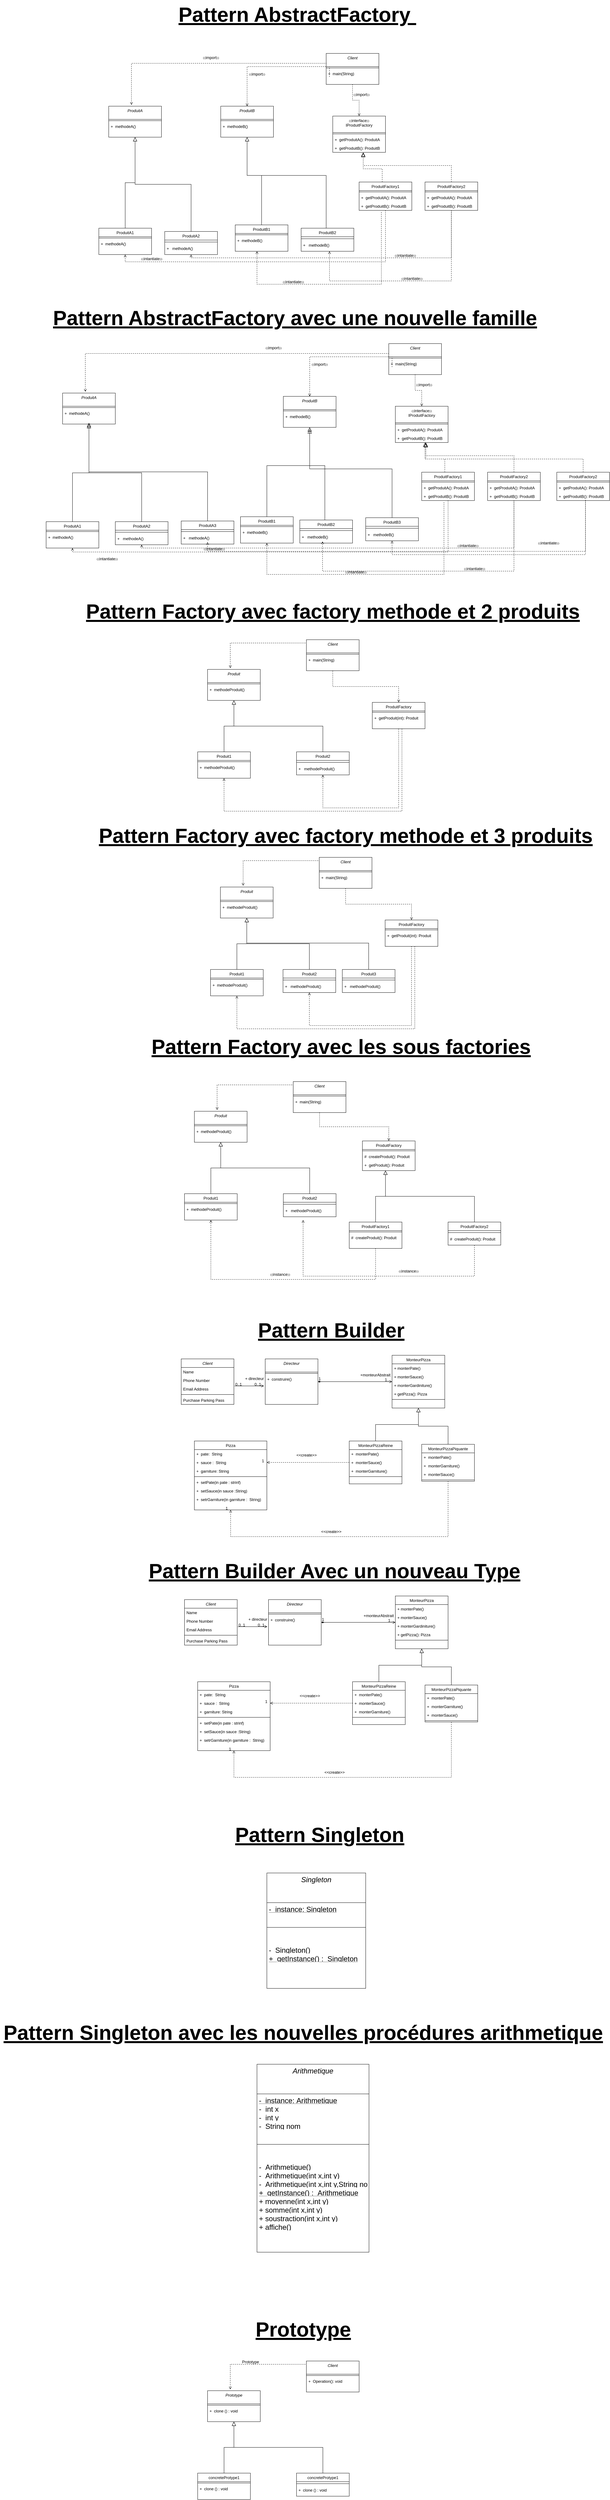 <mxfile version="22.0.2" type="device">
  <diagram id="C5RBs43oDa-KdzZeNtuy" name="Page-1">
    <mxGraphModel dx="2501" dy="5519" grid="1" gridSize="10" guides="1" tooltips="1" connect="1" arrows="1" fold="1" page="1" pageScale="1" pageWidth="827" pageHeight="1169" math="0" shadow="0">
      <root>
        <mxCell id="WIyWlLk6GJQsqaUBKTNV-0" />
        <mxCell id="WIyWlLk6GJQsqaUBKTNV-1" parent="WIyWlLk6GJQsqaUBKTNV-0" />
        <mxCell id="zkfFHV4jXpPFQw0GAbJ--0" value="Directeur" style="swimlane;fontStyle=2;align=center;verticalAlign=top;childLayout=stackLayout;horizontal=1;startSize=40;horizontalStack=0;resizeParent=1;resizeLast=0;collapsible=1;marginBottom=0;rounded=0;shadow=0;strokeWidth=1;" parent="WIyWlLk6GJQsqaUBKTNV-1" vertex="1">
          <mxGeometry x="235" y="121" width="160" height="138" as="geometry">
            <mxRectangle x="230" y="140" width="160" height="26" as="alternateBounds" />
          </mxGeometry>
        </mxCell>
        <mxCell id="zkfFHV4jXpPFQw0GAbJ--4" value="" style="line;html=1;strokeWidth=1;align=left;verticalAlign=middle;spacingTop=-1;spacingLeft=3;spacingRight=3;rotatable=0;labelPosition=right;points=[];portConstraint=eastwest;" parent="zkfFHV4jXpPFQw0GAbJ--0" vertex="1">
          <mxGeometry y="40" width="160" height="8" as="geometry" />
        </mxCell>
        <mxCell id="zkfFHV4jXpPFQw0GAbJ--5" value="+  construire()" style="text;align=left;verticalAlign=top;spacingLeft=4;spacingRight=4;overflow=hidden;rotatable=0;points=[[0,0.5],[1,0.5]];portConstraint=eastwest;" parent="zkfFHV4jXpPFQw0GAbJ--0" vertex="1">
          <mxGeometry y="48" width="160" height="52" as="geometry" />
        </mxCell>
        <mxCell id="zkfFHV4jXpPFQw0GAbJ--6" value="MonteurPizzaReine" style="swimlane;fontStyle=0;align=center;verticalAlign=top;childLayout=stackLayout;horizontal=1;startSize=26;horizontalStack=0;resizeParent=1;resizeLast=0;collapsible=1;marginBottom=0;rounded=0;shadow=0;strokeWidth=1;" parent="WIyWlLk6GJQsqaUBKTNV-1" vertex="1">
          <mxGeometry x="490" y="370" width="160" height="130" as="geometry">
            <mxRectangle x="130" y="380" width="160" height="26" as="alternateBounds" />
          </mxGeometry>
        </mxCell>
        <mxCell id="zkfFHV4jXpPFQw0GAbJ--7" value="+  monterPate()" style="text;align=left;verticalAlign=top;spacingLeft=4;spacingRight=4;overflow=hidden;rotatable=0;points=[[0,0.5],[1,0.5]];portConstraint=eastwest;" parent="zkfFHV4jXpPFQw0GAbJ--6" vertex="1">
          <mxGeometry y="26" width="160" height="26" as="geometry" />
        </mxCell>
        <mxCell id="zkfFHV4jXpPFQw0GAbJ--8" value="+  monterSauce()" style="text;align=left;verticalAlign=top;spacingLeft=4;spacingRight=4;overflow=hidden;rotatable=0;points=[[0,0.5],[1,0.5]];portConstraint=eastwest;rounded=0;shadow=0;html=0;" parent="zkfFHV4jXpPFQw0GAbJ--6" vertex="1">
          <mxGeometry y="52" width="160" height="26" as="geometry" />
        </mxCell>
        <mxCell id="tGy02uSvAeVlDVwxi3Vl-11" value="+  monterGarniture()" style="text;align=left;verticalAlign=top;spacingLeft=4;spacingRight=4;overflow=hidden;rotatable=0;points=[[0,0.5],[1,0.5]];portConstraint=eastwest;rounded=0;shadow=0;html=0;" parent="zkfFHV4jXpPFQw0GAbJ--6" vertex="1">
          <mxGeometry y="78" width="160" height="26" as="geometry" />
        </mxCell>
        <mxCell id="zkfFHV4jXpPFQw0GAbJ--9" value="" style="line;html=1;strokeWidth=1;align=left;verticalAlign=middle;spacingTop=-1;spacingLeft=3;spacingRight=3;rotatable=0;labelPosition=right;points=[];portConstraint=eastwest;" parent="zkfFHV4jXpPFQw0GAbJ--6" vertex="1">
          <mxGeometry y="104" width="160" height="8" as="geometry" />
        </mxCell>
        <mxCell id="zkfFHV4jXpPFQw0GAbJ--12" value="" style="endArrow=block;endSize=10;endFill=0;shadow=0;strokeWidth=1;rounded=0;edgeStyle=elbowEdgeStyle;elbow=vertical;exitX=0.5;exitY=0;exitDx=0;exitDy=0;" parent="WIyWlLk6GJQsqaUBKTNV-1" source="zkfFHV4jXpPFQw0GAbJ--6" edge="1">
          <mxGeometry width="160" relative="1" as="geometry">
            <mxPoint x="580" y="372" as="sourcePoint" />
            <mxPoint x="700" y="270" as="targetPoint" />
          </mxGeometry>
        </mxCell>
        <mxCell id="zkfFHV4jXpPFQw0GAbJ--13" value="MonteurPizzaPiquante" style="swimlane;fontStyle=0;align=center;verticalAlign=top;childLayout=stackLayout;horizontal=1;startSize=26;horizontalStack=0;resizeParent=1;resizeLast=0;collapsible=1;marginBottom=0;rounded=0;shadow=0;strokeWidth=1;" parent="WIyWlLk6GJQsqaUBKTNV-1" vertex="1">
          <mxGeometry x="710" y="380" width="160" height="112" as="geometry">
            <mxRectangle x="340" y="380" width="170" height="26" as="alternateBounds" />
          </mxGeometry>
        </mxCell>
        <mxCell id="tGy02uSvAeVlDVwxi3Vl-12" value="+  monterPate()" style="text;align=left;verticalAlign=top;spacingLeft=4;spacingRight=4;overflow=hidden;rotatable=0;points=[[0,0.5],[1,0.5]];portConstraint=eastwest;" parent="zkfFHV4jXpPFQw0GAbJ--13" vertex="1">
          <mxGeometry y="26" width="160" height="26" as="geometry" />
        </mxCell>
        <mxCell id="tGy02uSvAeVlDVwxi3Vl-14" value="+  monterGarniture()" style="text;align=left;verticalAlign=top;spacingLeft=4;spacingRight=4;overflow=hidden;rotatable=0;points=[[0,0.5],[1,0.5]];portConstraint=eastwest;rounded=0;shadow=0;html=0;" parent="zkfFHV4jXpPFQw0GAbJ--13" vertex="1">
          <mxGeometry y="52" width="160" height="26" as="geometry" />
        </mxCell>
        <mxCell id="tGy02uSvAeVlDVwxi3Vl-13" value="+  monterSauce()" style="text;align=left;verticalAlign=top;spacingLeft=4;spacingRight=4;overflow=hidden;rotatable=0;points=[[0,0.5],[1,0.5]];portConstraint=eastwest;rounded=0;shadow=0;html=0;" parent="zkfFHV4jXpPFQw0GAbJ--13" vertex="1">
          <mxGeometry y="78" width="160" height="26" as="geometry" />
        </mxCell>
        <mxCell id="zkfFHV4jXpPFQw0GAbJ--15" value="" style="line;html=1;strokeWidth=1;align=left;verticalAlign=middle;spacingTop=-1;spacingLeft=3;spacingRight=3;rotatable=0;labelPosition=right;points=[];portConstraint=eastwest;" parent="zkfFHV4jXpPFQw0GAbJ--13" vertex="1">
          <mxGeometry y="104" width="160" height="8" as="geometry" />
        </mxCell>
        <mxCell id="zkfFHV4jXpPFQw0GAbJ--16" value="" style="endArrow=block;endSize=10;endFill=0;shadow=0;strokeWidth=1;rounded=0;edgeStyle=elbowEdgeStyle;elbow=vertical;exitX=0.5;exitY=0;exitDx=0;exitDy=0;exitPerimeter=0;" parent="WIyWlLk6GJQsqaUBKTNV-1" source="zkfFHV4jXpPFQw0GAbJ--13" edge="1">
          <mxGeometry width="160" relative="1" as="geometry">
            <mxPoint x="790" y="372" as="sourcePoint" />
            <mxPoint x="700" y="270" as="targetPoint" />
          </mxGeometry>
        </mxCell>
        <mxCell id="zkfFHV4jXpPFQw0GAbJ--17" value="MonteurPizza" style="swimlane;fontStyle=0;align=center;verticalAlign=top;childLayout=stackLayout;horizontal=1;startSize=26;horizontalStack=0;resizeParent=1;resizeLast=0;collapsible=1;marginBottom=0;rounded=0;shadow=0;strokeWidth=1;" parent="WIyWlLk6GJQsqaUBKTNV-1" vertex="1">
          <mxGeometry x="620" y="110" width="160" height="160" as="geometry">
            <mxRectangle x="550" y="140" width="160" height="26" as="alternateBounds" />
          </mxGeometry>
        </mxCell>
        <mxCell id="zkfFHV4jXpPFQw0GAbJ--18" value="+ monterPate()" style="text;align=left;verticalAlign=top;spacingLeft=4;spacingRight=4;overflow=hidden;rotatable=0;points=[[0,0.5],[1,0.5]];portConstraint=eastwest;" parent="zkfFHV4jXpPFQw0GAbJ--17" vertex="1">
          <mxGeometry y="26" width="160" height="26" as="geometry" />
        </mxCell>
        <mxCell id="zkfFHV4jXpPFQw0GAbJ--19" value="+ monterSauce()" style="text;align=left;verticalAlign=top;spacingLeft=4;spacingRight=4;overflow=hidden;rotatable=0;points=[[0,0.5],[1,0.5]];portConstraint=eastwest;rounded=0;shadow=0;html=0;" parent="zkfFHV4jXpPFQw0GAbJ--17" vertex="1">
          <mxGeometry y="52" width="160" height="26" as="geometry" />
        </mxCell>
        <mxCell id="zkfFHV4jXpPFQw0GAbJ--20" value="+ monterGardiniture()" style="text;align=left;verticalAlign=top;spacingLeft=4;spacingRight=4;overflow=hidden;rotatable=0;points=[[0,0.5],[1,0.5]];portConstraint=eastwest;rounded=0;shadow=0;html=0;" parent="zkfFHV4jXpPFQw0GAbJ--17" vertex="1">
          <mxGeometry y="78" width="160" height="26" as="geometry" />
        </mxCell>
        <mxCell id="zkfFHV4jXpPFQw0GAbJ--22" value="+ getPizza(): Pizza" style="text;align=left;verticalAlign=top;spacingLeft=4;spacingRight=4;overflow=hidden;rotatable=0;points=[[0,0.5],[1,0.5]];portConstraint=eastwest;rounded=0;shadow=0;html=0;" parent="zkfFHV4jXpPFQw0GAbJ--17" vertex="1">
          <mxGeometry y="104" width="160" height="26" as="geometry" />
        </mxCell>
        <mxCell id="zkfFHV4jXpPFQw0GAbJ--23" value="" style="line;html=1;strokeWidth=1;align=left;verticalAlign=middle;spacingTop=-1;spacingLeft=3;spacingRight=3;rotatable=0;labelPosition=right;points=[];portConstraint=eastwest;" parent="zkfFHV4jXpPFQw0GAbJ--17" vertex="1">
          <mxGeometry y="130" width="160" height="8" as="geometry" />
        </mxCell>
        <mxCell id="zkfFHV4jXpPFQw0GAbJ--26" value="" style="endArrow=open;shadow=0;strokeWidth=1;rounded=0;endFill=1;edgeStyle=elbowEdgeStyle;elbow=vertical;startArrow=diamondThin;startFill=1;" parent="WIyWlLk6GJQsqaUBKTNV-1" source="zkfFHV4jXpPFQw0GAbJ--0" target="zkfFHV4jXpPFQw0GAbJ--17" edge="1">
          <mxGeometry x="0.5" y="41" relative="1" as="geometry">
            <mxPoint x="380" y="192" as="sourcePoint" />
            <mxPoint x="540" y="192" as="targetPoint" />
            <mxPoint x="-40" y="32" as="offset" />
          </mxGeometry>
        </mxCell>
        <mxCell id="zkfFHV4jXpPFQw0GAbJ--27" value="1" style="resizable=0;align=left;verticalAlign=bottom;labelBackgroundColor=none;fontSize=12;" parent="zkfFHV4jXpPFQw0GAbJ--26" connectable="0" vertex="1">
          <mxGeometry x="-1" relative="1" as="geometry">
            <mxPoint as="offset" />
          </mxGeometry>
        </mxCell>
        <mxCell id="zkfFHV4jXpPFQw0GAbJ--28" value="1.." style="resizable=0;align=right;verticalAlign=bottom;labelBackgroundColor=none;fontSize=12;" parent="zkfFHV4jXpPFQw0GAbJ--26" connectable="0" vertex="1">
          <mxGeometry x="1" relative="1" as="geometry">
            <mxPoint x="-7" y="3" as="offset" />
          </mxGeometry>
        </mxCell>
        <mxCell id="zkfFHV4jXpPFQw0GAbJ--29" value="+monteurAbstrait" style="text;html=1;resizable=0;points=[];;align=center;verticalAlign=middle;labelBackgroundColor=none;rounded=0;shadow=0;strokeWidth=1;fontSize=12;" parent="zkfFHV4jXpPFQw0GAbJ--26" vertex="1" connectable="0">
          <mxGeometry x="0.5" y="49" relative="1" as="geometry">
            <mxPoint x="5" y="29" as="offset" />
          </mxGeometry>
        </mxCell>
        <mxCell id="tGy02uSvAeVlDVwxi3Vl-0" value="&lt;font size=&quot;1&quot; style=&quot;&quot;&gt;&lt;b style=&quot;&quot;&gt;&lt;u style=&quot;font-size: 62px;&quot;&gt;Pattern Builder&lt;/u&gt;&lt;/b&gt;&lt;/font&gt;" style="text;html=1;align=center;verticalAlign=middle;resizable=0;points=[];autosize=1;strokeColor=none;fillColor=none;" parent="WIyWlLk6GJQsqaUBKTNV-1" vertex="1">
          <mxGeometry x="200" y="-10" width="470" height="90" as="geometry" />
        </mxCell>
        <mxCell id="tGy02uSvAeVlDVwxi3Vl-1" value="Client" style="swimlane;fontStyle=2;align=center;verticalAlign=top;childLayout=stackLayout;horizontal=1;startSize=26;horizontalStack=0;resizeParent=1;resizeLast=0;collapsible=1;marginBottom=0;rounded=0;shadow=0;strokeWidth=1;" parent="WIyWlLk6GJQsqaUBKTNV-1" vertex="1">
          <mxGeometry x="-20" y="121" width="160" height="138" as="geometry">
            <mxRectangle x="230" y="140" width="160" height="26" as="alternateBounds" />
          </mxGeometry>
        </mxCell>
        <mxCell id="tGy02uSvAeVlDVwxi3Vl-2" value="Name" style="text;align=left;verticalAlign=top;spacingLeft=4;spacingRight=4;overflow=hidden;rotatable=0;points=[[0,0.5],[1,0.5]];portConstraint=eastwest;" parent="tGy02uSvAeVlDVwxi3Vl-1" vertex="1">
          <mxGeometry y="26" width="160" height="26" as="geometry" />
        </mxCell>
        <mxCell id="tGy02uSvAeVlDVwxi3Vl-3" value="Phone Number" style="text;align=left;verticalAlign=top;spacingLeft=4;spacingRight=4;overflow=hidden;rotatable=0;points=[[0,0.5],[1,0.5]];portConstraint=eastwest;rounded=0;shadow=0;html=0;" parent="tGy02uSvAeVlDVwxi3Vl-1" vertex="1">
          <mxGeometry y="52" width="160" height="26" as="geometry" />
        </mxCell>
        <mxCell id="tGy02uSvAeVlDVwxi3Vl-4" value="Email Address" style="text;align=left;verticalAlign=top;spacingLeft=4;spacingRight=4;overflow=hidden;rotatable=0;points=[[0,0.5],[1,0.5]];portConstraint=eastwest;rounded=0;shadow=0;html=0;" parent="tGy02uSvAeVlDVwxi3Vl-1" vertex="1">
          <mxGeometry y="78" width="160" height="26" as="geometry" />
        </mxCell>
        <mxCell id="tGy02uSvAeVlDVwxi3Vl-5" value="" style="line;html=1;strokeWidth=1;align=left;verticalAlign=middle;spacingTop=-1;spacingLeft=3;spacingRight=3;rotatable=0;labelPosition=right;points=[];portConstraint=eastwest;" parent="tGy02uSvAeVlDVwxi3Vl-1" vertex="1">
          <mxGeometry y="104" width="160" height="8" as="geometry" />
        </mxCell>
        <mxCell id="tGy02uSvAeVlDVwxi3Vl-6" value="Purchase Parking Pass" style="text;align=left;verticalAlign=top;spacingLeft=4;spacingRight=4;overflow=hidden;rotatable=0;points=[[0,0.5],[1,0.5]];portConstraint=eastwest;" parent="tGy02uSvAeVlDVwxi3Vl-1" vertex="1">
          <mxGeometry y="112" width="160" height="26" as="geometry" />
        </mxCell>
        <mxCell id="tGy02uSvAeVlDVwxi3Vl-7" value="" style="endArrow=open;shadow=0;strokeWidth=1;rounded=0;endFill=1;edgeStyle=elbowEdgeStyle;elbow=vertical;exitX=1.013;exitY=0.154;exitDx=0;exitDy=0;exitPerimeter=0;entryX=-0.025;entryY=0.654;entryDx=0;entryDy=0;entryPerimeter=0;" parent="WIyWlLk6GJQsqaUBKTNV-1" source="tGy02uSvAeVlDVwxi3Vl-4" target="zkfFHV4jXpPFQw0GAbJ--5" edge="1">
          <mxGeometry x="0.5" y="41" relative="1" as="geometry">
            <mxPoint x="390" y="199" as="sourcePoint" />
            <mxPoint x="221" y="202" as="targetPoint" />
            <mxPoint x="-40" y="32" as="offset" />
          </mxGeometry>
        </mxCell>
        <mxCell id="tGy02uSvAeVlDVwxi3Vl-8" value="0..1" style="resizable=0;align=left;verticalAlign=bottom;labelBackgroundColor=none;fontSize=12;" parent="tGy02uSvAeVlDVwxi3Vl-7" connectable="0" vertex="1">
          <mxGeometry x="-1" relative="1" as="geometry">
            <mxPoint y="4" as="offset" />
          </mxGeometry>
        </mxCell>
        <mxCell id="tGy02uSvAeVlDVwxi3Vl-9" value="0..1" style="resizable=0;align=right;verticalAlign=bottom;labelBackgroundColor=none;fontSize=12;" parent="tGy02uSvAeVlDVwxi3Vl-7" connectable="0" vertex="1">
          <mxGeometry x="1" relative="1" as="geometry">
            <mxPoint x="-7" y="4" as="offset" />
          </mxGeometry>
        </mxCell>
        <mxCell id="tGy02uSvAeVlDVwxi3Vl-10" value="+ directeur" style="text;html=1;resizable=0;points=[];;align=center;verticalAlign=middle;labelBackgroundColor=none;rounded=0;shadow=0;strokeWidth=1;fontSize=12;" parent="tGy02uSvAeVlDVwxi3Vl-7" vertex="1" connectable="0">
          <mxGeometry x="0.5" y="49" relative="1" as="geometry">
            <mxPoint x="-7" y="27" as="offset" />
          </mxGeometry>
        </mxCell>
        <mxCell id="tGy02uSvAeVlDVwxi3Vl-15" value="Pizza" style="swimlane;fontStyle=0;align=center;verticalAlign=top;childLayout=stackLayout;horizontal=1;startSize=26;horizontalStack=0;resizeParent=1;resizeLast=0;collapsible=1;marginBottom=0;rounded=0;shadow=0;strokeWidth=1;" parent="WIyWlLk6GJQsqaUBKTNV-1" vertex="1">
          <mxGeometry x="20" y="370" width="220" height="209" as="geometry">
            <mxRectangle x="130" y="380" width="160" height="26" as="alternateBounds" />
          </mxGeometry>
        </mxCell>
        <mxCell id="tGy02uSvAeVlDVwxi3Vl-16" value="+  pate:  String" style="text;align=left;verticalAlign=top;spacingLeft=4;spacingRight=4;overflow=hidden;rotatable=0;points=[[0,0.5],[1,0.5]];portConstraint=eastwest;" parent="tGy02uSvAeVlDVwxi3Vl-15" vertex="1">
          <mxGeometry y="26" width="220" height="26" as="geometry" />
        </mxCell>
        <mxCell id="tGy02uSvAeVlDVwxi3Vl-17" value="+  sauce :  String" style="text;align=left;verticalAlign=top;spacingLeft=4;spacingRight=4;overflow=hidden;rotatable=0;points=[[0,0.5],[1,0.5]];portConstraint=eastwest;rounded=0;shadow=0;html=0;" parent="tGy02uSvAeVlDVwxi3Vl-15" vertex="1">
          <mxGeometry y="52" width="220" height="26" as="geometry" />
        </mxCell>
        <mxCell id="tGy02uSvAeVlDVwxi3Vl-18" value="+  garniture: String" style="text;align=left;verticalAlign=top;spacingLeft=4;spacingRight=4;overflow=hidden;rotatable=0;points=[[0,0.5],[1,0.5]];portConstraint=eastwest;rounded=0;shadow=0;html=0;" parent="tGy02uSvAeVlDVwxi3Vl-15" vertex="1">
          <mxGeometry y="78" width="220" height="26" as="geometry" />
        </mxCell>
        <mxCell id="tGy02uSvAeVlDVwxi3Vl-19" value="" style="line;html=1;strokeWidth=1;align=left;verticalAlign=middle;spacingTop=-1;spacingLeft=3;spacingRight=3;rotatable=0;labelPosition=right;points=[];portConstraint=eastwest;" parent="tGy02uSvAeVlDVwxi3Vl-15" vertex="1">
          <mxGeometry y="104" width="220" height="8" as="geometry" />
        </mxCell>
        <mxCell id="tGy02uSvAeVlDVwxi3Vl-21" value="+  setPate(in pate : strinf)" style="text;align=left;verticalAlign=top;spacingLeft=4;spacingRight=4;overflow=hidden;rotatable=0;points=[[0,0.5],[1,0.5]];portConstraint=eastwest;rounded=0;shadow=0;html=0;" parent="tGy02uSvAeVlDVwxi3Vl-15" vertex="1">
          <mxGeometry y="112" width="220" height="26" as="geometry" />
        </mxCell>
        <mxCell id="tGy02uSvAeVlDVwxi3Vl-20" value="+  setSauce(in sauce :String)" style="text;align=left;verticalAlign=top;spacingLeft=4;spacingRight=4;overflow=hidden;rotatable=0;points=[[0,0.5],[1,0.5]];portConstraint=eastwest;rounded=0;shadow=0;html=0;" parent="tGy02uSvAeVlDVwxi3Vl-15" vertex="1">
          <mxGeometry y="138" width="220" height="26" as="geometry" />
        </mxCell>
        <mxCell id="tGy02uSvAeVlDVwxi3Vl-23" value="+  setrGarniture(in garniture :  String)" style="text;align=left;verticalAlign=top;spacingLeft=4;spacingRight=4;overflow=hidden;rotatable=0;points=[[0,0.5],[1,0.5]];portConstraint=eastwest;rounded=0;shadow=0;html=0;" parent="tGy02uSvAeVlDVwxi3Vl-15" vertex="1">
          <mxGeometry y="164" width="220" height="26" as="geometry" />
        </mxCell>
        <mxCell id="tGy02uSvAeVlDVwxi3Vl-24" value="" style="endArrow=open;shadow=0;strokeWidth=1;rounded=0;endFill=1;edgeStyle=elbowEdgeStyle;elbow=vertical;exitX=0;exitY=0.5;exitDx=0;exitDy=0;entryX=1;entryY=0.5;entryDx=0;entryDy=0;dashed=1;" parent="WIyWlLk6GJQsqaUBKTNV-1" source="zkfFHV4jXpPFQw0GAbJ--8" target="tGy02uSvAeVlDVwxi3Vl-17" edge="1">
          <mxGeometry x="0.5" y="41" relative="1" as="geometry">
            <mxPoint x="410" y="199" as="sourcePoint" />
            <mxPoint x="330" y="440" as="targetPoint" />
            <mxPoint x="-40" y="32" as="offset" />
          </mxGeometry>
        </mxCell>
        <mxCell id="tGy02uSvAeVlDVwxi3Vl-25" value="" style="resizable=0;align=left;verticalAlign=bottom;labelBackgroundColor=none;fontSize=12;" parent="tGy02uSvAeVlDVwxi3Vl-24" connectable="0" vertex="1">
          <mxGeometry x="-1" relative="1" as="geometry">
            <mxPoint y="4" as="offset" />
          </mxGeometry>
        </mxCell>
        <mxCell id="tGy02uSvAeVlDVwxi3Vl-26" value="1" style="resizable=0;align=right;verticalAlign=bottom;labelBackgroundColor=none;fontSize=12;" parent="tGy02uSvAeVlDVwxi3Vl-24" connectable="0" vertex="1">
          <mxGeometry x="1" relative="1" as="geometry">
            <mxPoint x="-7" y="4" as="offset" />
          </mxGeometry>
        </mxCell>
        <mxCell id="tGy02uSvAeVlDVwxi3Vl-29" value="" style="endArrow=open;shadow=0;strokeWidth=1;rounded=0;endFill=1;edgeStyle=elbowEdgeStyle;elbow=vertical;exitX=0.5;exitY=1;exitDx=0;exitDy=0;dashed=1;entryX=0.5;entryY=1;entryDx=0;entryDy=0;" parent="WIyWlLk6GJQsqaUBKTNV-1" source="zkfFHV4jXpPFQw0GAbJ--13" target="tGy02uSvAeVlDVwxi3Vl-15" edge="1">
          <mxGeometry x="0.5" y="41" relative="1" as="geometry">
            <mxPoint x="500" y="445" as="sourcePoint" />
            <mxPoint x="150" y="846" as="targetPoint" />
            <mxPoint x="-40" y="32" as="offset" />
            <Array as="points">
              <mxPoint x="460" y="660" />
            </Array>
          </mxGeometry>
        </mxCell>
        <mxCell id="tGy02uSvAeVlDVwxi3Vl-30" value="" style="resizable=0;align=left;verticalAlign=bottom;labelBackgroundColor=none;fontSize=12;" parent="tGy02uSvAeVlDVwxi3Vl-29" connectable="0" vertex="1">
          <mxGeometry x="-1" relative="1" as="geometry">
            <mxPoint y="4" as="offset" />
          </mxGeometry>
        </mxCell>
        <mxCell id="tGy02uSvAeVlDVwxi3Vl-31" value="1" style="resizable=0;align=right;verticalAlign=bottom;labelBackgroundColor=none;fontSize=12;" parent="tGy02uSvAeVlDVwxi3Vl-29" connectable="0" vertex="1">
          <mxGeometry x="1" relative="1" as="geometry">
            <mxPoint x="-7" y="4" as="offset" />
          </mxGeometry>
        </mxCell>
        <mxCell id="qwl4ztXlOYxd1n63vfeS-0" value="&amp;lt;&amp;lt;create&amp;gt;&amp;gt;" style="text;html=1;align=center;verticalAlign=middle;resizable=0;points=[];autosize=1;strokeColor=none;fillColor=none;" parent="WIyWlLk6GJQsqaUBKTNV-1" vertex="1">
          <mxGeometry x="320" y="398" width="80" height="30" as="geometry" />
        </mxCell>
        <mxCell id="qwl4ztXlOYxd1n63vfeS-1" value="&amp;lt;&amp;lt;create&amp;gt;&amp;gt;" style="text;html=1;align=center;verticalAlign=middle;resizable=0;points=[];autosize=1;strokeColor=none;fillColor=none;" parent="WIyWlLk6GJQsqaUBKTNV-1" vertex="1">
          <mxGeometry x="395" y="630" width="80" height="30" as="geometry" />
        </mxCell>
        <mxCell id="qwl4ztXlOYxd1n63vfeS-7" value="Directeur" style="swimlane;fontStyle=2;align=center;verticalAlign=top;childLayout=stackLayout;horizontal=1;startSize=40;horizontalStack=0;resizeParent=1;resizeLast=0;collapsible=1;marginBottom=0;rounded=0;shadow=0;strokeWidth=1;" parent="WIyWlLk6GJQsqaUBKTNV-1" vertex="1">
          <mxGeometry x="245" y="851" width="160" height="138" as="geometry">
            <mxRectangle x="230" y="140" width="160" height="26" as="alternateBounds" />
          </mxGeometry>
        </mxCell>
        <mxCell id="qwl4ztXlOYxd1n63vfeS-8" value="" style="line;html=1;strokeWidth=1;align=left;verticalAlign=middle;spacingTop=-1;spacingLeft=3;spacingRight=3;rotatable=0;labelPosition=right;points=[];portConstraint=eastwest;" parent="qwl4ztXlOYxd1n63vfeS-7" vertex="1">
          <mxGeometry y="40" width="160" height="8" as="geometry" />
        </mxCell>
        <mxCell id="qwl4ztXlOYxd1n63vfeS-9" value="+  construire()" style="text;align=left;verticalAlign=top;spacingLeft=4;spacingRight=4;overflow=hidden;rotatable=0;points=[[0,0.5],[1,0.5]];portConstraint=eastwest;" parent="qwl4ztXlOYxd1n63vfeS-7" vertex="1">
          <mxGeometry y="48" width="160" height="52" as="geometry" />
        </mxCell>
        <mxCell id="qwl4ztXlOYxd1n63vfeS-10" value="MonteurPizzaReine" style="swimlane;fontStyle=0;align=center;verticalAlign=top;childLayout=stackLayout;horizontal=1;startSize=26;horizontalStack=0;resizeParent=1;resizeLast=0;collapsible=1;marginBottom=0;rounded=0;shadow=0;strokeWidth=1;" parent="WIyWlLk6GJQsqaUBKTNV-1" vertex="1">
          <mxGeometry x="500" y="1100" width="160" height="130" as="geometry">
            <mxRectangle x="130" y="380" width="160" height="26" as="alternateBounds" />
          </mxGeometry>
        </mxCell>
        <mxCell id="qwl4ztXlOYxd1n63vfeS-11" value="+  monterPate()" style="text;align=left;verticalAlign=top;spacingLeft=4;spacingRight=4;overflow=hidden;rotatable=0;points=[[0,0.5],[1,0.5]];portConstraint=eastwest;" parent="qwl4ztXlOYxd1n63vfeS-10" vertex="1">
          <mxGeometry y="26" width="160" height="26" as="geometry" />
        </mxCell>
        <mxCell id="qwl4ztXlOYxd1n63vfeS-12" value="+  monterSauce()" style="text;align=left;verticalAlign=top;spacingLeft=4;spacingRight=4;overflow=hidden;rotatable=0;points=[[0,0.5],[1,0.5]];portConstraint=eastwest;rounded=0;shadow=0;html=0;" parent="qwl4ztXlOYxd1n63vfeS-10" vertex="1">
          <mxGeometry y="52" width="160" height="26" as="geometry" />
        </mxCell>
        <mxCell id="qwl4ztXlOYxd1n63vfeS-13" value="+  monterGarniture()" style="text;align=left;verticalAlign=top;spacingLeft=4;spacingRight=4;overflow=hidden;rotatable=0;points=[[0,0.5],[1,0.5]];portConstraint=eastwest;rounded=0;shadow=0;html=0;" parent="qwl4ztXlOYxd1n63vfeS-10" vertex="1">
          <mxGeometry y="78" width="160" height="26" as="geometry" />
        </mxCell>
        <mxCell id="qwl4ztXlOYxd1n63vfeS-14" value="" style="line;html=1;strokeWidth=1;align=left;verticalAlign=middle;spacingTop=-1;spacingLeft=3;spacingRight=3;rotatable=0;labelPosition=right;points=[];portConstraint=eastwest;" parent="qwl4ztXlOYxd1n63vfeS-10" vertex="1">
          <mxGeometry y="104" width="160" height="8" as="geometry" />
        </mxCell>
        <mxCell id="qwl4ztXlOYxd1n63vfeS-15" value="" style="endArrow=block;endSize=10;endFill=0;shadow=0;strokeWidth=1;rounded=0;edgeStyle=elbowEdgeStyle;elbow=vertical;exitX=0.5;exitY=0;exitDx=0;exitDy=0;" parent="WIyWlLk6GJQsqaUBKTNV-1" source="qwl4ztXlOYxd1n63vfeS-10" edge="1">
          <mxGeometry width="160" relative="1" as="geometry">
            <mxPoint x="590" y="1102" as="sourcePoint" />
            <mxPoint x="710" y="1000" as="targetPoint" />
          </mxGeometry>
        </mxCell>
        <mxCell id="qwl4ztXlOYxd1n63vfeS-16" value="MonteurPizzaPiquante" style="swimlane;fontStyle=0;align=center;verticalAlign=top;childLayout=stackLayout;horizontal=1;startSize=26;horizontalStack=0;resizeParent=1;resizeLast=0;collapsible=1;marginBottom=0;rounded=0;shadow=0;strokeWidth=1;" parent="WIyWlLk6GJQsqaUBKTNV-1" vertex="1">
          <mxGeometry x="720" y="1110" width="160" height="112" as="geometry">
            <mxRectangle x="340" y="380" width="170" height="26" as="alternateBounds" />
          </mxGeometry>
        </mxCell>
        <mxCell id="qwl4ztXlOYxd1n63vfeS-17" value="+  monterPate()" style="text;align=left;verticalAlign=top;spacingLeft=4;spacingRight=4;overflow=hidden;rotatable=0;points=[[0,0.5],[1,0.5]];portConstraint=eastwest;" parent="qwl4ztXlOYxd1n63vfeS-16" vertex="1">
          <mxGeometry y="26" width="160" height="26" as="geometry" />
        </mxCell>
        <mxCell id="qwl4ztXlOYxd1n63vfeS-18" value="+  monterGarniture()" style="text;align=left;verticalAlign=top;spacingLeft=4;spacingRight=4;overflow=hidden;rotatable=0;points=[[0,0.5],[1,0.5]];portConstraint=eastwest;rounded=0;shadow=0;html=0;" parent="qwl4ztXlOYxd1n63vfeS-16" vertex="1">
          <mxGeometry y="52" width="160" height="26" as="geometry" />
        </mxCell>
        <mxCell id="qwl4ztXlOYxd1n63vfeS-19" value="+  monterSauce()" style="text;align=left;verticalAlign=top;spacingLeft=4;spacingRight=4;overflow=hidden;rotatable=0;points=[[0,0.5],[1,0.5]];portConstraint=eastwest;rounded=0;shadow=0;html=0;" parent="qwl4ztXlOYxd1n63vfeS-16" vertex="1">
          <mxGeometry y="78" width="160" height="26" as="geometry" />
        </mxCell>
        <mxCell id="qwl4ztXlOYxd1n63vfeS-20" value="" style="line;html=1;strokeWidth=1;align=left;verticalAlign=middle;spacingTop=-1;spacingLeft=3;spacingRight=3;rotatable=0;labelPosition=right;points=[];portConstraint=eastwest;" parent="qwl4ztXlOYxd1n63vfeS-16" vertex="1">
          <mxGeometry y="104" width="160" height="8" as="geometry" />
        </mxCell>
        <mxCell id="qwl4ztXlOYxd1n63vfeS-21" value="" style="endArrow=block;endSize=10;endFill=0;shadow=0;strokeWidth=1;rounded=0;edgeStyle=elbowEdgeStyle;elbow=vertical;exitX=0.5;exitY=0;exitDx=0;exitDy=0;exitPerimeter=0;" parent="WIyWlLk6GJQsqaUBKTNV-1" source="qwl4ztXlOYxd1n63vfeS-16" edge="1">
          <mxGeometry width="160" relative="1" as="geometry">
            <mxPoint x="800" y="1102" as="sourcePoint" />
            <mxPoint x="710" y="1000" as="targetPoint" />
          </mxGeometry>
        </mxCell>
        <mxCell id="qwl4ztXlOYxd1n63vfeS-22" value="MonteurPizza" style="swimlane;fontStyle=0;align=center;verticalAlign=top;childLayout=stackLayout;horizontal=1;startSize=26;horizontalStack=0;resizeParent=1;resizeLast=0;collapsible=1;marginBottom=0;rounded=0;shadow=0;strokeWidth=1;" parent="WIyWlLk6GJQsqaUBKTNV-1" vertex="1">
          <mxGeometry x="630" y="840" width="160" height="160" as="geometry">
            <mxRectangle x="550" y="140" width="160" height="26" as="alternateBounds" />
          </mxGeometry>
        </mxCell>
        <mxCell id="qwl4ztXlOYxd1n63vfeS-23" value="+ monterPate()" style="text;align=left;verticalAlign=top;spacingLeft=4;spacingRight=4;overflow=hidden;rotatable=0;points=[[0,0.5],[1,0.5]];portConstraint=eastwest;" parent="qwl4ztXlOYxd1n63vfeS-22" vertex="1">
          <mxGeometry y="26" width="160" height="26" as="geometry" />
        </mxCell>
        <mxCell id="qwl4ztXlOYxd1n63vfeS-24" value="+ monterSauce()" style="text;align=left;verticalAlign=top;spacingLeft=4;spacingRight=4;overflow=hidden;rotatable=0;points=[[0,0.5],[1,0.5]];portConstraint=eastwest;rounded=0;shadow=0;html=0;" parent="qwl4ztXlOYxd1n63vfeS-22" vertex="1">
          <mxGeometry y="52" width="160" height="26" as="geometry" />
        </mxCell>
        <mxCell id="qwl4ztXlOYxd1n63vfeS-25" value="+ monterGardiniture()" style="text;align=left;verticalAlign=top;spacingLeft=4;spacingRight=4;overflow=hidden;rotatable=0;points=[[0,0.5],[1,0.5]];portConstraint=eastwest;rounded=0;shadow=0;html=0;" parent="qwl4ztXlOYxd1n63vfeS-22" vertex="1">
          <mxGeometry y="78" width="160" height="26" as="geometry" />
        </mxCell>
        <mxCell id="qwl4ztXlOYxd1n63vfeS-26" value="+ getPizza(): Pizza" style="text;align=left;verticalAlign=top;spacingLeft=4;spacingRight=4;overflow=hidden;rotatable=0;points=[[0,0.5],[1,0.5]];portConstraint=eastwest;rounded=0;shadow=0;html=0;" parent="qwl4ztXlOYxd1n63vfeS-22" vertex="1">
          <mxGeometry y="104" width="160" height="26" as="geometry" />
        </mxCell>
        <mxCell id="qwl4ztXlOYxd1n63vfeS-27" value="" style="line;html=1;strokeWidth=1;align=left;verticalAlign=middle;spacingTop=-1;spacingLeft=3;spacingRight=3;rotatable=0;labelPosition=right;points=[];portConstraint=eastwest;" parent="qwl4ztXlOYxd1n63vfeS-22" vertex="1">
          <mxGeometry y="130" width="160" height="8" as="geometry" />
        </mxCell>
        <mxCell id="qwl4ztXlOYxd1n63vfeS-28" value="" style="endArrow=open;shadow=0;strokeWidth=1;rounded=0;endFill=1;edgeStyle=elbowEdgeStyle;elbow=vertical;startArrow=diamondThin;startFill=1;" parent="WIyWlLk6GJQsqaUBKTNV-1" source="qwl4ztXlOYxd1n63vfeS-7" target="qwl4ztXlOYxd1n63vfeS-22" edge="1">
          <mxGeometry x="0.5" y="41" relative="1" as="geometry">
            <mxPoint x="390" y="922" as="sourcePoint" />
            <mxPoint x="550" y="922" as="targetPoint" />
            <mxPoint x="-40" y="32" as="offset" />
          </mxGeometry>
        </mxCell>
        <mxCell id="qwl4ztXlOYxd1n63vfeS-29" value="1" style="resizable=0;align=left;verticalAlign=bottom;labelBackgroundColor=none;fontSize=12;" parent="qwl4ztXlOYxd1n63vfeS-28" connectable="0" vertex="1">
          <mxGeometry x="-1" relative="1" as="geometry">
            <mxPoint as="offset" />
          </mxGeometry>
        </mxCell>
        <mxCell id="qwl4ztXlOYxd1n63vfeS-30" value="1.." style="resizable=0;align=right;verticalAlign=bottom;labelBackgroundColor=none;fontSize=12;" parent="qwl4ztXlOYxd1n63vfeS-28" connectable="0" vertex="1">
          <mxGeometry x="1" relative="1" as="geometry">
            <mxPoint x="-7" y="3" as="offset" />
          </mxGeometry>
        </mxCell>
        <mxCell id="qwl4ztXlOYxd1n63vfeS-31" value="+monteurAbstrait" style="text;html=1;resizable=0;points=[];;align=center;verticalAlign=middle;labelBackgroundColor=none;rounded=0;shadow=0;strokeWidth=1;fontSize=12;" parent="qwl4ztXlOYxd1n63vfeS-28" vertex="1" connectable="0">
          <mxGeometry x="0.5" y="49" relative="1" as="geometry">
            <mxPoint x="5" y="29" as="offset" />
          </mxGeometry>
        </mxCell>
        <mxCell id="qwl4ztXlOYxd1n63vfeS-32" value="&lt;font size=&quot;1&quot; style=&quot;&quot;&gt;&lt;b style=&quot;&quot;&gt;&lt;u style=&quot;font-size: 62px;&quot;&gt;Pattern Builder Avec un nouveau Type&lt;/u&gt;&lt;/b&gt;&lt;/font&gt;" style="text;html=1;align=center;verticalAlign=middle;resizable=0;points=[];autosize=1;strokeColor=none;fillColor=none;" parent="WIyWlLk6GJQsqaUBKTNV-1" vertex="1">
          <mxGeometry x="-130" y="720" width="1150" height="90" as="geometry" />
        </mxCell>
        <mxCell id="qwl4ztXlOYxd1n63vfeS-33" value="Client" style="swimlane;fontStyle=2;align=center;verticalAlign=top;childLayout=stackLayout;horizontal=1;startSize=26;horizontalStack=0;resizeParent=1;resizeLast=0;collapsible=1;marginBottom=0;rounded=0;shadow=0;strokeWidth=1;" parent="WIyWlLk6GJQsqaUBKTNV-1" vertex="1">
          <mxGeometry x="-10" y="851" width="160" height="138" as="geometry">
            <mxRectangle x="230" y="140" width="160" height="26" as="alternateBounds" />
          </mxGeometry>
        </mxCell>
        <mxCell id="qwl4ztXlOYxd1n63vfeS-34" value="Name" style="text;align=left;verticalAlign=top;spacingLeft=4;spacingRight=4;overflow=hidden;rotatable=0;points=[[0,0.5],[1,0.5]];portConstraint=eastwest;" parent="qwl4ztXlOYxd1n63vfeS-33" vertex="1">
          <mxGeometry y="26" width="160" height="26" as="geometry" />
        </mxCell>
        <mxCell id="qwl4ztXlOYxd1n63vfeS-35" value="Phone Number" style="text;align=left;verticalAlign=top;spacingLeft=4;spacingRight=4;overflow=hidden;rotatable=0;points=[[0,0.5],[1,0.5]];portConstraint=eastwest;rounded=0;shadow=0;html=0;" parent="qwl4ztXlOYxd1n63vfeS-33" vertex="1">
          <mxGeometry y="52" width="160" height="26" as="geometry" />
        </mxCell>
        <mxCell id="qwl4ztXlOYxd1n63vfeS-36" value="Email Address" style="text;align=left;verticalAlign=top;spacingLeft=4;spacingRight=4;overflow=hidden;rotatable=0;points=[[0,0.5],[1,0.5]];portConstraint=eastwest;rounded=0;shadow=0;html=0;" parent="qwl4ztXlOYxd1n63vfeS-33" vertex="1">
          <mxGeometry y="78" width="160" height="26" as="geometry" />
        </mxCell>
        <mxCell id="qwl4ztXlOYxd1n63vfeS-37" value="" style="line;html=1;strokeWidth=1;align=left;verticalAlign=middle;spacingTop=-1;spacingLeft=3;spacingRight=3;rotatable=0;labelPosition=right;points=[];portConstraint=eastwest;" parent="qwl4ztXlOYxd1n63vfeS-33" vertex="1">
          <mxGeometry y="104" width="160" height="8" as="geometry" />
        </mxCell>
        <mxCell id="qwl4ztXlOYxd1n63vfeS-38" value="Purchase Parking Pass" style="text;align=left;verticalAlign=top;spacingLeft=4;spacingRight=4;overflow=hidden;rotatable=0;points=[[0,0.5],[1,0.5]];portConstraint=eastwest;" parent="qwl4ztXlOYxd1n63vfeS-33" vertex="1">
          <mxGeometry y="112" width="160" height="26" as="geometry" />
        </mxCell>
        <mxCell id="qwl4ztXlOYxd1n63vfeS-39" value="" style="endArrow=open;shadow=0;strokeWidth=1;rounded=0;endFill=1;edgeStyle=elbowEdgeStyle;elbow=vertical;exitX=1.013;exitY=0.154;exitDx=0;exitDy=0;exitPerimeter=0;entryX=-0.025;entryY=0.654;entryDx=0;entryDy=0;entryPerimeter=0;" parent="WIyWlLk6GJQsqaUBKTNV-1" source="qwl4ztXlOYxd1n63vfeS-36" target="qwl4ztXlOYxd1n63vfeS-9" edge="1">
          <mxGeometry x="0.5" y="41" relative="1" as="geometry">
            <mxPoint x="400" y="929" as="sourcePoint" />
            <mxPoint x="231" y="932" as="targetPoint" />
            <mxPoint x="-40" y="32" as="offset" />
          </mxGeometry>
        </mxCell>
        <mxCell id="qwl4ztXlOYxd1n63vfeS-40" value="0..1" style="resizable=0;align=left;verticalAlign=bottom;labelBackgroundColor=none;fontSize=12;" parent="qwl4ztXlOYxd1n63vfeS-39" connectable="0" vertex="1">
          <mxGeometry x="-1" relative="1" as="geometry">
            <mxPoint y="4" as="offset" />
          </mxGeometry>
        </mxCell>
        <mxCell id="qwl4ztXlOYxd1n63vfeS-41" value="0..1" style="resizable=0;align=right;verticalAlign=bottom;labelBackgroundColor=none;fontSize=12;" parent="qwl4ztXlOYxd1n63vfeS-39" connectable="0" vertex="1">
          <mxGeometry x="1" relative="1" as="geometry">
            <mxPoint x="-7" y="4" as="offset" />
          </mxGeometry>
        </mxCell>
        <mxCell id="qwl4ztXlOYxd1n63vfeS-42" value="+ directeur" style="text;html=1;resizable=0;points=[];;align=center;verticalAlign=middle;labelBackgroundColor=none;rounded=0;shadow=0;strokeWidth=1;fontSize=12;" parent="qwl4ztXlOYxd1n63vfeS-39" vertex="1" connectable="0">
          <mxGeometry x="0.5" y="49" relative="1" as="geometry">
            <mxPoint x="-7" y="27" as="offset" />
          </mxGeometry>
        </mxCell>
        <mxCell id="qwl4ztXlOYxd1n63vfeS-43" value="Pizza" style="swimlane;fontStyle=0;align=center;verticalAlign=top;childLayout=stackLayout;horizontal=1;startSize=26;horizontalStack=0;resizeParent=1;resizeLast=0;collapsible=1;marginBottom=0;rounded=0;shadow=0;strokeWidth=1;" parent="WIyWlLk6GJQsqaUBKTNV-1" vertex="1">
          <mxGeometry x="30" y="1100" width="220" height="209" as="geometry">
            <mxRectangle x="130" y="380" width="160" height="26" as="alternateBounds" />
          </mxGeometry>
        </mxCell>
        <mxCell id="qwl4ztXlOYxd1n63vfeS-44" value="+  pate:  String" style="text;align=left;verticalAlign=top;spacingLeft=4;spacingRight=4;overflow=hidden;rotatable=0;points=[[0,0.5],[1,0.5]];portConstraint=eastwest;" parent="qwl4ztXlOYxd1n63vfeS-43" vertex="1">
          <mxGeometry y="26" width="220" height="26" as="geometry" />
        </mxCell>
        <mxCell id="qwl4ztXlOYxd1n63vfeS-45" value="+  sauce :  String" style="text;align=left;verticalAlign=top;spacingLeft=4;spacingRight=4;overflow=hidden;rotatable=0;points=[[0,0.5],[1,0.5]];portConstraint=eastwest;rounded=0;shadow=0;html=0;" parent="qwl4ztXlOYxd1n63vfeS-43" vertex="1">
          <mxGeometry y="52" width="220" height="26" as="geometry" />
        </mxCell>
        <mxCell id="qwl4ztXlOYxd1n63vfeS-46" value="+  garniture: String" style="text;align=left;verticalAlign=top;spacingLeft=4;spacingRight=4;overflow=hidden;rotatable=0;points=[[0,0.5],[1,0.5]];portConstraint=eastwest;rounded=0;shadow=0;html=0;" parent="qwl4ztXlOYxd1n63vfeS-43" vertex="1">
          <mxGeometry y="78" width="220" height="26" as="geometry" />
        </mxCell>
        <mxCell id="qwl4ztXlOYxd1n63vfeS-47" value="" style="line;html=1;strokeWidth=1;align=left;verticalAlign=middle;spacingTop=-1;spacingLeft=3;spacingRight=3;rotatable=0;labelPosition=right;points=[];portConstraint=eastwest;" parent="qwl4ztXlOYxd1n63vfeS-43" vertex="1">
          <mxGeometry y="104" width="220" height="8" as="geometry" />
        </mxCell>
        <mxCell id="qwl4ztXlOYxd1n63vfeS-48" value="+  setPate(in pate : strinf)" style="text;align=left;verticalAlign=top;spacingLeft=4;spacingRight=4;overflow=hidden;rotatable=0;points=[[0,0.5],[1,0.5]];portConstraint=eastwest;rounded=0;shadow=0;html=0;" parent="qwl4ztXlOYxd1n63vfeS-43" vertex="1">
          <mxGeometry y="112" width="220" height="26" as="geometry" />
        </mxCell>
        <mxCell id="qwl4ztXlOYxd1n63vfeS-49" value="+  setSauce(in sauce :String)" style="text;align=left;verticalAlign=top;spacingLeft=4;spacingRight=4;overflow=hidden;rotatable=0;points=[[0,0.5],[1,0.5]];portConstraint=eastwest;rounded=0;shadow=0;html=0;" parent="qwl4ztXlOYxd1n63vfeS-43" vertex="1">
          <mxGeometry y="138" width="220" height="26" as="geometry" />
        </mxCell>
        <mxCell id="qwl4ztXlOYxd1n63vfeS-50" value="+  setrGarniture(in garniture :  String)" style="text;align=left;verticalAlign=top;spacingLeft=4;spacingRight=4;overflow=hidden;rotatable=0;points=[[0,0.5],[1,0.5]];portConstraint=eastwest;rounded=0;shadow=0;html=0;" parent="qwl4ztXlOYxd1n63vfeS-43" vertex="1">
          <mxGeometry y="164" width="220" height="26" as="geometry" />
        </mxCell>
        <mxCell id="qwl4ztXlOYxd1n63vfeS-51" value="" style="endArrow=open;shadow=0;strokeWidth=1;rounded=0;endFill=1;edgeStyle=elbowEdgeStyle;elbow=vertical;exitX=0;exitY=0.5;exitDx=0;exitDy=0;entryX=1;entryY=0.5;entryDx=0;entryDy=0;dashed=1;" parent="WIyWlLk6GJQsqaUBKTNV-1" source="qwl4ztXlOYxd1n63vfeS-12" target="qwl4ztXlOYxd1n63vfeS-45" edge="1">
          <mxGeometry x="0.5" y="41" relative="1" as="geometry">
            <mxPoint x="420" y="929" as="sourcePoint" />
            <mxPoint x="340" y="1170" as="targetPoint" />
            <mxPoint x="-40" y="32" as="offset" />
          </mxGeometry>
        </mxCell>
        <mxCell id="qwl4ztXlOYxd1n63vfeS-52" value="" style="resizable=0;align=left;verticalAlign=bottom;labelBackgroundColor=none;fontSize=12;" parent="qwl4ztXlOYxd1n63vfeS-51" connectable="0" vertex="1">
          <mxGeometry x="-1" relative="1" as="geometry">
            <mxPoint y="4" as="offset" />
          </mxGeometry>
        </mxCell>
        <mxCell id="qwl4ztXlOYxd1n63vfeS-53" value="1" style="resizable=0;align=right;verticalAlign=bottom;labelBackgroundColor=none;fontSize=12;" parent="qwl4ztXlOYxd1n63vfeS-51" connectable="0" vertex="1">
          <mxGeometry x="1" relative="1" as="geometry">
            <mxPoint x="-7" y="4" as="offset" />
          </mxGeometry>
        </mxCell>
        <mxCell id="qwl4ztXlOYxd1n63vfeS-54" value="" style="endArrow=open;shadow=0;strokeWidth=1;rounded=0;endFill=1;edgeStyle=elbowEdgeStyle;elbow=vertical;exitX=0.5;exitY=1;exitDx=0;exitDy=0;dashed=1;entryX=0.5;entryY=1;entryDx=0;entryDy=0;" parent="WIyWlLk6GJQsqaUBKTNV-1" source="qwl4ztXlOYxd1n63vfeS-16" target="qwl4ztXlOYxd1n63vfeS-43" edge="1">
          <mxGeometry x="0.5" y="41" relative="1" as="geometry">
            <mxPoint x="510" y="1175" as="sourcePoint" />
            <mxPoint x="160" y="1576" as="targetPoint" />
            <mxPoint x="-40" y="32" as="offset" />
            <Array as="points">
              <mxPoint x="470" y="1390" />
            </Array>
          </mxGeometry>
        </mxCell>
        <mxCell id="qwl4ztXlOYxd1n63vfeS-55" value="" style="resizable=0;align=left;verticalAlign=bottom;labelBackgroundColor=none;fontSize=12;" parent="qwl4ztXlOYxd1n63vfeS-54" connectable="0" vertex="1">
          <mxGeometry x="-1" relative="1" as="geometry">
            <mxPoint y="4" as="offset" />
          </mxGeometry>
        </mxCell>
        <mxCell id="qwl4ztXlOYxd1n63vfeS-56" value="1" style="resizable=0;align=right;verticalAlign=bottom;labelBackgroundColor=none;fontSize=12;" parent="qwl4ztXlOYxd1n63vfeS-54" connectable="0" vertex="1">
          <mxGeometry x="1" relative="1" as="geometry">
            <mxPoint x="-7" y="4" as="offset" />
          </mxGeometry>
        </mxCell>
        <mxCell id="qwl4ztXlOYxd1n63vfeS-57" value="&amp;lt;&amp;lt;create&amp;gt;&amp;gt;" style="text;html=1;align=center;verticalAlign=middle;resizable=0;points=[];autosize=1;strokeColor=none;fillColor=none;" parent="WIyWlLk6GJQsqaUBKTNV-1" vertex="1">
          <mxGeometry x="330" y="1128" width="80" height="30" as="geometry" />
        </mxCell>
        <mxCell id="qwl4ztXlOYxd1n63vfeS-58" value="&amp;lt;&amp;lt;create&amp;gt;&amp;gt;" style="text;html=1;align=center;verticalAlign=middle;resizable=0;points=[];autosize=1;strokeColor=none;fillColor=none;" parent="WIyWlLk6GJQsqaUBKTNV-1" vertex="1">
          <mxGeometry x="405" y="1360" width="80" height="30" as="geometry" />
        </mxCell>
        <mxCell id="qwl4ztXlOYxd1n63vfeS-59" value="&lt;font size=&quot;1&quot; style=&quot;&quot;&gt;&lt;b style=&quot;&quot;&gt;&lt;u style=&quot;font-size: 62px;&quot;&gt;Pattern Factory avec les sous factories&lt;/u&gt;&lt;/b&gt;&lt;/font&gt;" style="text;html=1;align=center;verticalAlign=middle;resizable=0;points=[];autosize=1;strokeColor=none;fillColor=none;" parent="WIyWlLk6GJQsqaUBKTNV-1" vertex="1">
          <mxGeometry x="-120" y="-870" width="1170" height="90" as="geometry" />
        </mxCell>
        <mxCell id="qwl4ztXlOYxd1n63vfeS-60" value="Produit" style="swimlane;fontStyle=2;align=center;verticalAlign=top;childLayout=stackLayout;horizontal=1;startSize=40;horizontalStack=0;resizeParent=1;resizeLast=0;collapsible=1;marginBottom=0;rounded=0;shadow=0;strokeWidth=1;" parent="WIyWlLk6GJQsqaUBKTNV-1" vertex="1">
          <mxGeometry x="20" y="-630" width="160" height="94" as="geometry">
            <mxRectangle x="230" y="140" width="160" height="26" as="alternateBounds" />
          </mxGeometry>
        </mxCell>
        <mxCell id="qwl4ztXlOYxd1n63vfeS-61" value="" style="line;html=1;strokeWidth=1;align=left;verticalAlign=middle;spacingTop=-1;spacingLeft=3;spacingRight=3;rotatable=0;labelPosition=right;points=[];portConstraint=eastwest;" parent="qwl4ztXlOYxd1n63vfeS-60" vertex="1">
          <mxGeometry y="40" width="160" height="8" as="geometry" />
        </mxCell>
        <mxCell id="qwl4ztXlOYxd1n63vfeS-62" value="+  methodeProduit()" style="text;align=left;verticalAlign=top;spacingLeft=4;spacingRight=4;overflow=hidden;rotatable=0;points=[[0,0.5],[1,0.5]];portConstraint=eastwest;" parent="qwl4ztXlOYxd1n63vfeS-60" vertex="1">
          <mxGeometry y="48" width="160" height="26" as="geometry" />
        </mxCell>
        <mxCell id="qwl4ztXlOYxd1n63vfeS-63" value="Produit1" style="swimlane;fontStyle=0;align=center;verticalAlign=top;childLayout=stackLayout;horizontal=1;startSize=26;horizontalStack=0;resizeParent=1;resizeLast=0;collapsible=1;marginBottom=0;rounded=0;shadow=0;strokeWidth=1;" parent="WIyWlLk6GJQsqaUBKTNV-1" vertex="1">
          <mxGeometry x="-10" y="-380" width="160" height="80" as="geometry">
            <mxRectangle x="130" y="380" width="160" height="26" as="alternateBounds" />
          </mxGeometry>
        </mxCell>
        <mxCell id="qwl4ztXlOYxd1n63vfeS-64" value="" style="line;html=1;strokeWidth=1;align=left;verticalAlign=middle;spacingTop=-1;spacingLeft=3;spacingRight=3;rotatable=0;labelPosition=right;points=[];portConstraint=eastwest;" parent="qwl4ztXlOYxd1n63vfeS-63" vertex="1">
          <mxGeometry y="26" width="160" height="8" as="geometry" />
        </mxCell>
        <mxCell id="qwl4ztXlOYxd1n63vfeS-65" value="+  methodeProduit()" style="text;align=left;verticalAlign=top;spacingLeft=4;spacingRight=4;overflow=hidden;rotatable=0;points=[[0,0.5],[1,0.5]];portConstraint=eastwest;" parent="qwl4ztXlOYxd1n63vfeS-63" vertex="1">
          <mxGeometry y="34" width="160" height="26" as="geometry" />
        </mxCell>
        <mxCell id="qwl4ztXlOYxd1n63vfeS-66" value="" style="endArrow=block;endSize=10;endFill=0;shadow=0;strokeWidth=1;rounded=0;edgeStyle=elbowEdgeStyle;elbow=vertical;" parent="WIyWlLk6GJQsqaUBKTNV-1" source="qwl4ztXlOYxd1n63vfeS-63" target="qwl4ztXlOYxd1n63vfeS-60" edge="1">
          <mxGeometry width="160" relative="1" as="geometry">
            <mxPoint x="160" y="-537" as="sourcePoint" />
            <mxPoint x="160" y="-537" as="targetPoint" />
          </mxGeometry>
        </mxCell>
        <mxCell id="qwl4ztXlOYxd1n63vfeS-67" value="Produit2" style="swimlane;fontStyle=0;align=center;verticalAlign=top;childLayout=stackLayout;horizontal=1;startSize=26;horizontalStack=0;resizeParent=1;resizeLast=0;collapsible=1;marginBottom=0;rounded=0;shadow=0;strokeWidth=1;" parent="WIyWlLk6GJQsqaUBKTNV-1" vertex="1">
          <mxGeometry x="290" y="-380" width="160" height="70" as="geometry">
            <mxRectangle x="340" y="380" width="170" height="26" as="alternateBounds" />
          </mxGeometry>
        </mxCell>
        <mxCell id="qwl4ztXlOYxd1n63vfeS-68" value="" style="line;html=1;strokeWidth=1;align=left;verticalAlign=middle;spacingTop=-1;spacingLeft=3;spacingRight=3;rotatable=0;labelPosition=right;points=[];portConstraint=eastwest;" parent="qwl4ztXlOYxd1n63vfeS-67" vertex="1">
          <mxGeometry y="26" width="160" height="12" as="geometry" />
        </mxCell>
        <mxCell id="qwl4ztXlOYxd1n63vfeS-69" value="+   methodeProduit()" style="text;align=left;verticalAlign=top;spacingLeft=4;spacingRight=4;overflow=hidden;rotatable=0;points=[[0,0.5],[1,0.5]];portConstraint=eastwest;" parent="qwl4ztXlOYxd1n63vfeS-67" vertex="1">
          <mxGeometry y="38" width="160" height="26" as="geometry" />
        </mxCell>
        <mxCell id="qwl4ztXlOYxd1n63vfeS-70" value="" style="endArrow=block;endSize=10;endFill=0;shadow=0;strokeWidth=1;rounded=0;edgeStyle=elbowEdgeStyle;elbow=vertical;" parent="WIyWlLk6GJQsqaUBKTNV-1" source="qwl4ztXlOYxd1n63vfeS-67" target="qwl4ztXlOYxd1n63vfeS-60" edge="1">
          <mxGeometry width="160" relative="1" as="geometry">
            <mxPoint x="170" y="-367" as="sourcePoint" />
            <mxPoint x="270" y="-469" as="targetPoint" />
          </mxGeometry>
        </mxCell>
        <mxCell id="qwl4ztXlOYxd1n63vfeS-71" value="ProduitFactory" style="swimlane;fontStyle=0;align=center;verticalAlign=top;childLayout=stackLayout;horizontal=1;startSize=26;horizontalStack=0;resizeParent=1;resizeLast=0;collapsible=1;marginBottom=0;rounded=0;shadow=0;strokeWidth=1;" parent="WIyWlLk6GJQsqaUBKTNV-1" vertex="1">
          <mxGeometry x="530" y="-540" width="160" height="90" as="geometry">
            <mxRectangle x="550" y="140" width="160" height="26" as="alternateBounds" />
          </mxGeometry>
        </mxCell>
        <mxCell id="qwl4ztXlOYxd1n63vfeS-72" value="" style="line;html=1;strokeWidth=1;align=left;verticalAlign=middle;spacingTop=-1;spacingLeft=3;spacingRight=3;rotatable=0;labelPosition=right;points=[];portConstraint=eastwest;" parent="qwl4ztXlOYxd1n63vfeS-71" vertex="1">
          <mxGeometry y="26" width="160" height="8" as="geometry" />
        </mxCell>
        <mxCell id="qwl4ztXlOYxd1n63vfeS-73" value="#  createProduit(): Produit" style="text;align=left;verticalAlign=top;spacingLeft=4;spacingRight=4;overflow=hidden;rotatable=0;points=[[0,0.5],[1,0.5]];portConstraint=eastwest;" parent="qwl4ztXlOYxd1n63vfeS-71" vertex="1">
          <mxGeometry y="34" width="160" height="26" as="geometry" />
        </mxCell>
        <mxCell id="qwl4ztXlOYxd1n63vfeS-74" value="+  getProduit(): Produit" style="text;align=left;verticalAlign=top;spacingLeft=4;spacingRight=4;overflow=hidden;rotatable=0;points=[[0,0.5],[1,0.5]];portConstraint=eastwest;" parent="qwl4ztXlOYxd1n63vfeS-71" vertex="1">
          <mxGeometry y="60" width="160" height="26" as="geometry" />
        </mxCell>
        <mxCell id="qwl4ztXlOYxd1n63vfeS-75" value="" style="endArrow=open;shadow=0;strokeWidth=1;rounded=0;endFill=1;edgeStyle=elbowEdgeStyle;elbow=vertical;dashed=1;exitX=0.5;exitY=1;exitDx=0;exitDy=0;" parent="WIyWlLk6GJQsqaUBKTNV-1" source="qwl4ztXlOYxd1n63vfeS-77" target="qwl4ztXlOYxd1n63vfeS-71" edge="1">
          <mxGeometry x="0.5" y="41" relative="1" as="geometry">
            <mxPoint x="340" y="-548" as="sourcePoint" />
            <mxPoint x="500" y="-548" as="targetPoint" />
            <mxPoint x="-40" y="32" as="offset" />
          </mxGeometry>
        </mxCell>
        <mxCell id="qwl4ztXlOYxd1n63vfeS-76" value="" style="resizable=0;align=left;verticalAlign=bottom;labelBackgroundColor=none;fontSize=12;" parent="qwl4ztXlOYxd1n63vfeS-75" connectable="0" vertex="1">
          <mxGeometry x="-1" relative="1" as="geometry">
            <mxPoint y="4" as="offset" />
          </mxGeometry>
        </mxCell>
        <mxCell id="qwl4ztXlOYxd1n63vfeS-77" value="Client" style="swimlane;fontStyle=2;align=center;verticalAlign=top;childLayout=stackLayout;horizontal=1;startSize=40;horizontalStack=0;resizeParent=1;resizeLast=0;collapsible=1;marginBottom=0;rounded=0;shadow=0;strokeWidth=1;" parent="WIyWlLk6GJQsqaUBKTNV-1" vertex="1">
          <mxGeometry x="320" y="-720" width="160" height="94" as="geometry">
            <mxRectangle x="230" y="140" width="160" height="26" as="alternateBounds" />
          </mxGeometry>
        </mxCell>
        <mxCell id="qwl4ztXlOYxd1n63vfeS-78" value="" style="line;html=1;strokeWidth=1;align=left;verticalAlign=middle;spacingTop=-1;spacingLeft=3;spacingRight=3;rotatable=0;labelPosition=right;points=[];portConstraint=eastwest;" parent="qwl4ztXlOYxd1n63vfeS-77" vertex="1">
          <mxGeometry y="40" width="160" height="8" as="geometry" />
        </mxCell>
        <mxCell id="qwl4ztXlOYxd1n63vfeS-79" value="+  main(String)" style="text;align=left;verticalAlign=top;spacingLeft=4;spacingRight=4;overflow=hidden;rotatable=0;points=[[0,0.5],[1,0.5]];portConstraint=eastwest;" parent="qwl4ztXlOYxd1n63vfeS-77" vertex="1">
          <mxGeometry y="48" width="160" height="26" as="geometry" />
        </mxCell>
        <mxCell id="qwl4ztXlOYxd1n63vfeS-80" value="" style="endArrow=open;shadow=0;strokeWidth=1;rounded=0;endFill=1;edgeStyle=elbowEdgeStyle;elbow=vertical;dashed=1;exitX=0;exitY=0.5;exitDx=0;exitDy=0;entryX=0.431;entryY=-0.043;entryDx=0;entryDy=0;entryPerimeter=0;" parent="WIyWlLk6GJQsqaUBKTNV-1" source="qwl4ztXlOYxd1n63vfeS-79" target="qwl4ztXlOYxd1n63vfeS-60" edge="1">
          <mxGeometry x="0.5" y="41" relative="1" as="geometry">
            <mxPoint x="410" y="-616" as="sourcePoint" />
            <mxPoint x="610" y="-520" as="targetPoint" />
            <mxPoint x="-40" y="32" as="offset" />
            <Array as="points">
              <mxPoint x="200" y="-710" />
            </Array>
          </mxGeometry>
        </mxCell>
        <mxCell id="qwl4ztXlOYxd1n63vfeS-81" value="" style="resizable=0;align=left;verticalAlign=bottom;labelBackgroundColor=none;fontSize=12;" parent="qwl4ztXlOYxd1n63vfeS-80" connectable="0" vertex="1">
          <mxGeometry x="-1" relative="1" as="geometry">
            <mxPoint y="4" as="offset" />
          </mxGeometry>
        </mxCell>
        <mxCell id="qwl4ztXlOYxd1n63vfeS-82" value="ProduitFactory1" style="swimlane;fontStyle=0;align=center;verticalAlign=top;childLayout=stackLayout;horizontal=1;startSize=26;horizontalStack=0;resizeParent=1;resizeLast=0;collapsible=1;marginBottom=0;rounded=0;shadow=0;strokeWidth=1;" parent="WIyWlLk6GJQsqaUBKTNV-1" vertex="1">
          <mxGeometry x="490" y="-294" width="160" height="80" as="geometry">
            <mxRectangle x="130" y="380" width="160" height="26" as="alternateBounds" />
          </mxGeometry>
        </mxCell>
        <mxCell id="qwl4ztXlOYxd1n63vfeS-83" value="" style="line;html=1;strokeWidth=1;align=left;verticalAlign=middle;spacingTop=-1;spacingLeft=3;spacingRight=3;rotatable=0;labelPosition=right;points=[];portConstraint=eastwest;" parent="qwl4ztXlOYxd1n63vfeS-82" vertex="1">
          <mxGeometry y="26" width="160" height="8" as="geometry" />
        </mxCell>
        <mxCell id="qwl4ztXlOYxd1n63vfeS-84" value="#  createProduit(): Produit" style="text;align=left;verticalAlign=top;spacingLeft=4;spacingRight=4;overflow=hidden;rotatable=0;points=[[0,0.5],[1,0.5]];portConstraint=eastwest;" parent="qwl4ztXlOYxd1n63vfeS-82" vertex="1">
          <mxGeometry y="34" width="160" height="26" as="geometry" />
        </mxCell>
        <mxCell id="qwl4ztXlOYxd1n63vfeS-85" value="" style="endArrow=block;endSize=10;endFill=0;shadow=0;strokeWidth=1;rounded=0;edgeStyle=elbowEdgeStyle;elbow=vertical;" parent="WIyWlLk6GJQsqaUBKTNV-1" source="qwl4ztXlOYxd1n63vfeS-82" edge="1">
          <mxGeometry width="160" relative="1" as="geometry">
            <mxPoint x="660" y="-451" as="sourcePoint" />
            <mxPoint x="600" y="-450" as="targetPoint" />
          </mxGeometry>
        </mxCell>
        <mxCell id="qwl4ztXlOYxd1n63vfeS-86" value="ProduitFactory2" style="swimlane;fontStyle=0;align=center;verticalAlign=top;childLayout=stackLayout;horizontal=1;startSize=26;horizontalStack=0;resizeParent=1;resizeLast=0;collapsible=1;marginBottom=0;rounded=0;shadow=0;strokeWidth=1;" parent="WIyWlLk6GJQsqaUBKTNV-1" vertex="1">
          <mxGeometry x="790" y="-294" width="160" height="70" as="geometry">
            <mxRectangle x="340" y="380" width="170" height="26" as="alternateBounds" />
          </mxGeometry>
        </mxCell>
        <mxCell id="qwl4ztXlOYxd1n63vfeS-87" value="" style="line;html=1;strokeWidth=1;align=left;verticalAlign=middle;spacingTop=-1;spacingLeft=3;spacingRight=3;rotatable=0;labelPosition=right;points=[];portConstraint=eastwest;" parent="qwl4ztXlOYxd1n63vfeS-86" vertex="1">
          <mxGeometry y="26" width="160" height="12" as="geometry" />
        </mxCell>
        <mxCell id="qwl4ztXlOYxd1n63vfeS-88" value="#  createProduit(): Produit" style="text;align=left;verticalAlign=top;spacingLeft=4;spacingRight=4;overflow=hidden;rotatable=0;points=[[0,0.5],[1,0.5]];portConstraint=eastwest;" parent="qwl4ztXlOYxd1n63vfeS-86" vertex="1">
          <mxGeometry y="38" width="160" height="26" as="geometry" />
        </mxCell>
        <mxCell id="qwl4ztXlOYxd1n63vfeS-89" value="" style="endArrow=block;endSize=10;endFill=0;shadow=0;strokeWidth=1;rounded=0;edgeStyle=elbowEdgeStyle;elbow=vertical;" parent="WIyWlLk6GJQsqaUBKTNV-1" source="qwl4ztXlOYxd1n63vfeS-86" edge="1">
          <mxGeometry width="160" relative="1" as="geometry">
            <mxPoint x="670" y="-281" as="sourcePoint" />
            <mxPoint x="600" y="-450" as="targetPoint" />
          </mxGeometry>
        </mxCell>
        <mxCell id="qwl4ztXlOYxd1n63vfeS-90" value="" style="endArrow=open;shadow=0;strokeWidth=1;rounded=0;endFill=1;edgeStyle=elbowEdgeStyle;elbow=vertical;dashed=1;exitX=0.5;exitY=1;exitDx=0;exitDy=0;" parent="WIyWlLk6GJQsqaUBKTNV-1" source="qwl4ztXlOYxd1n63vfeS-86" edge="1">
          <mxGeometry x="0.5" y="41" relative="1" as="geometry">
            <mxPoint x="790" y="-170" as="sourcePoint" />
            <mxPoint x="350" y="-300" as="targetPoint" />
            <mxPoint x="-40" y="32" as="offset" />
            <Array as="points">
              <mxPoint x="580" y="-130" />
            </Array>
          </mxGeometry>
        </mxCell>
        <mxCell id="qwl4ztXlOYxd1n63vfeS-91" value="" style="resizable=0;align=left;verticalAlign=bottom;labelBackgroundColor=none;fontSize=12;" parent="qwl4ztXlOYxd1n63vfeS-90" connectable="0" vertex="1">
          <mxGeometry x="-1" relative="1" as="geometry">
            <mxPoint y="4" as="offset" />
          </mxGeometry>
        </mxCell>
        <mxCell id="qwl4ztXlOYxd1n63vfeS-92" value="" style="endArrow=open;shadow=0;strokeWidth=1;rounded=0;endFill=1;edgeStyle=elbowEdgeStyle;elbow=vertical;dashed=1;exitX=0.5;exitY=1;exitDx=0;exitDy=0;entryX=0.5;entryY=1;entryDx=0;entryDy=0;" parent="WIyWlLk6GJQsqaUBKTNV-1" target="qwl4ztXlOYxd1n63vfeS-63" edge="1">
          <mxGeometry x="0.5" y="41" relative="1" as="geometry">
            <mxPoint x="570" y="-214" as="sourcePoint" />
            <mxPoint x="50" y="-290" as="targetPoint" />
            <mxPoint x="-40" y="32" as="offset" />
            <Array as="points">
              <mxPoint x="280" y="-120" />
            </Array>
          </mxGeometry>
        </mxCell>
        <mxCell id="qwl4ztXlOYxd1n63vfeS-93" value="" style="resizable=0;align=left;verticalAlign=bottom;labelBackgroundColor=none;fontSize=12;" parent="qwl4ztXlOYxd1n63vfeS-92" connectable="0" vertex="1">
          <mxGeometry x="-1" relative="1" as="geometry">
            <mxPoint y="4" as="offset" />
          </mxGeometry>
        </mxCell>
        <mxCell id="qwl4ztXlOYxd1n63vfeS-94" value="〈〈instance〉〉" style="text;html=1;align=center;verticalAlign=middle;resizable=0;points=[];autosize=1;strokeColor=none;fillColor=none;" parent="WIyWlLk6GJQsqaUBKTNV-1" vertex="1">
          <mxGeometry x="240" y="-150" width="80" height="30" as="geometry" />
        </mxCell>
        <mxCell id="qwl4ztXlOYxd1n63vfeS-95" value="〈〈instance〉〉" style="text;html=1;align=center;verticalAlign=middle;resizable=0;points=[];autosize=1;strokeColor=none;fillColor=none;" parent="WIyWlLk6GJQsqaUBKTNV-1" vertex="1">
          <mxGeometry x="630" y="-160" width="80" height="30" as="geometry" />
        </mxCell>
        <mxCell id="qwl4ztXlOYxd1n63vfeS-96" value="Produit" style="swimlane;fontStyle=2;align=center;verticalAlign=top;childLayout=stackLayout;horizontal=1;startSize=40;horizontalStack=0;resizeParent=1;resizeLast=0;collapsible=1;marginBottom=0;rounded=0;shadow=0;strokeWidth=1;" parent="WIyWlLk6GJQsqaUBKTNV-1" vertex="1">
          <mxGeometry x="99" y="-1310" width="160" height="94" as="geometry">
            <mxRectangle x="230" y="140" width="160" height="26" as="alternateBounds" />
          </mxGeometry>
        </mxCell>
        <mxCell id="qwl4ztXlOYxd1n63vfeS-97" value="" style="line;html=1;strokeWidth=1;align=left;verticalAlign=middle;spacingTop=-1;spacingLeft=3;spacingRight=3;rotatable=0;labelPosition=right;points=[];portConstraint=eastwest;" parent="qwl4ztXlOYxd1n63vfeS-96" vertex="1">
          <mxGeometry y="40" width="160" height="8" as="geometry" />
        </mxCell>
        <mxCell id="qwl4ztXlOYxd1n63vfeS-98" value="+  methodeProduit()" style="text;align=left;verticalAlign=top;spacingLeft=4;spacingRight=4;overflow=hidden;rotatable=0;points=[[0,0.5],[1,0.5]];portConstraint=eastwest;" parent="qwl4ztXlOYxd1n63vfeS-96" vertex="1">
          <mxGeometry y="48" width="160" height="26" as="geometry" />
        </mxCell>
        <mxCell id="qwl4ztXlOYxd1n63vfeS-99" value="Produit1" style="swimlane;fontStyle=0;align=center;verticalAlign=top;childLayout=stackLayout;horizontal=1;startSize=26;horizontalStack=0;resizeParent=1;resizeLast=0;collapsible=1;marginBottom=0;rounded=0;shadow=0;strokeWidth=1;" parent="WIyWlLk6GJQsqaUBKTNV-1" vertex="1">
          <mxGeometry x="69" y="-1060" width="160" height="80" as="geometry">
            <mxRectangle x="130" y="380" width="160" height="26" as="alternateBounds" />
          </mxGeometry>
        </mxCell>
        <mxCell id="qwl4ztXlOYxd1n63vfeS-100" value="" style="line;html=1;strokeWidth=1;align=left;verticalAlign=middle;spacingTop=-1;spacingLeft=3;spacingRight=3;rotatable=0;labelPosition=right;points=[];portConstraint=eastwest;" parent="qwl4ztXlOYxd1n63vfeS-99" vertex="1">
          <mxGeometry y="26" width="160" height="8" as="geometry" />
        </mxCell>
        <mxCell id="qwl4ztXlOYxd1n63vfeS-101" value="+  methodeProduit()" style="text;align=left;verticalAlign=top;spacingLeft=4;spacingRight=4;overflow=hidden;rotatable=0;points=[[0,0.5],[1,0.5]];portConstraint=eastwest;" parent="qwl4ztXlOYxd1n63vfeS-99" vertex="1">
          <mxGeometry y="34" width="160" height="26" as="geometry" />
        </mxCell>
        <mxCell id="qwl4ztXlOYxd1n63vfeS-102" value="" style="endArrow=block;endSize=10;endFill=0;shadow=0;strokeWidth=1;rounded=0;edgeStyle=elbowEdgeStyle;elbow=vertical;" parent="WIyWlLk6GJQsqaUBKTNV-1" source="qwl4ztXlOYxd1n63vfeS-99" target="qwl4ztXlOYxd1n63vfeS-96" edge="1">
          <mxGeometry width="160" relative="1" as="geometry">
            <mxPoint x="239" y="-1217" as="sourcePoint" />
            <mxPoint x="239" y="-1217" as="targetPoint" />
          </mxGeometry>
        </mxCell>
        <mxCell id="qwl4ztXlOYxd1n63vfeS-103" value="Produit2" style="swimlane;fontStyle=0;align=center;verticalAlign=top;childLayout=stackLayout;horizontal=1;startSize=26;horizontalStack=0;resizeParent=1;resizeLast=0;collapsible=1;marginBottom=0;rounded=0;shadow=0;strokeWidth=1;" parent="WIyWlLk6GJQsqaUBKTNV-1" vertex="1">
          <mxGeometry x="289" y="-1060" width="160" height="70" as="geometry">
            <mxRectangle x="340" y="380" width="170" height="26" as="alternateBounds" />
          </mxGeometry>
        </mxCell>
        <mxCell id="qwl4ztXlOYxd1n63vfeS-104" value="" style="line;html=1;strokeWidth=1;align=left;verticalAlign=middle;spacingTop=-1;spacingLeft=3;spacingRight=3;rotatable=0;labelPosition=right;points=[];portConstraint=eastwest;" parent="qwl4ztXlOYxd1n63vfeS-103" vertex="1">
          <mxGeometry y="26" width="160" height="12" as="geometry" />
        </mxCell>
        <mxCell id="qwl4ztXlOYxd1n63vfeS-105" value="+   methodeProduit()" style="text;align=left;verticalAlign=top;spacingLeft=4;spacingRight=4;overflow=hidden;rotatable=0;points=[[0,0.5],[1,0.5]];portConstraint=eastwest;" parent="qwl4ztXlOYxd1n63vfeS-103" vertex="1">
          <mxGeometry y="38" width="160" height="26" as="geometry" />
        </mxCell>
        <mxCell id="qwl4ztXlOYxd1n63vfeS-106" value="" style="endArrow=block;endSize=10;endFill=0;shadow=0;strokeWidth=1;rounded=0;edgeStyle=elbowEdgeStyle;elbow=vertical;" parent="WIyWlLk6GJQsqaUBKTNV-1" source="qwl4ztXlOYxd1n63vfeS-103" target="qwl4ztXlOYxd1n63vfeS-96" edge="1">
          <mxGeometry width="160" relative="1" as="geometry">
            <mxPoint x="249" y="-1047" as="sourcePoint" />
            <mxPoint x="349" y="-1149" as="targetPoint" />
          </mxGeometry>
        </mxCell>
        <mxCell id="qwl4ztXlOYxd1n63vfeS-107" value="ProduitFactory" style="swimlane;fontStyle=0;align=center;verticalAlign=top;childLayout=stackLayout;horizontal=1;startSize=26;horizontalStack=0;resizeParent=1;resizeLast=0;collapsible=1;marginBottom=0;rounded=0;shadow=0;strokeWidth=1;" parent="WIyWlLk6GJQsqaUBKTNV-1" vertex="1">
          <mxGeometry x="599" y="-1210" width="160" height="80" as="geometry">
            <mxRectangle x="550" y="140" width="160" height="26" as="alternateBounds" />
          </mxGeometry>
        </mxCell>
        <mxCell id="qwl4ztXlOYxd1n63vfeS-108" value="" style="line;html=1;strokeWidth=1;align=left;verticalAlign=middle;spacingTop=-1;spacingLeft=3;spacingRight=3;rotatable=0;labelPosition=right;points=[];portConstraint=eastwest;" parent="qwl4ztXlOYxd1n63vfeS-107" vertex="1">
          <mxGeometry y="26" width="160" height="8" as="geometry" />
        </mxCell>
        <mxCell id="qwl4ztXlOYxd1n63vfeS-109" value="+  getProduit(int): Produit" style="text;align=left;verticalAlign=top;spacingLeft=4;spacingRight=4;overflow=hidden;rotatable=0;points=[[0,0.5],[1,0.5]];portConstraint=eastwest;" parent="qwl4ztXlOYxd1n63vfeS-107" vertex="1">
          <mxGeometry y="34" width="160" height="26" as="geometry" />
        </mxCell>
        <mxCell id="qwl4ztXlOYxd1n63vfeS-110" value="" style="endArrow=open;shadow=0;strokeWidth=1;rounded=0;endFill=1;edgeStyle=elbowEdgeStyle;elbow=vertical;dashed=1;exitX=0.5;exitY=1;exitDx=0;exitDy=0;" parent="WIyWlLk6GJQsqaUBKTNV-1" source="qwl4ztXlOYxd1n63vfeS-112" target="qwl4ztXlOYxd1n63vfeS-107" edge="1">
          <mxGeometry x="0.5" y="41" relative="1" as="geometry">
            <mxPoint x="419" y="-1228" as="sourcePoint" />
            <mxPoint x="579" y="-1228" as="targetPoint" />
            <mxPoint x="-40" y="32" as="offset" />
          </mxGeometry>
        </mxCell>
        <mxCell id="qwl4ztXlOYxd1n63vfeS-111" value="" style="resizable=0;align=left;verticalAlign=bottom;labelBackgroundColor=none;fontSize=12;" parent="qwl4ztXlOYxd1n63vfeS-110" connectable="0" vertex="1">
          <mxGeometry x="-1" relative="1" as="geometry">
            <mxPoint y="4" as="offset" />
          </mxGeometry>
        </mxCell>
        <mxCell id="qwl4ztXlOYxd1n63vfeS-112" value="Client" style="swimlane;fontStyle=2;align=center;verticalAlign=top;childLayout=stackLayout;horizontal=1;startSize=40;horizontalStack=0;resizeParent=1;resizeLast=0;collapsible=1;marginBottom=0;rounded=0;shadow=0;strokeWidth=1;" parent="WIyWlLk6GJQsqaUBKTNV-1" vertex="1">
          <mxGeometry x="399" y="-1400" width="160" height="94" as="geometry">
            <mxRectangle x="230" y="140" width="160" height="26" as="alternateBounds" />
          </mxGeometry>
        </mxCell>
        <mxCell id="qwl4ztXlOYxd1n63vfeS-113" value="" style="line;html=1;strokeWidth=1;align=left;verticalAlign=middle;spacingTop=-1;spacingLeft=3;spacingRight=3;rotatable=0;labelPosition=right;points=[];portConstraint=eastwest;" parent="qwl4ztXlOYxd1n63vfeS-112" vertex="1">
          <mxGeometry y="40" width="160" height="8" as="geometry" />
        </mxCell>
        <mxCell id="qwl4ztXlOYxd1n63vfeS-114" value="+  main(String)" style="text;align=left;verticalAlign=top;spacingLeft=4;spacingRight=4;overflow=hidden;rotatable=0;points=[[0,0.5],[1,0.5]];portConstraint=eastwest;" parent="qwl4ztXlOYxd1n63vfeS-112" vertex="1">
          <mxGeometry y="48" width="160" height="26" as="geometry" />
        </mxCell>
        <mxCell id="qwl4ztXlOYxd1n63vfeS-115" value="" style="endArrow=open;shadow=0;strokeWidth=1;rounded=0;endFill=1;edgeStyle=elbowEdgeStyle;elbow=vertical;dashed=1;exitX=0.5;exitY=1;exitDx=0;exitDy=0;entryX=0.5;entryY=1;entryDx=0;entryDy=0;" parent="WIyWlLk6GJQsqaUBKTNV-1" source="qwl4ztXlOYxd1n63vfeS-107" target="qwl4ztXlOYxd1n63vfeS-103" edge="1">
          <mxGeometry x="0.5" y="41" relative="1" as="geometry">
            <mxPoint x="599" y="-990" as="sourcePoint" />
            <mxPoint x="559" y="-870" as="targetPoint" />
            <mxPoint x="-40" y="32" as="offset" />
            <Array as="points">
              <mxPoint x="689" y="-890" />
            </Array>
          </mxGeometry>
        </mxCell>
        <mxCell id="qwl4ztXlOYxd1n63vfeS-116" value="" style="resizable=0;align=left;verticalAlign=bottom;labelBackgroundColor=none;fontSize=12;" parent="qwl4ztXlOYxd1n63vfeS-115" connectable="0" vertex="1">
          <mxGeometry x="-1" relative="1" as="geometry">
            <mxPoint y="4" as="offset" />
          </mxGeometry>
        </mxCell>
        <mxCell id="qwl4ztXlOYxd1n63vfeS-117" value="" style="endArrow=open;shadow=0;strokeWidth=1;rounded=0;endFill=1;edgeStyle=elbowEdgeStyle;elbow=vertical;dashed=1;entryX=0.5;entryY=1;entryDx=0;entryDy=0;" parent="WIyWlLk6GJQsqaUBKTNV-1" target="qwl4ztXlOYxd1n63vfeS-99" edge="1">
          <mxGeometry x="0.5" y="41" relative="1" as="geometry">
            <mxPoint x="689" y="-1130" as="sourcePoint" />
            <mxPoint x="459" y="-980" as="targetPoint" />
            <mxPoint x="-40" y="32" as="offset" />
            <Array as="points">
              <mxPoint x="699" y="-880" />
            </Array>
          </mxGeometry>
        </mxCell>
        <mxCell id="qwl4ztXlOYxd1n63vfeS-118" value="" style="resizable=0;align=left;verticalAlign=bottom;labelBackgroundColor=none;fontSize=12;" parent="qwl4ztXlOYxd1n63vfeS-117" connectable="0" vertex="1">
          <mxGeometry x="-1" relative="1" as="geometry">
            <mxPoint y="4" as="offset" />
          </mxGeometry>
        </mxCell>
        <mxCell id="qwl4ztXlOYxd1n63vfeS-119" value="" style="endArrow=open;shadow=0;strokeWidth=1;rounded=0;endFill=1;edgeStyle=elbowEdgeStyle;elbow=vertical;dashed=1;exitX=0;exitY=0.5;exitDx=0;exitDy=0;entryX=0.431;entryY=-0.043;entryDx=0;entryDy=0;entryPerimeter=0;" parent="WIyWlLk6GJQsqaUBKTNV-1" source="qwl4ztXlOYxd1n63vfeS-114" target="qwl4ztXlOYxd1n63vfeS-96" edge="1">
          <mxGeometry x="0.5" y="41" relative="1" as="geometry">
            <mxPoint x="489" y="-1296" as="sourcePoint" />
            <mxPoint x="689" y="-1200" as="targetPoint" />
            <mxPoint x="-40" y="32" as="offset" />
            <Array as="points">
              <mxPoint x="279" y="-1390" />
            </Array>
          </mxGeometry>
        </mxCell>
        <mxCell id="qwl4ztXlOYxd1n63vfeS-120" value="" style="resizable=0;align=left;verticalAlign=bottom;labelBackgroundColor=none;fontSize=12;" parent="qwl4ztXlOYxd1n63vfeS-119" connectable="0" vertex="1">
          <mxGeometry x="-1" relative="1" as="geometry">
            <mxPoint y="4" as="offset" />
          </mxGeometry>
        </mxCell>
        <mxCell id="qwl4ztXlOYxd1n63vfeS-121" value="Produit3" style="swimlane;fontStyle=0;align=center;verticalAlign=top;childLayout=stackLayout;horizontal=1;startSize=26;horizontalStack=0;resizeParent=1;resizeLast=0;collapsible=1;marginBottom=0;rounded=0;shadow=0;strokeWidth=1;" parent="WIyWlLk6GJQsqaUBKTNV-1" vertex="1">
          <mxGeometry x="469" y="-1060" width="160" height="70" as="geometry">
            <mxRectangle x="340" y="380" width="170" height="26" as="alternateBounds" />
          </mxGeometry>
        </mxCell>
        <mxCell id="qwl4ztXlOYxd1n63vfeS-122" value="" style="line;html=1;strokeWidth=1;align=left;verticalAlign=middle;spacingTop=-1;spacingLeft=3;spacingRight=3;rotatable=0;labelPosition=right;points=[];portConstraint=eastwest;" parent="qwl4ztXlOYxd1n63vfeS-121" vertex="1">
          <mxGeometry y="26" width="160" height="12" as="geometry" />
        </mxCell>
        <mxCell id="qwl4ztXlOYxd1n63vfeS-123" value="+   methodeProduit()" style="text;align=left;verticalAlign=top;spacingLeft=4;spacingRight=4;overflow=hidden;rotatable=0;points=[[0,0.5],[1,0.5]];portConstraint=eastwest;" parent="qwl4ztXlOYxd1n63vfeS-121" vertex="1">
          <mxGeometry y="38" width="160" height="26" as="geometry" />
        </mxCell>
        <mxCell id="qwl4ztXlOYxd1n63vfeS-124" value="" style="endArrow=block;endSize=10;endFill=0;shadow=0;strokeWidth=1;rounded=0;edgeStyle=elbowEdgeStyle;elbow=vertical;exitX=0.5;exitY=0;exitDx=0;exitDy=0;" parent="WIyWlLk6GJQsqaUBKTNV-1" source="qwl4ztXlOYxd1n63vfeS-121" edge="1">
          <mxGeometry width="160" relative="1" as="geometry">
            <mxPoint x="549.08" y="-1072.03" as="sourcePoint" />
            <mxPoint x="179" y="-1216" as="targetPoint" />
            <Array as="points">
              <mxPoint x="359" y="-1140" />
            </Array>
          </mxGeometry>
        </mxCell>
        <mxCell id="qwl4ztXlOYxd1n63vfeS-125" value="&lt;font size=&quot;1&quot; style=&quot;&quot;&gt;&lt;b style=&quot;&quot;&gt;&lt;u style=&quot;font-size: 62px;&quot;&gt;Pattern Factory avec factory methode et 3 produits&lt;/u&gt;&lt;/b&gt;&lt;/font&gt;" style="text;html=1;align=center;verticalAlign=middle;resizable=0;points=[];autosize=1;strokeColor=none;fillColor=none;" parent="WIyWlLk6GJQsqaUBKTNV-1" vertex="1">
          <mxGeometry x="-281" y="-1510" width="1520" height="90" as="geometry" />
        </mxCell>
        <mxCell id="qwl4ztXlOYxd1n63vfeS-126" value="Produit" style="swimlane;fontStyle=2;align=center;verticalAlign=top;childLayout=stackLayout;horizontal=1;startSize=40;horizontalStack=0;resizeParent=1;resizeLast=0;collapsible=1;marginBottom=0;rounded=0;shadow=0;strokeWidth=1;" parent="WIyWlLk6GJQsqaUBKTNV-1" vertex="1">
          <mxGeometry x="60" y="-1970" width="160" height="94" as="geometry">
            <mxRectangle x="230" y="140" width="160" height="26" as="alternateBounds" />
          </mxGeometry>
        </mxCell>
        <mxCell id="qwl4ztXlOYxd1n63vfeS-127" value="" style="line;html=1;strokeWidth=1;align=left;verticalAlign=middle;spacingTop=-1;spacingLeft=3;spacingRight=3;rotatable=0;labelPosition=right;points=[];portConstraint=eastwest;" parent="qwl4ztXlOYxd1n63vfeS-126" vertex="1">
          <mxGeometry y="40" width="160" height="8" as="geometry" />
        </mxCell>
        <mxCell id="qwl4ztXlOYxd1n63vfeS-128" value="+  methodeProduit()" style="text;align=left;verticalAlign=top;spacingLeft=4;spacingRight=4;overflow=hidden;rotatable=0;points=[[0,0.5],[1,0.5]];portConstraint=eastwest;" parent="qwl4ztXlOYxd1n63vfeS-126" vertex="1">
          <mxGeometry y="48" width="160" height="26" as="geometry" />
        </mxCell>
        <mxCell id="qwl4ztXlOYxd1n63vfeS-129" value="Produit1" style="swimlane;fontStyle=0;align=center;verticalAlign=top;childLayout=stackLayout;horizontal=1;startSize=26;horizontalStack=0;resizeParent=1;resizeLast=0;collapsible=1;marginBottom=0;rounded=0;shadow=0;strokeWidth=1;" parent="WIyWlLk6GJQsqaUBKTNV-1" vertex="1">
          <mxGeometry x="30" y="-1720" width="160" height="80" as="geometry">
            <mxRectangle x="130" y="380" width="160" height="26" as="alternateBounds" />
          </mxGeometry>
        </mxCell>
        <mxCell id="qwl4ztXlOYxd1n63vfeS-130" value="" style="line;html=1;strokeWidth=1;align=left;verticalAlign=middle;spacingTop=-1;spacingLeft=3;spacingRight=3;rotatable=0;labelPosition=right;points=[];portConstraint=eastwest;" parent="qwl4ztXlOYxd1n63vfeS-129" vertex="1">
          <mxGeometry y="26" width="160" height="8" as="geometry" />
        </mxCell>
        <mxCell id="qwl4ztXlOYxd1n63vfeS-131" value="+  methodeProduit()" style="text;align=left;verticalAlign=top;spacingLeft=4;spacingRight=4;overflow=hidden;rotatable=0;points=[[0,0.5],[1,0.5]];portConstraint=eastwest;" parent="qwl4ztXlOYxd1n63vfeS-129" vertex="1">
          <mxGeometry y="34" width="160" height="26" as="geometry" />
        </mxCell>
        <mxCell id="qwl4ztXlOYxd1n63vfeS-132" value="" style="endArrow=block;endSize=10;endFill=0;shadow=0;strokeWidth=1;rounded=0;edgeStyle=elbowEdgeStyle;elbow=vertical;" parent="WIyWlLk6GJQsqaUBKTNV-1" source="qwl4ztXlOYxd1n63vfeS-129" target="qwl4ztXlOYxd1n63vfeS-126" edge="1">
          <mxGeometry width="160" relative="1" as="geometry">
            <mxPoint x="200" y="-1877" as="sourcePoint" />
            <mxPoint x="200" y="-1877" as="targetPoint" />
          </mxGeometry>
        </mxCell>
        <mxCell id="qwl4ztXlOYxd1n63vfeS-133" value="Produit2" style="swimlane;fontStyle=0;align=center;verticalAlign=top;childLayout=stackLayout;horizontal=1;startSize=26;horizontalStack=0;resizeParent=1;resizeLast=0;collapsible=1;marginBottom=0;rounded=0;shadow=0;strokeWidth=1;" parent="WIyWlLk6GJQsqaUBKTNV-1" vertex="1">
          <mxGeometry x="330" y="-1720" width="160" height="70" as="geometry">
            <mxRectangle x="340" y="380" width="170" height="26" as="alternateBounds" />
          </mxGeometry>
        </mxCell>
        <mxCell id="qwl4ztXlOYxd1n63vfeS-134" value="" style="line;html=1;strokeWidth=1;align=left;verticalAlign=middle;spacingTop=-1;spacingLeft=3;spacingRight=3;rotatable=0;labelPosition=right;points=[];portConstraint=eastwest;" parent="qwl4ztXlOYxd1n63vfeS-133" vertex="1">
          <mxGeometry y="26" width="160" height="12" as="geometry" />
        </mxCell>
        <mxCell id="qwl4ztXlOYxd1n63vfeS-135" value="+   methodeProduit()" style="text;align=left;verticalAlign=top;spacingLeft=4;spacingRight=4;overflow=hidden;rotatable=0;points=[[0,0.5],[1,0.5]];portConstraint=eastwest;" parent="qwl4ztXlOYxd1n63vfeS-133" vertex="1">
          <mxGeometry y="38" width="160" height="26" as="geometry" />
        </mxCell>
        <mxCell id="qwl4ztXlOYxd1n63vfeS-136" value="" style="endArrow=block;endSize=10;endFill=0;shadow=0;strokeWidth=1;rounded=0;edgeStyle=elbowEdgeStyle;elbow=vertical;" parent="WIyWlLk6GJQsqaUBKTNV-1" source="qwl4ztXlOYxd1n63vfeS-133" target="qwl4ztXlOYxd1n63vfeS-126" edge="1">
          <mxGeometry width="160" relative="1" as="geometry">
            <mxPoint x="210" y="-1707" as="sourcePoint" />
            <mxPoint x="310" y="-1809" as="targetPoint" />
          </mxGeometry>
        </mxCell>
        <mxCell id="qwl4ztXlOYxd1n63vfeS-137" value="ProduitFactory" style="swimlane;fontStyle=0;align=center;verticalAlign=top;childLayout=stackLayout;horizontal=1;startSize=26;horizontalStack=0;resizeParent=1;resizeLast=0;collapsible=1;marginBottom=0;rounded=0;shadow=0;strokeWidth=1;" parent="WIyWlLk6GJQsqaUBKTNV-1" vertex="1">
          <mxGeometry x="560" y="-1870" width="160" height="80" as="geometry">
            <mxRectangle x="550" y="140" width="160" height="26" as="alternateBounds" />
          </mxGeometry>
        </mxCell>
        <mxCell id="qwl4ztXlOYxd1n63vfeS-138" value="" style="line;html=1;strokeWidth=1;align=left;verticalAlign=middle;spacingTop=-1;spacingLeft=3;spacingRight=3;rotatable=0;labelPosition=right;points=[];portConstraint=eastwest;" parent="qwl4ztXlOYxd1n63vfeS-137" vertex="1">
          <mxGeometry y="26" width="160" height="8" as="geometry" />
        </mxCell>
        <mxCell id="qwl4ztXlOYxd1n63vfeS-139" value="+  getProduit(int): Produit" style="text;align=left;verticalAlign=top;spacingLeft=4;spacingRight=4;overflow=hidden;rotatable=0;points=[[0,0.5],[1,0.5]];portConstraint=eastwest;" parent="qwl4ztXlOYxd1n63vfeS-137" vertex="1">
          <mxGeometry y="34" width="160" height="26" as="geometry" />
        </mxCell>
        <mxCell id="qwl4ztXlOYxd1n63vfeS-140" value="" style="endArrow=open;shadow=0;strokeWidth=1;rounded=0;endFill=1;edgeStyle=elbowEdgeStyle;elbow=vertical;dashed=1;exitX=0.5;exitY=1;exitDx=0;exitDy=0;" parent="WIyWlLk6GJQsqaUBKTNV-1" source="qwl4ztXlOYxd1n63vfeS-142" target="qwl4ztXlOYxd1n63vfeS-137" edge="1">
          <mxGeometry x="0.5" y="41" relative="1" as="geometry">
            <mxPoint x="380" y="-1888" as="sourcePoint" />
            <mxPoint x="540" y="-1888" as="targetPoint" />
            <mxPoint x="-40" y="32" as="offset" />
          </mxGeometry>
        </mxCell>
        <mxCell id="qwl4ztXlOYxd1n63vfeS-141" value="" style="resizable=0;align=left;verticalAlign=bottom;labelBackgroundColor=none;fontSize=12;" parent="qwl4ztXlOYxd1n63vfeS-140" connectable="0" vertex="1">
          <mxGeometry x="-1" relative="1" as="geometry">
            <mxPoint y="4" as="offset" />
          </mxGeometry>
        </mxCell>
        <mxCell id="qwl4ztXlOYxd1n63vfeS-142" value="Client" style="swimlane;fontStyle=2;align=center;verticalAlign=top;childLayout=stackLayout;horizontal=1;startSize=40;horizontalStack=0;resizeParent=1;resizeLast=0;collapsible=1;marginBottom=0;rounded=0;shadow=0;strokeWidth=1;" parent="WIyWlLk6GJQsqaUBKTNV-1" vertex="1">
          <mxGeometry x="360" y="-2060" width="160" height="94" as="geometry">
            <mxRectangle x="230" y="140" width="160" height="26" as="alternateBounds" />
          </mxGeometry>
        </mxCell>
        <mxCell id="qwl4ztXlOYxd1n63vfeS-143" value="" style="line;html=1;strokeWidth=1;align=left;verticalAlign=middle;spacingTop=-1;spacingLeft=3;spacingRight=3;rotatable=0;labelPosition=right;points=[];portConstraint=eastwest;" parent="qwl4ztXlOYxd1n63vfeS-142" vertex="1">
          <mxGeometry y="40" width="160" height="8" as="geometry" />
        </mxCell>
        <mxCell id="qwl4ztXlOYxd1n63vfeS-144" value="+  main(String)" style="text;align=left;verticalAlign=top;spacingLeft=4;spacingRight=4;overflow=hidden;rotatable=0;points=[[0,0.5],[1,0.5]];portConstraint=eastwest;" parent="qwl4ztXlOYxd1n63vfeS-142" vertex="1">
          <mxGeometry y="48" width="160" height="26" as="geometry" />
        </mxCell>
        <mxCell id="qwl4ztXlOYxd1n63vfeS-145" value="" style="endArrow=open;shadow=0;strokeWidth=1;rounded=0;endFill=1;edgeStyle=elbowEdgeStyle;elbow=vertical;dashed=1;exitX=0.5;exitY=1;exitDx=0;exitDy=0;entryX=0.5;entryY=1;entryDx=0;entryDy=0;" parent="WIyWlLk6GJQsqaUBKTNV-1" source="qwl4ztXlOYxd1n63vfeS-137" target="qwl4ztXlOYxd1n63vfeS-133" edge="1">
          <mxGeometry x="0.5" y="41" relative="1" as="geometry">
            <mxPoint x="560" y="-1650" as="sourcePoint" />
            <mxPoint x="520" y="-1530" as="targetPoint" />
            <mxPoint x="-40" y="32" as="offset" />
            <Array as="points">
              <mxPoint x="650" y="-1550" />
            </Array>
          </mxGeometry>
        </mxCell>
        <mxCell id="qwl4ztXlOYxd1n63vfeS-146" value="" style="resizable=0;align=left;verticalAlign=bottom;labelBackgroundColor=none;fontSize=12;" parent="qwl4ztXlOYxd1n63vfeS-145" connectable="0" vertex="1">
          <mxGeometry x="-1" relative="1" as="geometry">
            <mxPoint y="4" as="offset" />
          </mxGeometry>
        </mxCell>
        <mxCell id="qwl4ztXlOYxd1n63vfeS-147" value="" style="endArrow=open;shadow=0;strokeWidth=1;rounded=0;endFill=1;edgeStyle=elbowEdgeStyle;elbow=vertical;dashed=1;entryX=0.5;entryY=1;entryDx=0;entryDy=0;" parent="WIyWlLk6GJQsqaUBKTNV-1" target="qwl4ztXlOYxd1n63vfeS-129" edge="1">
          <mxGeometry x="0.5" y="41" relative="1" as="geometry">
            <mxPoint x="650" y="-1790" as="sourcePoint" />
            <mxPoint x="420" y="-1640" as="targetPoint" />
            <mxPoint x="-40" y="32" as="offset" />
            <Array as="points">
              <mxPoint x="660" y="-1540" />
            </Array>
          </mxGeometry>
        </mxCell>
        <mxCell id="qwl4ztXlOYxd1n63vfeS-148" value="" style="resizable=0;align=left;verticalAlign=bottom;labelBackgroundColor=none;fontSize=12;" parent="qwl4ztXlOYxd1n63vfeS-147" connectable="0" vertex="1">
          <mxGeometry x="-1" relative="1" as="geometry">
            <mxPoint y="4" as="offset" />
          </mxGeometry>
        </mxCell>
        <mxCell id="qwl4ztXlOYxd1n63vfeS-149" value="" style="endArrow=open;shadow=0;strokeWidth=1;rounded=0;endFill=1;edgeStyle=elbowEdgeStyle;elbow=vertical;dashed=1;exitX=0;exitY=0.5;exitDx=0;exitDy=0;entryX=0.431;entryY=-0.043;entryDx=0;entryDy=0;entryPerimeter=0;" parent="WIyWlLk6GJQsqaUBKTNV-1" source="qwl4ztXlOYxd1n63vfeS-144" target="qwl4ztXlOYxd1n63vfeS-126" edge="1">
          <mxGeometry x="0.5" y="41" relative="1" as="geometry">
            <mxPoint x="450" y="-1956" as="sourcePoint" />
            <mxPoint x="650" y="-1860" as="targetPoint" />
            <mxPoint x="-40" y="32" as="offset" />
            <Array as="points">
              <mxPoint x="240" y="-2050" />
            </Array>
          </mxGeometry>
        </mxCell>
        <mxCell id="qwl4ztXlOYxd1n63vfeS-150" value="" style="resizable=0;align=left;verticalAlign=bottom;labelBackgroundColor=none;fontSize=12;" parent="qwl4ztXlOYxd1n63vfeS-149" connectable="0" vertex="1">
          <mxGeometry x="-1" relative="1" as="geometry">
            <mxPoint y="4" as="offset" />
          </mxGeometry>
        </mxCell>
        <mxCell id="qwl4ztXlOYxd1n63vfeS-151" value="&lt;font size=&quot;1&quot; style=&quot;&quot;&gt;&lt;b style=&quot;&quot;&gt;&lt;u style=&quot;font-size: 62px;&quot;&gt;Pattern Factory avec factory methode et 2 produits&lt;/u&gt;&lt;/b&gt;&lt;/font&gt;" style="text;html=1;align=center;verticalAlign=middle;resizable=0;points=[];autosize=1;strokeColor=none;fillColor=none;" parent="WIyWlLk6GJQsqaUBKTNV-1" vertex="1">
          <mxGeometry x="-320" y="-2190" width="1520" height="90" as="geometry" />
        </mxCell>
        <mxCell id="qwl4ztXlOYxd1n63vfeS-152" value="ProduitA" style="swimlane;fontStyle=2;align=center;verticalAlign=top;childLayout=stackLayout;horizontal=1;startSize=40;horizontalStack=0;resizeParent=1;resizeLast=0;collapsible=1;marginBottom=0;rounded=0;shadow=0;strokeWidth=1;" parent="WIyWlLk6GJQsqaUBKTNV-1" vertex="1">
          <mxGeometry x="-380" y="-2808" width="160" height="94" as="geometry">
            <mxRectangle x="230" y="140" width="160" height="26" as="alternateBounds" />
          </mxGeometry>
        </mxCell>
        <mxCell id="qwl4ztXlOYxd1n63vfeS-153" value="" style="line;html=1;strokeWidth=1;align=left;verticalAlign=middle;spacingTop=-1;spacingLeft=3;spacingRight=3;rotatable=0;labelPosition=right;points=[];portConstraint=eastwest;" parent="qwl4ztXlOYxd1n63vfeS-152" vertex="1">
          <mxGeometry y="40" width="160" height="8" as="geometry" />
        </mxCell>
        <mxCell id="qwl4ztXlOYxd1n63vfeS-154" value="+  methodeA()" style="text;align=left;verticalAlign=top;spacingLeft=4;spacingRight=4;overflow=hidden;rotatable=0;points=[[0,0.5],[1,0.5]];portConstraint=eastwest;" parent="qwl4ztXlOYxd1n63vfeS-152" vertex="1">
          <mxGeometry y="48" width="160" height="26" as="geometry" />
        </mxCell>
        <mxCell id="qwl4ztXlOYxd1n63vfeS-155" value="ProduitA1" style="swimlane;fontStyle=0;align=center;verticalAlign=top;childLayout=stackLayout;horizontal=1;startSize=26;horizontalStack=0;resizeParent=1;resizeLast=0;collapsible=1;marginBottom=0;rounded=0;shadow=0;strokeWidth=1;" parent="WIyWlLk6GJQsqaUBKTNV-1" vertex="1">
          <mxGeometry x="-430" y="-2418" width="160" height="80" as="geometry">
            <mxRectangle x="130" y="380" width="160" height="26" as="alternateBounds" />
          </mxGeometry>
        </mxCell>
        <mxCell id="qwl4ztXlOYxd1n63vfeS-156" value="" style="line;html=1;strokeWidth=1;align=left;verticalAlign=middle;spacingTop=-1;spacingLeft=3;spacingRight=3;rotatable=0;labelPosition=right;points=[];portConstraint=eastwest;" parent="qwl4ztXlOYxd1n63vfeS-155" vertex="1">
          <mxGeometry y="26" width="160" height="8" as="geometry" />
        </mxCell>
        <mxCell id="qwl4ztXlOYxd1n63vfeS-157" value="+  methodeA()" style="text;align=left;verticalAlign=top;spacingLeft=4;spacingRight=4;overflow=hidden;rotatable=0;points=[[0,0.5],[1,0.5]];portConstraint=eastwest;" parent="qwl4ztXlOYxd1n63vfeS-155" vertex="1">
          <mxGeometry y="34" width="160" height="26" as="geometry" />
        </mxCell>
        <mxCell id="qwl4ztXlOYxd1n63vfeS-158" value="" style="endArrow=block;endSize=10;endFill=0;shadow=0;strokeWidth=1;rounded=0;edgeStyle=elbowEdgeStyle;elbow=vertical;" parent="WIyWlLk6GJQsqaUBKTNV-1" source="qwl4ztXlOYxd1n63vfeS-155" target="qwl4ztXlOYxd1n63vfeS-152" edge="1">
          <mxGeometry width="160" relative="1" as="geometry">
            <mxPoint x="120" y="-2755" as="sourcePoint" />
            <mxPoint x="120" y="-2755" as="targetPoint" />
          </mxGeometry>
        </mxCell>
        <mxCell id="qwl4ztXlOYxd1n63vfeS-159" value="ProduitA2" style="swimlane;fontStyle=0;align=center;verticalAlign=top;childLayout=stackLayout;horizontal=1;startSize=26;horizontalStack=0;resizeParent=1;resizeLast=0;collapsible=1;marginBottom=0;rounded=0;shadow=0;strokeWidth=1;" parent="WIyWlLk6GJQsqaUBKTNV-1" vertex="1">
          <mxGeometry x="-220" y="-2418" width="160" height="70" as="geometry">
            <mxRectangle x="340" y="380" width="170" height="26" as="alternateBounds" />
          </mxGeometry>
        </mxCell>
        <mxCell id="qwl4ztXlOYxd1n63vfeS-160" value="" style="line;html=1;strokeWidth=1;align=left;verticalAlign=middle;spacingTop=-1;spacingLeft=3;spacingRight=3;rotatable=0;labelPosition=right;points=[];portConstraint=eastwest;" parent="qwl4ztXlOYxd1n63vfeS-159" vertex="1">
          <mxGeometry y="26" width="160" height="12" as="geometry" />
        </mxCell>
        <mxCell id="qwl4ztXlOYxd1n63vfeS-161" value="+   methodeA()" style="text;align=left;verticalAlign=top;spacingLeft=4;spacingRight=4;overflow=hidden;rotatable=0;points=[[0,0.5],[1,0.5]];portConstraint=eastwest;" parent="qwl4ztXlOYxd1n63vfeS-159" vertex="1">
          <mxGeometry y="38" width="160" height="26" as="geometry" />
        </mxCell>
        <mxCell id="qwl4ztXlOYxd1n63vfeS-162" value="" style="endArrow=block;endSize=10;endFill=0;shadow=0;strokeWidth=1;rounded=0;edgeStyle=elbowEdgeStyle;elbow=vertical;" parent="WIyWlLk6GJQsqaUBKTNV-1" source="qwl4ztXlOYxd1n63vfeS-159" target="qwl4ztXlOYxd1n63vfeS-152" edge="1">
          <mxGeometry width="160" relative="1" as="geometry">
            <mxPoint x="130" y="-2585" as="sourcePoint" />
            <mxPoint x="230" y="-2687" as="targetPoint" />
          </mxGeometry>
        </mxCell>
        <mxCell id="qwl4ztXlOYxd1n63vfeS-163" value="〈〈interface〉〉&#xa;IProduitFactory" style="swimlane;fontStyle=0;align=center;verticalAlign=top;childLayout=stackLayout;horizontal=1;startSize=50;horizontalStack=0;resizeParent=1;resizeLast=0;collapsible=1;marginBottom=0;rounded=0;shadow=0;strokeWidth=1;" parent="WIyWlLk6GJQsqaUBKTNV-1" vertex="1">
          <mxGeometry x="630" y="-2768" width="160" height="110" as="geometry">
            <mxRectangle x="550" y="140" width="160" height="26" as="alternateBounds" />
          </mxGeometry>
        </mxCell>
        <mxCell id="qwl4ztXlOYxd1n63vfeS-164" value="" style="line;html=1;strokeWidth=1;align=left;verticalAlign=middle;spacingTop=-1;spacingLeft=3;spacingRight=3;rotatable=0;labelPosition=right;points=[];portConstraint=eastwest;" parent="qwl4ztXlOYxd1n63vfeS-163" vertex="1">
          <mxGeometry y="50" width="160" height="8" as="geometry" />
        </mxCell>
        <mxCell id="qwl4ztXlOYxd1n63vfeS-165" value="+  getProduitA(): ProduitA" style="text;align=left;verticalAlign=top;spacingLeft=4;spacingRight=4;overflow=hidden;rotatable=0;points=[[0,0.5],[1,0.5]];portConstraint=eastwest;" parent="qwl4ztXlOYxd1n63vfeS-163" vertex="1">
          <mxGeometry y="58" width="160" height="26" as="geometry" />
        </mxCell>
        <mxCell id="qwl4ztXlOYxd1n63vfeS-166" value="+  getProduitB(): ProduitB" style="text;align=left;verticalAlign=top;spacingLeft=4;spacingRight=4;overflow=hidden;rotatable=0;points=[[0,0.5],[1,0.5]];portConstraint=eastwest;" parent="qwl4ztXlOYxd1n63vfeS-163" vertex="1">
          <mxGeometry y="84" width="160" height="26" as="geometry" />
        </mxCell>
        <mxCell id="qwl4ztXlOYxd1n63vfeS-167" value="" style="endArrow=open;shadow=0;strokeWidth=1;rounded=0;endFill=1;edgeStyle=elbowEdgeStyle;elbow=vertical;dashed=1;exitX=0.5;exitY=1;exitDx=0;exitDy=0;" parent="WIyWlLk6GJQsqaUBKTNV-1" source="qwl4ztXlOYxd1n63vfeS-169" target="qwl4ztXlOYxd1n63vfeS-163" edge="1">
          <mxGeometry x="0.5" y="41" relative="1" as="geometry">
            <mxPoint x="300" y="-2766" as="sourcePoint" />
            <mxPoint x="460" y="-2766" as="targetPoint" />
            <mxPoint x="-40" y="32" as="offset" />
          </mxGeometry>
        </mxCell>
        <mxCell id="qwl4ztXlOYxd1n63vfeS-168" value="" style="resizable=0;align=left;verticalAlign=bottom;labelBackgroundColor=none;fontSize=12;" parent="qwl4ztXlOYxd1n63vfeS-167" connectable="0" vertex="1">
          <mxGeometry x="-1" relative="1" as="geometry">
            <mxPoint y="4" as="offset" />
          </mxGeometry>
        </mxCell>
        <mxCell id="qwl4ztXlOYxd1n63vfeS-169" value="Client" style="swimlane;fontStyle=2;align=center;verticalAlign=top;childLayout=stackLayout;horizontal=1;startSize=40;horizontalStack=0;resizeParent=1;resizeLast=0;collapsible=1;marginBottom=0;rounded=0;shadow=0;strokeWidth=1;" parent="WIyWlLk6GJQsqaUBKTNV-1" vertex="1">
          <mxGeometry x="610" y="-2958" width="160" height="94" as="geometry">
            <mxRectangle x="230" y="140" width="160" height="26" as="alternateBounds" />
          </mxGeometry>
        </mxCell>
        <mxCell id="qwl4ztXlOYxd1n63vfeS-170" value="" style="line;html=1;strokeWidth=1;align=left;verticalAlign=middle;spacingTop=-1;spacingLeft=3;spacingRight=3;rotatable=0;labelPosition=right;points=[];portConstraint=eastwest;" parent="qwl4ztXlOYxd1n63vfeS-169" vertex="1">
          <mxGeometry y="40" width="160" height="8" as="geometry" />
        </mxCell>
        <mxCell id="qwl4ztXlOYxd1n63vfeS-171" value="+  main(String)" style="text;align=left;verticalAlign=top;spacingLeft=4;spacingRight=4;overflow=hidden;rotatable=0;points=[[0,0.5],[1,0.5]];portConstraint=eastwest;" parent="qwl4ztXlOYxd1n63vfeS-169" vertex="1">
          <mxGeometry y="48" width="160" height="26" as="geometry" />
        </mxCell>
        <mxCell id="qwl4ztXlOYxd1n63vfeS-172" value="" style="endArrow=open;shadow=0;strokeWidth=1;rounded=0;endFill=1;edgeStyle=elbowEdgeStyle;elbow=vertical;dashed=1;exitX=0;exitY=0.5;exitDx=0;exitDy=0;entryX=0.431;entryY=-0.043;entryDx=0;entryDy=0;entryPerimeter=0;" parent="WIyWlLk6GJQsqaUBKTNV-1" source="qwl4ztXlOYxd1n63vfeS-171" target="qwl4ztXlOYxd1n63vfeS-152" edge="1">
          <mxGeometry x="0.5" y="41" relative="1" as="geometry">
            <mxPoint x="370" y="-2834" as="sourcePoint" />
            <mxPoint x="570" y="-2738" as="targetPoint" />
            <mxPoint x="-40" y="32" as="offset" />
            <Array as="points">
              <mxPoint x="160" y="-2928" />
            </Array>
          </mxGeometry>
        </mxCell>
        <mxCell id="qwl4ztXlOYxd1n63vfeS-173" value="" style="resizable=0;align=left;verticalAlign=bottom;labelBackgroundColor=none;fontSize=12;" parent="qwl4ztXlOYxd1n63vfeS-172" connectable="0" vertex="1">
          <mxGeometry x="-1" relative="1" as="geometry">
            <mxPoint y="4" as="offset" />
          </mxGeometry>
        </mxCell>
        <mxCell id="qwl4ztXlOYxd1n63vfeS-174" value="ProduitB" style="swimlane;fontStyle=2;align=center;verticalAlign=top;childLayout=stackLayout;horizontal=1;startSize=40;horizontalStack=0;resizeParent=1;resizeLast=0;collapsible=1;marginBottom=0;rounded=0;shadow=0;strokeWidth=1;" parent="WIyWlLk6GJQsqaUBKTNV-1" vertex="1">
          <mxGeometry x="290" y="-2798" width="160" height="94" as="geometry">
            <mxRectangle x="230" y="140" width="160" height="26" as="alternateBounds" />
          </mxGeometry>
        </mxCell>
        <mxCell id="qwl4ztXlOYxd1n63vfeS-175" value="" style="line;html=1;strokeWidth=1;align=left;verticalAlign=middle;spacingTop=-1;spacingLeft=3;spacingRight=3;rotatable=0;labelPosition=right;points=[];portConstraint=eastwest;" parent="qwl4ztXlOYxd1n63vfeS-174" vertex="1">
          <mxGeometry y="40" width="160" height="8" as="geometry" />
        </mxCell>
        <mxCell id="qwl4ztXlOYxd1n63vfeS-176" value="+  methodeB()" style="text;align=left;verticalAlign=top;spacingLeft=4;spacingRight=4;overflow=hidden;rotatable=0;points=[[0,0.5],[1,0.5]];portConstraint=eastwest;" parent="qwl4ztXlOYxd1n63vfeS-174" vertex="1">
          <mxGeometry y="48" width="160" height="26" as="geometry" />
        </mxCell>
        <mxCell id="qwl4ztXlOYxd1n63vfeS-177" value="ProduitB1" style="swimlane;fontStyle=0;align=center;verticalAlign=top;childLayout=stackLayout;horizontal=1;startSize=26;horizontalStack=0;resizeParent=1;resizeLast=0;collapsible=1;marginBottom=0;rounded=0;shadow=0;strokeWidth=1;" parent="WIyWlLk6GJQsqaUBKTNV-1" vertex="1">
          <mxGeometry x="160" y="-2433" width="160" height="80" as="geometry">
            <mxRectangle x="130" y="380" width="160" height="26" as="alternateBounds" />
          </mxGeometry>
        </mxCell>
        <mxCell id="qwl4ztXlOYxd1n63vfeS-178" value="" style="line;html=1;strokeWidth=1;align=left;verticalAlign=middle;spacingTop=-1;spacingLeft=3;spacingRight=3;rotatable=0;labelPosition=right;points=[];portConstraint=eastwest;" parent="qwl4ztXlOYxd1n63vfeS-177" vertex="1">
          <mxGeometry y="26" width="160" height="8" as="geometry" />
        </mxCell>
        <mxCell id="qwl4ztXlOYxd1n63vfeS-179" value="+  methodeB()" style="text;align=left;verticalAlign=top;spacingLeft=4;spacingRight=4;overflow=hidden;rotatable=0;points=[[0,0.5],[1,0.5]];portConstraint=eastwest;" parent="qwl4ztXlOYxd1n63vfeS-177" vertex="1">
          <mxGeometry y="34" width="160" height="26" as="geometry" />
        </mxCell>
        <mxCell id="qwl4ztXlOYxd1n63vfeS-180" value="ProduitB2" style="swimlane;fontStyle=0;align=center;verticalAlign=top;childLayout=stackLayout;horizontal=1;startSize=26;horizontalStack=0;resizeParent=1;resizeLast=0;collapsible=1;marginBottom=0;rounded=0;shadow=0;strokeWidth=1;" parent="WIyWlLk6GJQsqaUBKTNV-1" vertex="1">
          <mxGeometry x="340" y="-2423" width="160" height="70" as="geometry">
            <mxRectangle x="340" y="380" width="170" height="26" as="alternateBounds" />
          </mxGeometry>
        </mxCell>
        <mxCell id="qwl4ztXlOYxd1n63vfeS-181" value="" style="line;html=1;strokeWidth=1;align=left;verticalAlign=middle;spacingTop=-1;spacingLeft=3;spacingRight=3;rotatable=0;labelPosition=right;points=[];portConstraint=eastwest;" parent="qwl4ztXlOYxd1n63vfeS-180" vertex="1">
          <mxGeometry y="26" width="160" height="12" as="geometry" />
        </mxCell>
        <mxCell id="qwl4ztXlOYxd1n63vfeS-182" value="+   methodeB()" style="text;align=left;verticalAlign=top;spacingLeft=4;spacingRight=4;overflow=hidden;rotatable=0;points=[[0,0.5],[1,0.5]];portConstraint=eastwest;" parent="qwl4ztXlOYxd1n63vfeS-180" vertex="1">
          <mxGeometry y="38" width="160" height="26" as="geometry" />
        </mxCell>
        <mxCell id="qwl4ztXlOYxd1n63vfeS-183" value="" style="endArrow=block;endSize=10;endFill=0;shadow=0;strokeWidth=1;rounded=0;edgeStyle=elbowEdgeStyle;elbow=vertical;exitX=0.475;exitY=0;exitDx=0;exitDy=0;exitPerimeter=0;entryX=0.5;entryY=1;entryDx=0;entryDy=0;" parent="WIyWlLk6GJQsqaUBKTNV-1" source="qwl4ztXlOYxd1n63vfeS-180" target="qwl4ztXlOYxd1n63vfeS-174" edge="1">
          <mxGeometry width="160" relative="1" as="geometry">
            <mxPoint x="600" y="-2432" as="sourcePoint" />
            <mxPoint x="370" y="-2698" as="targetPoint" />
            <Array as="points">
              <mxPoint x="460" y="-2588" />
            </Array>
          </mxGeometry>
        </mxCell>
        <mxCell id="qwl4ztXlOYxd1n63vfeS-184" value="" style="endArrow=block;endSize=10;endFill=0;shadow=0;strokeWidth=1;rounded=0;edgeStyle=elbowEdgeStyle;elbow=vertical;exitX=0.5;exitY=0;exitDx=0;exitDy=0;entryX=0.5;entryY=1;entryDx=0;entryDy=0;" parent="WIyWlLk6GJQsqaUBKTNV-1" source="qwl4ztXlOYxd1n63vfeS-177" target="qwl4ztXlOYxd1n63vfeS-174" edge="1">
          <mxGeometry width="160" relative="1" as="geometry">
            <mxPoint x="390" y="-2438" as="sourcePoint" />
            <mxPoint x="380" y="-2688" as="targetPoint" />
            <Array as="points">
              <mxPoint x="370" y="-2588" />
            </Array>
          </mxGeometry>
        </mxCell>
        <mxCell id="qwl4ztXlOYxd1n63vfeS-185" value="ProduitFactory2" style="swimlane;fontStyle=0;align=center;verticalAlign=top;childLayout=stackLayout;horizontal=1;startSize=26;horizontalStack=0;resizeParent=1;resizeLast=0;collapsible=1;marginBottom=0;rounded=0;shadow=0;strokeWidth=1;" parent="WIyWlLk6GJQsqaUBKTNV-1" vertex="1">
          <mxGeometry x="910" y="-2568" width="160" height="86" as="geometry">
            <mxRectangle x="550" y="140" width="160" height="26" as="alternateBounds" />
          </mxGeometry>
        </mxCell>
        <mxCell id="qwl4ztXlOYxd1n63vfeS-186" value="" style="line;html=1;strokeWidth=1;align=left;verticalAlign=middle;spacingTop=-1;spacingLeft=3;spacingRight=3;rotatable=0;labelPosition=right;points=[];portConstraint=eastwest;" parent="qwl4ztXlOYxd1n63vfeS-185" vertex="1">
          <mxGeometry y="26" width="160" height="8" as="geometry" />
        </mxCell>
        <mxCell id="qwl4ztXlOYxd1n63vfeS-187" value="+  getProduitA(): ProduitA" style="text;align=left;verticalAlign=top;spacingLeft=4;spacingRight=4;overflow=hidden;rotatable=0;points=[[0,0.5],[1,0.5]];portConstraint=eastwest;" parent="qwl4ztXlOYxd1n63vfeS-185" vertex="1">
          <mxGeometry y="34" width="160" height="26" as="geometry" />
        </mxCell>
        <mxCell id="qwl4ztXlOYxd1n63vfeS-188" value="+  getProduitB(): ProduitB" style="text;align=left;verticalAlign=top;spacingLeft=4;spacingRight=4;overflow=hidden;rotatable=0;points=[[0,0.5],[1,0.5]];portConstraint=eastwest;" parent="qwl4ztXlOYxd1n63vfeS-185" vertex="1">
          <mxGeometry y="60" width="160" height="26" as="geometry" />
        </mxCell>
        <mxCell id="qwl4ztXlOYxd1n63vfeS-189" value="ProduitFactory1" style="swimlane;fontStyle=0;align=center;verticalAlign=top;childLayout=stackLayout;horizontal=1;startSize=26;horizontalStack=0;resizeParent=1;resizeLast=0;collapsible=1;marginBottom=0;rounded=0;shadow=0;strokeWidth=1;" parent="WIyWlLk6GJQsqaUBKTNV-1" vertex="1">
          <mxGeometry x="710" y="-2568" width="160" height="86" as="geometry">
            <mxRectangle x="550" y="140" width="160" height="26" as="alternateBounds" />
          </mxGeometry>
        </mxCell>
        <mxCell id="qwl4ztXlOYxd1n63vfeS-190" value="" style="line;html=1;strokeWidth=1;align=left;verticalAlign=middle;spacingTop=-1;spacingLeft=3;spacingRight=3;rotatable=0;labelPosition=right;points=[];portConstraint=eastwest;" parent="qwl4ztXlOYxd1n63vfeS-189" vertex="1">
          <mxGeometry y="26" width="160" height="8" as="geometry" />
        </mxCell>
        <mxCell id="qwl4ztXlOYxd1n63vfeS-191" value="+  getProduitA(): ProduitA" style="text;align=left;verticalAlign=top;spacingLeft=4;spacingRight=4;overflow=hidden;rotatable=0;points=[[0,0.5],[1,0.5]];portConstraint=eastwest;" parent="qwl4ztXlOYxd1n63vfeS-189" vertex="1">
          <mxGeometry y="34" width="160" height="26" as="geometry" />
        </mxCell>
        <mxCell id="qwl4ztXlOYxd1n63vfeS-192" value="+  getProduitB(): ProduitB" style="text;align=left;verticalAlign=top;spacingLeft=4;spacingRight=4;overflow=hidden;rotatable=0;points=[[0,0.5],[1,0.5]];portConstraint=eastwest;" parent="qwl4ztXlOYxd1n63vfeS-189" vertex="1">
          <mxGeometry y="60" width="160" height="26" as="geometry" />
        </mxCell>
        <mxCell id="qwl4ztXlOYxd1n63vfeS-193" value="〈〈import〉〉" style="text;html=1;align=center;verticalAlign=middle;resizable=0;points=[];autosize=1;strokeColor=none;fillColor=none;" parent="WIyWlLk6GJQsqaUBKTNV-1" vertex="1">
          <mxGeometry x="225" y="-2960" width="70" height="30" as="geometry" />
        </mxCell>
        <mxCell id="qwl4ztXlOYxd1n63vfeS-194" value="" style="endArrow=open;shadow=0;strokeWidth=1;rounded=0;endFill=1;edgeStyle=elbowEdgeStyle;elbow=vertical;dashed=1;exitX=0;exitY=0.5;exitDx=0;exitDy=0;entryX=0.5;entryY=0;entryDx=0;entryDy=0;" parent="WIyWlLk6GJQsqaUBKTNV-1" target="qwl4ztXlOYxd1n63vfeS-174" edge="1">
          <mxGeometry x="0.5" y="41" relative="1" as="geometry">
            <mxPoint x="620" y="-2887" as="sourcePoint" />
            <mxPoint x="29" y="-2792" as="targetPoint" />
            <mxPoint x="-40" y="32" as="offset" />
            <Array as="points">
              <mxPoint x="170" y="-2918" />
            </Array>
          </mxGeometry>
        </mxCell>
        <mxCell id="qwl4ztXlOYxd1n63vfeS-195" value="" style="resizable=0;align=left;verticalAlign=bottom;labelBackgroundColor=none;fontSize=12;" parent="qwl4ztXlOYxd1n63vfeS-194" connectable="0" vertex="1">
          <mxGeometry x="-1" relative="1" as="geometry">
            <mxPoint y="4" as="offset" />
          </mxGeometry>
        </mxCell>
        <mxCell id="qwl4ztXlOYxd1n63vfeS-196" value="〈〈import〉〉" style="text;html=1;align=center;verticalAlign=middle;resizable=0;points=[];autosize=1;strokeColor=none;fillColor=none;" parent="WIyWlLk6GJQsqaUBKTNV-1" vertex="1">
          <mxGeometry x="365" y="-2910" width="70" height="30" as="geometry" />
        </mxCell>
        <mxCell id="qwl4ztXlOYxd1n63vfeS-197" value="〈〈import〉〉" style="text;html=1;align=center;verticalAlign=middle;resizable=0;points=[];autosize=1;strokeColor=none;fillColor=none;" parent="WIyWlLk6GJQsqaUBKTNV-1" vertex="1">
          <mxGeometry x="682" y="-2848" width="70" height="30" as="geometry" />
        </mxCell>
        <mxCell id="qwl4ztXlOYxd1n63vfeS-198" value="" style="endArrow=open;shadow=0;strokeWidth=1;rounded=0;endFill=1;edgeStyle=elbowEdgeStyle;elbow=vertical;dashed=1;exitX=0.5;exitY=1.154;exitDx=0;exitDy=0;entryX=0.431;entryY=1.038;entryDx=0;entryDy=0;entryPerimeter=0;exitPerimeter=0;" parent="WIyWlLk6GJQsqaUBKTNV-1" source="qwl4ztXlOYxd1n63vfeS-188" target="qwl4ztXlOYxd1n63vfeS-182" edge="1">
          <mxGeometry x="0.5" y="41" relative="1" as="geometry">
            <mxPoint x="1031" y="-2342" as="sourcePoint" />
            <mxPoint x="440" y="-2247" as="targetPoint" />
            <mxPoint x="-40" y="32" as="offset" />
            <Array as="points">
              <mxPoint x="810" y="-2268" />
            </Array>
          </mxGeometry>
        </mxCell>
        <mxCell id="qwl4ztXlOYxd1n63vfeS-199" value="" style="resizable=0;align=left;verticalAlign=bottom;labelBackgroundColor=none;fontSize=12;" parent="qwl4ztXlOYxd1n63vfeS-198" connectable="0" vertex="1">
          <mxGeometry x="-1" relative="1" as="geometry">
            <mxPoint y="4" as="offset" />
          </mxGeometry>
        </mxCell>
        <mxCell id="qwl4ztXlOYxd1n63vfeS-200" value="" style="endArrow=open;shadow=0;strokeWidth=1;rounded=0;endFill=1;edgeStyle=elbowEdgeStyle;elbow=vertical;dashed=1;entryX=0.5;entryY=1;entryDx=0;entryDy=0;" parent="WIyWlLk6GJQsqaUBKTNV-1" source="qwl4ztXlOYxd1n63vfeS-188" target="qwl4ztXlOYxd1n63vfeS-159" edge="1">
          <mxGeometry x="0.5" y="41" relative="1" as="geometry">
            <mxPoint x="1041" y="-2307" as="sourcePoint" />
            <mxPoint x="450" y="-2212" as="targetPoint" />
            <mxPoint x="-40" y="32" as="offset" />
            <Array as="points">
              <mxPoint x="591" y="-2338" />
            </Array>
          </mxGeometry>
        </mxCell>
        <mxCell id="qwl4ztXlOYxd1n63vfeS-201" value="" style="resizable=0;align=left;verticalAlign=bottom;labelBackgroundColor=none;fontSize=12;" parent="qwl4ztXlOYxd1n63vfeS-200" connectable="0" vertex="1">
          <mxGeometry x="-1" relative="1" as="geometry">
            <mxPoint y="4" as="offset" />
          </mxGeometry>
        </mxCell>
        <mxCell id="qwl4ztXlOYxd1n63vfeS-202" value="" style="endArrow=open;shadow=0;strokeWidth=1;rounded=0;endFill=1;edgeStyle=elbowEdgeStyle;elbow=vertical;dashed=1;entryX=0.5;entryY=1;entryDx=0;entryDy=0;" parent="WIyWlLk6GJQsqaUBKTNV-1" source="qwl4ztXlOYxd1n63vfeS-192" target="qwl4ztXlOYxd1n63vfeS-155" edge="1">
          <mxGeometry x="0.5" y="41" relative="1" as="geometry">
            <mxPoint x="830" y="-2470" as="sourcePoint" />
            <mxPoint x="40" y="-2336" as="targetPoint" />
            <mxPoint x="-40" y="32" as="offset" />
            <Array as="points">
              <mxPoint x="431" y="-2326" />
            </Array>
          </mxGeometry>
        </mxCell>
        <mxCell id="qwl4ztXlOYxd1n63vfeS-203" value="" style="resizable=0;align=left;verticalAlign=bottom;labelBackgroundColor=none;fontSize=12;" parent="qwl4ztXlOYxd1n63vfeS-202" connectable="0" vertex="1">
          <mxGeometry x="-1" relative="1" as="geometry">
            <mxPoint y="4" as="offset" />
          </mxGeometry>
        </mxCell>
        <mxCell id="qwl4ztXlOYxd1n63vfeS-204" value="" style="endArrow=open;shadow=0;strokeWidth=1;rounded=0;endFill=1;edgeStyle=elbowEdgeStyle;elbow=vertical;dashed=1;exitX=0.422;exitY=1.205;exitDx=0;exitDy=0;exitPerimeter=0;entryX=0.5;entryY=1;entryDx=0;entryDy=0;" parent="WIyWlLk6GJQsqaUBKTNV-1" source="qwl4ztXlOYxd1n63vfeS-192" target="qwl4ztXlOYxd1n63vfeS-177" edge="1">
          <mxGeometry x="0.5" y="41" relative="1" as="geometry">
            <mxPoint x="1000" y="-2468" as="sourcePoint" />
            <mxPoint x="400" y="-2358" as="targetPoint" />
            <mxPoint x="-40" y="32" as="offset" />
            <Array as="points">
              <mxPoint x="820" y="-2258" />
            </Array>
          </mxGeometry>
        </mxCell>
        <mxCell id="qwl4ztXlOYxd1n63vfeS-205" value="" style="resizable=0;align=left;verticalAlign=bottom;labelBackgroundColor=none;fontSize=12;" parent="qwl4ztXlOYxd1n63vfeS-204" connectable="0" vertex="1">
          <mxGeometry x="-1" relative="1" as="geometry">
            <mxPoint y="4" as="offset" />
          </mxGeometry>
        </mxCell>
        <mxCell id="qwl4ztXlOYxd1n63vfeS-206" value="〈〈intantiate〉〉" style="text;html=1;align=center;verticalAlign=middle;resizable=0;points=[];autosize=1;strokeColor=none;fillColor=none;" parent="WIyWlLk6GJQsqaUBKTNV-1" vertex="1">
          <mxGeometry x="465" y="-2280" width="90" height="30" as="geometry" />
        </mxCell>
        <mxCell id="qwl4ztXlOYxd1n63vfeS-207" value="〈〈intantiate〉〉" style="text;html=1;align=center;verticalAlign=middle;resizable=0;points=[];autosize=1;strokeColor=none;fillColor=none;" parent="WIyWlLk6GJQsqaUBKTNV-1" vertex="1">
          <mxGeometry x="825" y="-2290" width="90" height="30" as="geometry" />
        </mxCell>
        <mxCell id="qwl4ztXlOYxd1n63vfeS-208" value="〈〈intantiate〉〉" style="text;html=1;align=center;verticalAlign=middle;resizable=0;points=[];autosize=1;strokeColor=none;fillColor=none;" parent="WIyWlLk6GJQsqaUBKTNV-1" vertex="1">
          <mxGeometry x="805" y="-2360" width="90" height="30" as="geometry" />
        </mxCell>
        <mxCell id="qwl4ztXlOYxd1n63vfeS-209" value="〈〈intantiate〉〉" style="text;html=1;align=center;verticalAlign=middle;resizable=0;points=[];autosize=1;strokeColor=none;fillColor=none;" parent="WIyWlLk6GJQsqaUBKTNV-1" vertex="1">
          <mxGeometry x="35" y="-2350" width="90" height="30" as="geometry" />
        </mxCell>
        <mxCell id="qwl4ztXlOYxd1n63vfeS-210" value="" style="endArrow=block;endSize=10;endFill=0;shadow=0;strokeWidth=1;rounded=0;edgeStyle=elbowEdgeStyle;elbow=vertical;exitX=0.5;exitY=0;exitDx=0;exitDy=0;entryX=0.578;entryY=1.083;entryDx=0;entryDy=0;entryPerimeter=0;dashed=1;" parent="WIyWlLk6GJQsqaUBKTNV-1" source="qwl4ztXlOYxd1n63vfeS-185" target="qwl4ztXlOYxd1n63vfeS-166" edge="1">
          <mxGeometry width="160" relative="1" as="geometry">
            <mxPoint x="1010" y="-2572" as="sourcePoint" />
            <mxPoint x="770" y="-2848" as="targetPoint" />
            <Array as="points">
              <mxPoint x="840" y="-2618" />
            </Array>
          </mxGeometry>
        </mxCell>
        <mxCell id="qwl4ztXlOYxd1n63vfeS-211" value="" style="endArrow=block;endSize=10;endFill=0;shadow=0;strokeWidth=1;rounded=0;edgeStyle=elbowEdgeStyle;elbow=vertical;dashed=1;exitX=0.438;exitY=0;exitDx=0;exitDy=0;exitPerimeter=0;entryX=0.578;entryY=1.006;entryDx=0;entryDy=0;entryPerimeter=0;" parent="WIyWlLk6GJQsqaUBKTNV-1" source="qwl4ztXlOYxd1n63vfeS-189" target="qwl4ztXlOYxd1n63vfeS-166" edge="1">
          <mxGeometry width="160" relative="1" as="geometry">
            <mxPoint x="780" y="-2588" as="sourcePoint" />
            <mxPoint x="720" y="-2658" as="targetPoint" />
            <Array as="points">
              <mxPoint x="850" y="-2608" />
            </Array>
          </mxGeometry>
        </mxCell>
        <mxCell id="qwl4ztXlOYxd1n63vfeS-212" value="ProduitFactory2" style="swimlane;fontStyle=0;align=center;verticalAlign=top;childLayout=stackLayout;horizontal=1;startSize=26;horizontalStack=0;resizeParent=1;resizeLast=0;collapsible=1;marginBottom=0;rounded=0;shadow=0;strokeWidth=1;" parent="WIyWlLk6GJQsqaUBKTNV-1" vertex="1">
          <mxGeometry x="1120" y="-2568" width="160" height="86" as="geometry">
            <mxRectangle x="550" y="140" width="160" height="26" as="alternateBounds" />
          </mxGeometry>
        </mxCell>
        <mxCell id="qwl4ztXlOYxd1n63vfeS-213" value="" style="line;html=1;strokeWidth=1;align=left;verticalAlign=middle;spacingTop=-1;spacingLeft=3;spacingRight=3;rotatable=0;labelPosition=right;points=[];portConstraint=eastwest;" parent="qwl4ztXlOYxd1n63vfeS-212" vertex="1">
          <mxGeometry y="26" width="160" height="8" as="geometry" />
        </mxCell>
        <mxCell id="qwl4ztXlOYxd1n63vfeS-214" value="+  getProduitA(): ProduitA" style="text;align=left;verticalAlign=top;spacingLeft=4;spacingRight=4;overflow=hidden;rotatable=0;points=[[0,0.5],[1,0.5]];portConstraint=eastwest;" parent="qwl4ztXlOYxd1n63vfeS-212" vertex="1">
          <mxGeometry y="34" width="160" height="26" as="geometry" />
        </mxCell>
        <mxCell id="qwl4ztXlOYxd1n63vfeS-215" value="+  getProduitB(): ProduitB" style="text;align=left;verticalAlign=top;spacingLeft=4;spacingRight=4;overflow=hidden;rotatable=0;points=[[0,0.5],[1,0.5]];portConstraint=eastwest;" parent="qwl4ztXlOYxd1n63vfeS-212" vertex="1">
          <mxGeometry y="60" width="160" height="26" as="geometry" />
        </mxCell>
        <mxCell id="qwl4ztXlOYxd1n63vfeS-216" value="ProduitA3" style="swimlane;fontStyle=0;align=center;verticalAlign=top;childLayout=stackLayout;horizontal=1;startSize=26;horizontalStack=0;resizeParent=1;resizeLast=0;collapsible=1;marginBottom=0;rounded=0;shadow=0;strokeWidth=1;" parent="WIyWlLk6GJQsqaUBKTNV-1" vertex="1">
          <mxGeometry x="-20" y="-2420" width="160" height="70" as="geometry">
            <mxRectangle x="340" y="380" width="170" height="26" as="alternateBounds" />
          </mxGeometry>
        </mxCell>
        <mxCell id="qwl4ztXlOYxd1n63vfeS-217" value="" style="line;html=1;strokeWidth=1;align=left;verticalAlign=middle;spacingTop=-1;spacingLeft=3;spacingRight=3;rotatable=0;labelPosition=right;points=[];portConstraint=eastwest;" parent="qwl4ztXlOYxd1n63vfeS-216" vertex="1">
          <mxGeometry y="26" width="160" height="12" as="geometry" />
        </mxCell>
        <mxCell id="qwl4ztXlOYxd1n63vfeS-218" value="+   methodeA()" style="text;align=left;verticalAlign=top;spacingLeft=4;spacingRight=4;overflow=hidden;rotatable=0;points=[[0,0.5],[1,0.5]];portConstraint=eastwest;" parent="qwl4ztXlOYxd1n63vfeS-216" vertex="1">
          <mxGeometry y="38" width="160" height="26" as="geometry" />
        </mxCell>
        <mxCell id="qwl4ztXlOYxd1n63vfeS-219" value="ProduitB3" style="swimlane;fontStyle=0;align=center;verticalAlign=top;childLayout=stackLayout;horizontal=1;startSize=26;horizontalStack=0;resizeParent=1;resizeLast=0;collapsible=1;marginBottom=0;rounded=0;shadow=0;strokeWidth=1;" parent="WIyWlLk6GJQsqaUBKTNV-1" vertex="1">
          <mxGeometry x="540" y="-2430" width="160" height="70" as="geometry">
            <mxRectangle x="340" y="380" width="170" height="26" as="alternateBounds" />
          </mxGeometry>
        </mxCell>
        <mxCell id="qwl4ztXlOYxd1n63vfeS-220" value="" style="line;html=1;strokeWidth=1;align=left;verticalAlign=middle;spacingTop=-1;spacingLeft=3;spacingRight=3;rotatable=0;labelPosition=right;points=[];portConstraint=eastwest;" parent="qwl4ztXlOYxd1n63vfeS-219" vertex="1">
          <mxGeometry y="26" width="160" height="12" as="geometry" />
        </mxCell>
        <mxCell id="qwl4ztXlOYxd1n63vfeS-221" value="+   methodeB()" style="text;align=left;verticalAlign=top;spacingLeft=4;spacingRight=4;overflow=hidden;rotatable=0;points=[[0,0.5],[1,0.5]];portConstraint=eastwest;" parent="qwl4ztXlOYxd1n63vfeS-219" vertex="1">
          <mxGeometry y="38" width="160" height="26" as="geometry" />
        </mxCell>
        <mxCell id="qwl4ztXlOYxd1n63vfeS-222" value="" style="endArrow=open;shadow=0;strokeWidth=1;rounded=0;endFill=1;edgeStyle=elbowEdgeStyle;elbow=vertical;dashed=1;exitX=0.544;exitY=1;exitDx=0;exitDy=0;exitPerimeter=0;" parent="WIyWlLk6GJQsqaUBKTNV-1" source="qwl4ztXlOYxd1n63vfeS-215" target="qwl4ztXlOYxd1n63vfeS-218" edge="1">
          <mxGeometry x="0.5" y="41" relative="1" as="geometry">
            <mxPoint x="1000" y="-2472" as="sourcePoint" />
            <mxPoint x="-130" y="-2338" as="targetPoint" />
            <mxPoint x="-40" y="32" as="offset" />
            <Array as="points">
              <mxPoint x="601" y="-2328" />
            </Array>
          </mxGeometry>
        </mxCell>
        <mxCell id="qwl4ztXlOYxd1n63vfeS-223" value="" style="resizable=0;align=left;verticalAlign=bottom;labelBackgroundColor=none;fontSize=12;" parent="qwl4ztXlOYxd1n63vfeS-222" connectable="0" vertex="1">
          <mxGeometry x="-1" relative="1" as="geometry">
            <mxPoint y="4" as="offset" />
          </mxGeometry>
        </mxCell>
        <mxCell id="qwl4ztXlOYxd1n63vfeS-224" value="" style="endArrow=open;shadow=0;strokeWidth=1;rounded=0;endFill=1;edgeStyle=elbowEdgeStyle;elbow=vertical;dashed=1;entryX=0.5;entryY=1;entryDx=0;entryDy=0;exitX=0.544;exitY=0.923;exitDx=0;exitDy=0;exitPerimeter=0;" parent="WIyWlLk6GJQsqaUBKTNV-1" source="qwl4ztXlOYxd1n63vfeS-215" target="qwl4ztXlOYxd1n63vfeS-219" edge="1">
          <mxGeometry x="0.5" y="41" relative="1" as="geometry">
            <mxPoint x="1010" y="-2462" as="sourcePoint" />
            <mxPoint x="-120" y="-2328" as="targetPoint" />
            <mxPoint x="-40" y="32" as="offset" />
            <Array as="points">
              <mxPoint x="611" y="-2318" />
            </Array>
          </mxGeometry>
        </mxCell>
        <mxCell id="qwl4ztXlOYxd1n63vfeS-225" value="" style="resizable=0;align=left;verticalAlign=bottom;labelBackgroundColor=none;fontSize=12;" parent="qwl4ztXlOYxd1n63vfeS-224" connectable="0" vertex="1">
          <mxGeometry x="-1" relative="1" as="geometry">
            <mxPoint y="4" as="offset" />
          </mxGeometry>
        </mxCell>
        <mxCell id="qwl4ztXlOYxd1n63vfeS-226" value="〈〈intantiate〉〉" style="text;html=1;align=center;verticalAlign=middle;resizable=0;points=[];autosize=1;strokeColor=none;fillColor=none;" parent="WIyWlLk6GJQsqaUBKTNV-1" vertex="1">
          <mxGeometry x="-290" y="-2320" width="90" height="30" as="geometry" />
        </mxCell>
        <mxCell id="qwl4ztXlOYxd1n63vfeS-227" value="〈〈intantiate〉〉" style="text;html=1;align=center;verticalAlign=middle;resizable=0;points=[];autosize=1;strokeColor=none;fillColor=none;" parent="WIyWlLk6GJQsqaUBKTNV-1" vertex="1">
          <mxGeometry x="1050" y="-2368" width="90" height="30" as="geometry" />
        </mxCell>
        <mxCell id="qwl4ztXlOYxd1n63vfeS-228" value="" style="endArrow=block;endSize=10;endFill=0;shadow=0;strokeWidth=1;rounded=0;edgeStyle=elbowEdgeStyle;elbow=vertical;exitX=0.5;exitY=0;exitDx=0;exitDy=0;entryX=0.563;entryY=1;entryDx=0;entryDy=0;entryPerimeter=0;dashed=1;" parent="WIyWlLk6GJQsqaUBKTNV-1" source="qwl4ztXlOYxd1n63vfeS-212" target="qwl4ztXlOYxd1n63vfeS-166" edge="1">
          <mxGeometry width="160" relative="1" as="geometry">
            <mxPoint x="1000" y="-2558" as="sourcePoint" />
            <mxPoint x="732" y="-2646" as="targetPoint" />
            <Array as="points">
              <mxPoint x="850" y="-2608" />
            </Array>
          </mxGeometry>
        </mxCell>
        <mxCell id="qwl4ztXlOYxd1n63vfeS-229" value="" style="endArrow=block;endSize=10;endFill=0;shadow=0;strokeWidth=1;rounded=0;edgeStyle=elbowEdgeStyle;elbow=vertical;exitX=0.5;exitY=0;exitDx=0;exitDy=0;" parent="WIyWlLk6GJQsqaUBKTNV-1" source="qwl4ztXlOYxd1n63vfeS-216" edge="1">
          <mxGeometry width="160" relative="1" as="geometry">
            <mxPoint x="-130" y="-2408" as="sourcePoint" />
            <mxPoint x="-300" y="-2718" as="targetPoint" />
          </mxGeometry>
        </mxCell>
        <mxCell id="qwl4ztXlOYxd1n63vfeS-230" value="" style="endArrow=block;endSize=10;endFill=0;shadow=0;strokeWidth=1;rounded=0;edgeStyle=elbowEdgeStyle;elbow=vertical;exitX=0.5;exitY=0;exitDx=0;exitDy=0;" parent="WIyWlLk6GJQsqaUBKTNV-1" source="qwl4ztXlOYxd1n63vfeS-219" edge="1">
          <mxGeometry width="160" relative="1" as="geometry">
            <mxPoint x="426" y="-2413" as="sourcePoint" />
            <mxPoint x="370" y="-2698" as="targetPoint" />
            <Array as="points">
              <mxPoint x="470" y="-2578" />
            </Array>
          </mxGeometry>
        </mxCell>
        <mxCell id="qwl4ztXlOYxd1n63vfeS-231" value="&lt;font size=&quot;1&quot; style=&quot;&quot;&gt;&lt;b style=&quot;&quot;&gt;&lt;u style=&quot;font-size: 62px;&quot;&gt;Pattern AbstractFactory avec une nouvelle famille&lt;/u&gt;&lt;/b&gt;&lt;/font&gt;" style="text;html=1;align=center;verticalAlign=middle;resizable=0;points=[];autosize=1;strokeColor=none;fillColor=none;" parent="WIyWlLk6GJQsqaUBKTNV-1" vertex="1">
          <mxGeometry x="-420" y="-3080" width="1490" height="90" as="geometry" />
        </mxCell>
        <mxCell id="qwl4ztXlOYxd1n63vfeS-232" value="ProduitA" style="swimlane;fontStyle=2;align=center;verticalAlign=top;childLayout=stackLayout;horizontal=1;startSize=40;horizontalStack=0;resizeParent=1;resizeLast=0;collapsible=1;marginBottom=0;rounded=0;shadow=0;strokeWidth=1;" parent="WIyWlLk6GJQsqaUBKTNV-1" vertex="1">
          <mxGeometry x="-240" y="-3678" width="160" height="94" as="geometry">
            <mxRectangle x="230" y="140" width="160" height="26" as="alternateBounds" />
          </mxGeometry>
        </mxCell>
        <mxCell id="qwl4ztXlOYxd1n63vfeS-233" value="" style="line;html=1;strokeWidth=1;align=left;verticalAlign=middle;spacingTop=-1;spacingLeft=3;spacingRight=3;rotatable=0;labelPosition=right;points=[];portConstraint=eastwest;" parent="qwl4ztXlOYxd1n63vfeS-232" vertex="1">
          <mxGeometry y="40" width="160" height="8" as="geometry" />
        </mxCell>
        <mxCell id="qwl4ztXlOYxd1n63vfeS-234" value="+  methodeA()" style="text;align=left;verticalAlign=top;spacingLeft=4;spacingRight=4;overflow=hidden;rotatable=0;points=[[0,0.5],[1,0.5]];portConstraint=eastwest;" parent="qwl4ztXlOYxd1n63vfeS-232" vertex="1">
          <mxGeometry y="48" width="160" height="26" as="geometry" />
        </mxCell>
        <mxCell id="qwl4ztXlOYxd1n63vfeS-235" value="ProduitA1" style="swimlane;fontStyle=0;align=center;verticalAlign=top;childLayout=stackLayout;horizontal=1;startSize=26;horizontalStack=0;resizeParent=1;resizeLast=0;collapsible=1;marginBottom=0;rounded=0;shadow=0;strokeWidth=1;" parent="WIyWlLk6GJQsqaUBKTNV-1" vertex="1">
          <mxGeometry x="-270" y="-3308" width="160" height="80" as="geometry">
            <mxRectangle x="130" y="380" width="160" height="26" as="alternateBounds" />
          </mxGeometry>
        </mxCell>
        <mxCell id="qwl4ztXlOYxd1n63vfeS-236" value="" style="line;html=1;strokeWidth=1;align=left;verticalAlign=middle;spacingTop=-1;spacingLeft=3;spacingRight=3;rotatable=0;labelPosition=right;points=[];portConstraint=eastwest;" parent="qwl4ztXlOYxd1n63vfeS-235" vertex="1">
          <mxGeometry y="26" width="160" height="8" as="geometry" />
        </mxCell>
        <mxCell id="qwl4ztXlOYxd1n63vfeS-237" value="+  methodeA()" style="text;align=left;verticalAlign=top;spacingLeft=4;spacingRight=4;overflow=hidden;rotatable=0;points=[[0,0.5],[1,0.5]];portConstraint=eastwest;" parent="qwl4ztXlOYxd1n63vfeS-235" vertex="1">
          <mxGeometry y="34" width="160" height="26" as="geometry" />
        </mxCell>
        <mxCell id="qwl4ztXlOYxd1n63vfeS-238" value="" style="endArrow=block;endSize=10;endFill=0;shadow=0;strokeWidth=1;rounded=0;edgeStyle=elbowEdgeStyle;elbow=vertical;" parent="WIyWlLk6GJQsqaUBKTNV-1" source="qwl4ztXlOYxd1n63vfeS-235" target="qwl4ztXlOYxd1n63vfeS-232" edge="1">
          <mxGeometry width="160" relative="1" as="geometry">
            <mxPoint x="-70" y="-3635" as="sourcePoint" />
            <mxPoint x="-70" y="-3635" as="targetPoint" />
          </mxGeometry>
        </mxCell>
        <mxCell id="qwl4ztXlOYxd1n63vfeS-239" value="ProduitA2" style="swimlane;fontStyle=0;align=center;verticalAlign=top;childLayout=stackLayout;horizontal=1;startSize=26;horizontalStack=0;resizeParent=1;resizeLast=0;collapsible=1;marginBottom=0;rounded=0;shadow=0;strokeWidth=1;" parent="WIyWlLk6GJQsqaUBKTNV-1" vertex="1">
          <mxGeometry x="-70" y="-3298" width="160" height="70" as="geometry">
            <mxRectangle x="340" y="380" width="170" height="26" as="alternateBounds" />
          </mxGeometry>
        </mxCell>
        <mxCell id="qwl4ztXlOYxd1n63vfeS-240" value="" style="line;html=1;strokeWidth=1;align=left;verticalAlign=middle;spacingTop=-1;spacingLeft=3;spacingRight=3;rotatable=0;labelPosition=right;points=[];portConstraint=eastwest;" parent="qwl4ztXlOYxd1n63vfeS-239" vertex="1">
          <mxGeometry y="26" width="160" height="12" as="geometry" />
        </mxCell>
        <mxCell id="qwl4ztXlOYxd1n63vfeS-241" value="+   methodeA()" style="text;align=left;verticalAlign=top;spacingLeft=4;spacingRight=4;overflow=hidden;rotatable=0;points=[[0,0.5],[1,0.5]];portConstraint=eastwest;" parent="qwl4ztXlOYxd1n63vfeS-239" vertex="1">
          <mxGeometry y="38" width="160" height="26" as="geometry" />
        </mxCell>
        <mxCell id="qwl4ztXlOYxd1n63vfeS-242" value="" style="endArrow=block;endSize=10;endFill=0;shadow=0;strokeWidth=1;rounded=0;edgeStyle=elbowEdgeStyle;elbow=vertical;" parent="WIyWlLk6GJQsqaUBKTNV-1" source="qwl4ztXlOYxd1n63vfeS-239" target="qwl4ztXlOYxd1n63vfeS-232" edge="1">
          <mxGeometry width="160" relative="1" as="geometry">
            <mxPoint x="-60" y="-3465" as="sourcePoint" />
            <mxPoint x="40" y="-3567" as="targetPoint" />
          </mxGeometry>
        </mxCell>
        <mxCell id="qwl4ztXlOYxd1n63vfeS-243" value="〈〈interface〉〉&#xa;IProduitFactory" style="swimlane;fontStyle=0;align=center;verticalAlign=top;childLayout=stackLayout;horizontal=1;startSize=50;horizontalStack=0;resizeParent=1;resizeLast=0;collapsible=1;marginBottom=0;rounded=0;shadow=0;strokeWidth=1;" parent="WIyWlLk6GJQsqaUBKTNV-1" vertex="1">
          <mxGeometry x="440" y="-3648" width="160" height="110" as="geometry">
            <mxRectangle x="550" y="140" width="160" height="26" as="alternateBounds" />
          </mxGeometry>
        </mxCell>
        <mxCell id="qwl4ztXlOYxd1n63vfeS-244" value="" style="line;html=1;strokeWidth=1;align=left;verticalAlign=middle;spacingTop=-1;spacingLeft=3;spacingRight=3;rotatable=0;labelPosition=right;points=[];portConstraint=eastwest;" parent="qwl4ztXlOYxd1n63vfeS-243" vertex="1">
          <mxGeometry y="50" width="160" height="8" as="geometry" />
        </mxCell>
        <mxCell id="qwl4ztXlOYxd1n63vfeS-245" value="+  getProduitA(): ProduitA" style="text;align=left;verticalAlign=top;spacingLeft=4;spacingRight=4;overflow=hidden;rotatable=0;points=[[0,0.5],[1,0.5]];portConstraint=eastwest;" parent="qwl4ztXlOYxd1n63vfeS-243" vertex="1">
          <mxGeometry y="58" width="160" height="26" as="geometry" />
        </mxCell>
        <mxCell id="qwl4ztXlOYxd1n63vfeS-246" value="+  getProduitB(): ProduitB" style="text;align=left;verticalAlign=top;spacingLeft=4;spacingRight=4;overflow=hidden;rotatable=0;points=[[0,0.5],[1,0.5]];portConstraint=eastwest;" parent="qwl4ztXlOYxd1n63vfeS-243" vertex="1">
          <mxGeometry y="84" width="160" height="26" as="geometry" />
        </mxCell>
        <mxCell id="qwl4ztXlOYxd1n63vfeS-247" value="" style="endArrow=open;shadow=0;strokeWidth=1;rounded=0;endFill=1;edgeStyle=elbowEdgeStyle;elbow=vertical;dashed=1;exitX=0.5;exitY=1;exitDx=0;exitDy=0;" parent="WIyWlLk6GJQsqaUBKTNV-1" source="qwl4ztXlOYxd1n63vfeS-249" target="qwl4ztXlOYxd1n63vfeS-243" edge="1">
          <mxGeometry x="0.5" y="41" relative="1" as="geometry">
            <mxPoint x="110" y="-3646" as="sourcePoint" />
            <mxPoint x="270" y="-3646" as="targetPoint" />
            <mxPoint x="-40" y="32" as="offset" />
          </mxGeometry>
        </mxCell>
        <mxCell id="qwl4ztXlOYxd1n63vfeS-248" value="" style="resizable=0;align=left;verticalAlign=bottom;labelBackgroundColor=none;fontSize=12;" parent="qwl4ztXlOYxd1n63vfeS-247" connectable="0" vertex="1">
          <mxGeometry x="-1" relative="1" as="geometry">
            <mxPoint y="4" as="offset" />
          </mxGeometry>
        </mxCell>
        <mxCell id="qwl4ztXlOYxd1n63vfeS-249" value="Client" style="swimlane;fontStyle=2;align=center;verticalAlign=top;childLayout=stackLayout;horizontal=1;startSize=40;horizontalStack=0;resizeParent=1;resizeLast=0;collapsible=1;marginBottom=0;rounded=0;shadow=0;strokeWidth=1;" parent="WIyWlLk6GJQsqaUBKTNV-1" vertex="1">
          <mxGeometry x="420" y="-3838" width="160" height="94" as="geometry">
            <mxRectangle x="230" y="140" width="160" height="26" as="alternateBounds" />
          </mxGeometry>
        </mxCell>
        <mxCell id="qwl4ztXlOYxd1n63vfeS-250" value="" style="line;html=1;strokeWidth=1;align=left;verticalAlign=middle;spacingTop=-1;spacingLeft=3;spacingRight=3;rotatable=0;labelPosition=right;points=[];portConstraint=eastwest;" parent="qwl4ztXlOYxd1n63vfeS-249" vertex="1">
          <mxGeometry y="40" width="160" height="8" as="geometry" />
        </mxCell>
        <mxCell id="qwl4ztXlOYxd1n63vfeS-251" value="+  main(String)" style="text;align=left;verticalAlign=top;spacingLeft=4;spacingRight=4;overflow=hidden;rotatable=0;points=[[0,0.5],[1,0.5]];portConstraint=eastwest;" parent="qwl4ztXlOYxd1n63vfeS-249" vertex="1">
          <mxGeometry y="48" width="160" height="26" as="geometry" />
        </mxCell>
        <mxCell id="qwl4ztXlOYxd1n63vfeS-252" value="" style="endArrow=open;shadow=0;strokeWidth=1;rounded=0;endFill=1;edgeStyle=elbowEdgeStyle;elbow=vertical;dashed=1;exitX=0;exitY=0.5;exitDx=0;exitDy=0;entryX=0.431;entryY=-0.043;entryDx=0;entryDy=0;entryPerimeter=0;" parent="WIyWlLk6GJQsqaUBKTNV-1" source="qwl4ztXlOYxd1n63vfeS-251" target="qwl4ztXlOYxd1n63vfeS-232" edge="1">
          <mxGeometry x="0.5" y="41" relative="1" as="geometry">
            <mxPoint x="180" y="-3714" as="sourcePoint" />
            <mxPoint x="380" y="-3618" as="targetPoint" />
            <mxPoint x="-40" y="32" as="offset" />
            <Array as="points">
              <mxPoint x="-30" y="-3808" />
            </Array>
          </mxGeometry>
        </mxCell>
        <mxCell id="qwl4ztXlOYxd1n63vfeS-253" value="" style="resizable=0;align=left;verticalAlign=bottom;labelBackgroundColor=none;fontSize=12;" parent="qwl4ztXlOYxd1n63vfeS-252" connectable="0" vertex="1">
          <mxGeometry x="-1" relative="1" as="geometry">
            <mxPoint y="4" as="offset" />
          </mxGeometry>
        </mxCell>
        <mxCell id="qwl4ztXlOYxd1n63vfeS-254" value="ProduitB" style="swimlane;fontStyle=2;align=center;verticalAlign=top;childLayout=stackLayout;horizontal=1;startSize=40;horizontalStack=0;resizeParent=1;resizeLast=0;collapsible=1;marginBottom=0;rounded=0;shadow=0;strokeWidth=1;" parent="WIyWlLk6GJQsqaUBKTNV-1" vertex="1">
          <mxGeometry x="100" y="-3678" width="160" height="94" as="geometry">
            <mxRectangle x="230" y="140" width="160" height="26" as="alternateBounds" />
          </mxGeometry>
        </mxCell>
        <mxCell id="qwl4ztXlOYxd1n63vfeS-255" value="" style="line;html=1;strokeWidth=1;align=left;verticalAlign=middle;spacingTop=-1;spacingLeft=3;spacingRight=3;rotatable=0;labelPosition=right;points=[];portConstraint=eastwest;" parent="qwl4ztXlOYxd1n63vfeS-254" vertex="1">
          <mxGeometry y="40" width="160" height="8" as="geometry" />
        </mxCell>
        <mxCell id="qwl4ztXlOYxd1n63vfeS-256" value="+  methodeB()" style="text;align=left;verticalAlign=top;spacingLeft=4;spacingRight=4;overflow=hidden;rotatable=0;points=[[0,0.5],[1,0.5]];portConstraint=eastwest;" parent="qwl4ztXlOYxd1n63vfeS-254" vertex="1">
          <mxGeometry y="48" width="160" height="26" as="geometry" />
        </mxCell>
        <mxCell id="qwl4ztXlOYxd1n63vfeS-257" value="ProduitB1" style="swimlane;fontStyle=0;align=center;verticalAlign=top;childLayout=stackLayout;horizontal=1;startSize=26;horizontalStack=0;resizeParent=1;resizeLast=0;collapsible=1;marginBottom=0;rounded=0;shadow=0;strokeWidth=1;" parent="WIyWlLk6GJQsqaUBKTNV-1" vertex="1">
          <mxGeometry x="144" y="-3318" width="160" height="80" as="geometry">
            <mxRectangle x="130" y="380" width="160" height="26" as="alternateBounds" />
          </mxGeometry>
        </mxCell>
        <mxCell id="qwl4ztXlOYxd1n63vfeS-258" value="" style="line;html=1;strokeWidth=1;align=left;verticalAlign=middle;spacingTop=-1;spacingLeft=3;spacingRight=3;rotatable=0;labelPosition=right;points=[];portConstraint=eastwest;" parent="qwl4ztXlOYxd1n63vfeS-257" vertex="1">
          <mxGeometry y="26" width="160" height="8" as="geometry" />
        </mxCell>
        <mxCell id="qwl4ztXlOYxd1n63vfeS-259" value="+  methodeB()" style="text;align=left;verticalAlign=top;spacingLeft=4;spacingRight=4;overflow=hidden;rotatable=0;points=[[0,0.5],[1,0.5]];portConstraint=eastwest;" parent="qwl4ztXlOYxd1n63vfeS-257" vertex="1">
          <mxGeometry y="34" width="160" height="26" as="geometry" />
        </mxCell>
        <mxCell id="qwl4ztXlOYxd1n63vfeS-260" value="ProduitB2" style="swimlane;fontStyle=0;align=center;verticalAlign=top;childLayout=stackLayout;horizontal=1;startSize=26;horizontalStack=0;resizeParent=1;resizeLast=0;collapsible=1;marginBottom=0;rounded=0;shadow=0;strokeWidth=1;" parent="WIyWlLk6GJQsqaUBKTNV-1" vertex="1">
          <mxGeometry x="344" y="-3308" width="160" height="70" as="geometry">
            <mxRectangle x="340" y="380" width="170" height="26" as="alternateBounds" />
          </mxGeometry>
        </mxCell>
        <mxCell id="qwl4ztXlOYxd1n63vfeS-261" value="" style="line;html=1;strokeWidth=1;align=left;verticalAlign=middle;spacingTop=-1;spacingLeft=3;spacingRight=3;rotatable=0;labelPosition=right;points=[];portConstraint=eastwest;" parent="qwl4ztXlOYxd1n63vfeS-260" vertex="1">
          <mxGeometry y="26" width="160" height="12" as="geometry" />
        </mxCell>
        <mxCell id="qwl4ztXlOYxd1n63vfeS-262" value="+   methodeB()" style="text;align=left;verticalAlign=top;spacingLeft=4;spacingRight=4;overflow=hidden;rotatable=0;points=[[0,0.5],[1,0.5]];portConstraint=eastwest;" parent="qwl4ztXlOYxd1n63vfeS-260" vertex="1">
          <mxGeometry y="38" width="160" height="26" as="geometry" />
        </mxCell>
        <mxCell id="qwl4ztXlOYxd1n63vfeS-263" value="" style="endArrow=block;endSize=10;endFill=0;shadow=0;strokeWidth=1;rounded=0;edgeStyle=elbowEdgeStyle;elbow=vertical;exitX=0.475;exitY=0;exitDx=0;exitDy=0;exitPerimeter=0;entryX=0.5;entryY=1;entryDx=0;entryDy=0;" parent="WIyWlLk6GJQsqaUBKTNV-1" source="qwl4ztXlOYxd1n63vfeS-260" target="qwl4ztXlOYxd1n63vfeS-254" edge="1">
          <mxGeometry width="160" relative="1" as="geometry">
            <mxPoint x="410" y="-3312" as="sourcePoint" />
            <mxPoint x="180" y="-3578" as="targetPoint" />
            <Array as="points">
              <mxPoint x="270" y="-3468" />
            </Array>
          </mxGeometry>
        </mxCell>
        <mxCell id="qwl4ztXlOYxd1n63vfeS-264" value="" style="endArrow=block;endSize=10;endFill=0;shadow=0;strokeWidth=1;rounded=0;edgeStyle=elbowEdgeStyle;elbow=vertical;exitX=0.5;exitY=0;exitDx=0;exitDy=0;entryX=0.5;entryY=1;entryDx=0;entryDy=0;" parent="WIyWlLk6GJQsqaUBKTNV-1" source="qwl4ztXlOYxd1n63vfeS-257" target="qwl4ztXlOYxd1n63vfeS-254" edge="1">
          <mxGeometry width="160" relative="1" as="geometry">
            <mxPoint x="200" y="-3318" as="sourcePoint" />
            <mxPoint x="190" y="-3568" as="targetPoint" />
            <Array as="points">
              <mxPoint x="180" y="-3468" />
            </Array>
          </mxGeometry>
        </mxCell>
        <mxCell id="qwl4ztXlOYxd1n63vfeS-265" value="ProduitFactory2" style="swimlane;fontStyle=0;align=center;verticalAlign=top;childLayout=stackLayout;horizontal=1;startSize=26;horizontalStack=0;resizeParent=1;resizeLast=0;collapsible=1;marginBottom=0;rounded=0;shadow=0;strokeWidth=1;" parent="WIyWlLk6GJQsqaUBKTNV-1" vertex="1">
          <mxGeometry x="720" y="-3448" width="160" height="86" as="geometry">
            <mxRectangle x="550" y="140" width="160" height="26" as="alternateBounds" />
          </mxGeometry>
        </mxCell>
        <mxCell id="qwl4ztXlOYxd1n63vfeS-266" value="" style="line;html=1;strokeWidth=1;align=left;verticalAlign=middle;spacingTop=-1;spacingLeft=3;spacingRight=3;rotatable=0;labelPosition=right;points=[];portConstraint=eastwest;" parent="qwl4ztXlOYxd1n63vfeS-265" vertex="1">
          <mxGeometry y="26" width="160" height="8" as="geometry" />
        </mxCell>
        <mxCell id="qwl4ztXlOYxd1n63vfeS-267" value="+  getProduitA(): ProduitA" style="text;align=left;verticalAlign=top;spacingLeft=4;spacingRight=4;overflow=hidden;rotatable=0;points=[[0,0.5],[1,0.5]];portConstraint=eastwest;" parent="qwl4ztXlOYxd1n63vfeS-265" vertex="1">
          <mxGeometry y="34" width="160" height="26" as="geometry" />
        </mxCell>
        <mxCell id="qwl4ztXlOYxd1n63vfeS-268" value="+  getProduitB(): ProduitB" style="text;align=left;verticalAlign=top;spacingLeft=4;spacingRight=4;overflow=hidden;rotatable=0;points=[[0,0.5],[1,0.5]];portConstraint=eastwest;" parent="qwl4ztXlOYxd1n63vfeS-265" vertex="1">
          <mxGeometry y="60" width="160" height="26" as="geometry" />
        </mxCell>
        <mxCell id="qwl4ztXlOYxd1n63vfeS-269" value="ProduitFactory1" style="swimlane;fontStyle=0;align=center;verticalAlign=top;childLayout=stackLayout;horizontal=1;startSize=26;horizontalStack=0;resizeParent=1;resizeLast=0;collapsible=1;marginBottom=0;rounded=0;shadow=0;strokeWidth=1;" parent="WIyWlLk6GJQsqaUBKTNV-1" vertex="1">
          <mxGeometry x="520" y="-3448" width="160" height="86" as="geometry">
            <mxRectangle x="550" y="140" width="160" height="26" as="alternateBounds" />
          </mxGeometry>
        </mxCell>
        <mxCell id="qwl4ztXlOYxd1n63vfeS-270" value="" style="line;html=1;strokeWidth=1;align=left;verticalAlign=middle;spacingTop=-1;spacingLeft=3;spacingRight=3;rotatable=0;labelPosition=right;points=[];portConstraint=eastwest;" parent="qwl4ztXlOYxd1n63vfeS-269" vertex="1">
          <mxGeometry y="26" width="160" height="8" as="geometry" />
        </mxCell>
        <mxCell id="qwl4ztXlOYxd1n63vfeS-271" value="+  getProduitA(): ProduitA" style="text;align=left;verticalAlign=top;spacingLeft=4;spacingRight=4;overflow=hidden;rotatable=0;points=[[0,0.5],[1,0.5]];portConstraint=eastwest;" parent="qwl4ztXlOYxd1n63vfeS-269" vertex="1">
          <mxGeometry y="34" width="160" height="26" as="geometry" />
        </mxCell>
        <mxCell id="qwl4ztXlOYxd1n63vfeS-272" value="+  getProduitB(): ProduitB" style="text;align=left;verticalAlign=top;spacingLeft=4;spacingRight=4;overflow=hidden;rotatable=0;points=[[0,0.5],[1,0.5]];portConstraint=eastwest;" parent="qwl4ztXlOYxd1n63vfeS-269" vertex="1">
          <mxGeometry y="60" width="160" height="26" as="geometry" />
        </mxCell>
        <mxCell id="qwl4ztXlOYxd1n63vfeS-273" value="〈〈import〉〉" style="text;html=1;align=center;verticalAlign=middle;resizable=0;points=[];autosize=1;strokeColor=none;fillColor=none;" parent="WIyWlLk6GJQsqaUBKTNV-1" vertex="1">
          <mxGeometry x="35" y="-3840" width="70" height="30" as="geometry" />
        </mxCell>
        <mxCell id="qwl4ztXlOYxd1n63vfeS-274" value="" style="endArrow=open;shadow=0;strokeWidth=1;rounded=0;endFill=1;edgeStyle=elbowEdgeStyle;elbow=vertical;dashed=1;exitX=0;exitY=0.5;exitDx=0;exitDy=0;entryX=0.5;entryY=0;entryDx=0;entryDy=0;" parent="WIyWlLk6GJQsqaUBKTNV-1" target="qwl4ztXlOYxd1n63vfeS-254" edge="1">
          <mxGeometry x="0.5" y="41" relative="1" as="geometry">
            <mxPoint x="430" y="-3767" as="sourcePoint" />
            <mxPoint x="-161" y="-3672" as="targetPoint" />
            <mxPoint x="-40" y="32" as="offset" />
            <Array as="points">
              <mxPoint x="-20" y="-3798" />
            </Array>
          </mxGeometry>
        </mxCell>
        <mxCell id="qwl4ztXlOYxd1n63vfeS-275" value="" style="resizable=0;align=left;verticalAlign=bottom;labelBackgroundColor=none;fontSize=12;" parent="qwl4ztXlOYxd1n63vfeS-274" connectable="0" vertex="1">
          <mxGeometry x="-1" relative="1" as="geometry">
            <mxPoint y="4" as="offset" />
          </mxGeometry>
        </mxCell>
        <mxCell id="qwl4ztXlOYxd1n63vfeS-276" value="〈〈import〉〉" style="text;html=1;align=center;verticalAlign=middle;resizable=0;points=[];autosize=1;strokeColor=none;fillColor=none;" parent="WIyWlLk6GJQsqaUBKTNV-1" vertex="1">
          <mxGeometry x="175" y="-3790" width="70" height="30" as="geometry" />
        </mxCell>
        <mxCell id="qwl4ztXlOYxd1n63vfeS-277" value="〈〈import〉〉" style="text;html=1;align=center;verticalAlign=middle;resizable=0;points=[];autosize=1;strokeColor=none;fillColor=none;" parent="WIyWlLk6GJQsqaUBKTNV-1" vertex="1">
          <mxGeometry x="492" y="-3728" width="70" height="30" as="geometry" />
        </mxCell>
        <mxCell id="qwl4ztXlOYxd1n63vfeS-278" value="" style="endArrow=open;shadow=0;strokeWidth=1;rounded=0;endFill=1;edgeStyle=elbowEdgeStyle;elbow=vertical;dashed=1;exitX=0.5;exitY=1.154;exitDx=0;exitDy=0;entryX=0.538;entryY=1.231;entryDx=0;entryDy=0;entryPerimeter=0;exitPerimeter=0;" parent="WIyWlLk6GJQsqaUBKTNV-1" source="qwl4ztXlOYxd1n63vfeS-268" target="qwl4ztXlOYxd1n63vfeS-262" edge="1">
          <mxGeometry x="0.5" y="41" relative="1" as="geometry">
            <mxPoint x="841" y="-3222" as="sourcePoint" />
            <mxPoint x="250" y="-3127" as="targetPoint" />
            <mxPoint x="-40" y="32" as="offset" />
            <Array as="points">
              <mxPoint x="620" y="-3148" />
            </Array>
          </mxGeometry>
        </mxCell>
        <mxCell id="qwl4ztXlOYxd1n63vfeS-279" value="" style="resizable=0;align=left;verticalAlign=bottom;labelBackgroundColor=none;fontSize=12;" parent="qwl4ztXlOYxd1n63vfeS-278" connectable="0" vertex="1">
          <mxGeometry x="-1" relative="1" as="geometry">
            <mxPoint y="4" as="offset" />
          </mxGeometry>
        </mxCell>
        <mxCell id="qwl4ztXlOYxd1n63vfeS-280" value="" style="endArrow=open;shadow=0;strokeWidth=1;rounded=0;endFill=1;edgeStyle=elbowEdgeStyle;elbow=vertical;dashed=1;entryX=0.5;entryY=1;entryDx=0;entryDy=0;" parent="WIyWlLk6GJQsqaUBKTNV-1" source="qwl4ztXlOYxd1n63vfeS-268" target="qwl4ztXlOYxd1n63vfeS-239" edge="1">
          <mxGeometry x="0.5" y="41" relative="1" as="geometry">
            <mxPoint x="851" y="-3187" as="sourcePoint" />
            <mxPoint x="260" y="-3092" as="targetPoint" />
            <mxPoint x="-40" y="32" as="offset" />
            <Array as="points">
              <mxPoint x="401" y="-3218" />
            </Array>
          </mxGeometry>
        </mxCell>
        <mxCell id="qwl4ztXlOYxd1n63vfeS-281" value="" style="resizable=0;align=left;verticalAlign=bottom;labelBackgroundColor=none;fontSize=12;" parent="qwl4ztXlOYxd1n63vfeS-280" connectable="0" vertex="1">
          <mxGeometry x="-1" relative="1" as="geometry">
            <mxPoint y="4" as="offset" />
          </mxGeometry>
        </mxCell>
        <mxCell id="qwl4ztXlOYxd1n63vfeS-282" value="" style="endArrow=open;shadow=0;strokeWidth=1;rounded=0;endFill=1;edgeStyle=elbowEdgeStyle;elbow=vertical;dashed=1;entryX=0.5;entryY=1;entryDx=0;entryDy=0;" parent="WIyWlLk6GJQsqaUBKTNV-1" source="qwl4ztXlOYxd1n63vfeS-272" target="qwl4ztXlOYxd1n63vfeS-235" edge="1">
          <mxGeometry x="0.5" y="41" relative="1" as="geometry">
            <mxPoint x="640" y="-3350" as="sourcePoint" />
            <mxPoint x="-150" y="-3216" as="targetPoint" />
            <mxPoint x="-40" y="32" as="offset" />
            <Array as="points">
              <mxPoint x="241" y="-3206" />
            </Array>
          </mxGeometry>
        </mxCell>
        <mxCell id="qwl4ztXlOYxd1n63vfeS-283" value="" style="resizable=0;align=left;verticalAlign=bottom;labelBackgroundColor=none;fontSize=12;" parent="qwl4ztXlOYxd1n63vfeS-282" connectable="0" vertex="1">
          <mxGeometry x="-1" relative="1" as="geometry">
            <mxPoint y="4" as="offset" />
          </mxGeometry>
        </mxCell>
        <mxCell id="qwl4ztXlOYxd1n63vfeS-284" value="" style="endArrow=open;shadow=0;strokeWidth=1;rounded=0;endFill=1;edgeStyle=elbowEdgeStyle;elbow=vertical;dashed=1;exitX=0.422;exitY=1.205;exitDx=0;exitDy=0;exitPerimeter=0;" parent="WIyWlLk6GJQsqaUBKTNV-1" source="qwl4ztXlOYxd1n63vfeS-272" edge="1">
          <mxGeometry x="0.5" y="41" relative="1" as="geometry">
            <mxPoint x="810" y="-3348" as="sourcePoint" />
            <mxPoint x="210" y="-3238" as="targetPoint" />
            <mxPoint x="-40" y="32" as="offset" />
            <Array as="points">
              <mxPoint x="630" y="-3138" />
            </Array>
          </mxGeometry>
        </mxCell>
        <mxCell id="qwl4ztXlOYxd1n63vfeS-285" value="" style="resizable=0;align=left;verticalAlign=bottom;labelBackgroundColor=none;fontSize=12;" parent="qwl4ztXlOYxd1n63vfeS-284" connectable="0" vertex="1">
          <mxGeometry x="-1" relative="1" as="geometry">
            <mxPoint y="4" as="offset" />
          </mxGeometry>
        </mxCell>
        <mxCell id="qwl4ztXlOYxd1n63vfeS-286" value="〈〈intantiate〉〉" style="text;html=1;align=center;verticalAlign=middle;resizable=0;points=[];autosize=1;strokeColor=none;fillColor=none;" parent="WIyWlLk6GJQsqaUBKTNV-1" vertex="1">
          <mxGeometry x="275" y="-3160" width="90" height="30" as="geometry" />
        </mxCell>
        <mxCell id="qwl4ztXlOYxd1n63vfeS-287" value="〈〈intantiate〉〉" style="text;html=1;align=center;verticalAlign=middle;resizable=0;points=[];autosize=1;strokeColor=none;fillColor=none;" parent="WIyWlLk6GJQsqaUBKTNV-1" vertex="1">
          <mxGeometry x="635" y="-3170" width="90" height="30" as="geometry" />
        </mxCell>
        <mxCell id="qwl4ztXlOYxd1n63vfeS-288" value="〈〈intantiate〉〉" style="text;html=1;align=center;verticalAlign=middle;resizable=0;points=[];autosize=1;strokeColor=none;fillColor=none;" parent="WIyWlLk6GJQsqaUBKTNV-1" vertex="1">
          <mxGeometry x="615" y="-3240" width="90" height="30" as="geometry" />
        </mxCell>
        <mxCell id="qwl4ztXlOYxd1n63vfeS-289" value="〈〈intantiate〉〉" style="text;html=1;align=center;verticalAlign=middle;resizable=0;points=[];autosize=1;strokeColor=none;fillColor=none;" parent="WIyWlLk6GJQsqaUBKTNV-1" vertex="1">
          <mxGeometry x="-155" y="-3230" width="90" height="30" as="geometry" />
        </mxCell>
        <mxCell id="qwl4ztXlOYxd1n63vfeS-290" value="" style="endArrow=block;endSize=10;endFill=0;shadow=0;strokeWidth=1;rounded=0;edgeStyle=elbowEdgeStyle;elbow=vertical;exitX=0.5;exitY=0;exitDx=0;exitDy=0;entryX=0.578;entryY=1.083;entryDx=0;entryDy=0;entryPerimeter=0;dashed=1;" parent="WIyWlLk6GJQsqaUBKTNV-1" source="qwl4ztXlOYxd1n63vfeS-265" target="qwl4ztXlOYxd1n63vfeS-246" edge="1">
          <mxGeometry width="160" relative="1" as="geometry">
            <mxPoint x="820" y="-3452" as="sourcePoint" />
            <mxPoint x="580" y="-3728" as="targetPoint" />
            <Array as="points">
              <mxPoint x="650" y="-3498" />
            </Array>
          </mxGeometry>
        </mxCell>
        <mxCell id="qwl4ztXlOYxd1n63vfeS-291" value="" style="endArrow=block;endSize=10;endFill=0;shadow=0;strokeWidth=1;rounded=0;edgeStyle=elbowEdgeStyle;elbow=vertical;dashed=1;exitX=0.438;exitY=0;exitDx=0;exitDy=0;exitPerimeter=0;entryX=0.578;entryY=1.006;entryDx=0;entryDy=0;entryPerimeter=0;" parent="WIyWlLk6GJQsqaUBKTNV-1" source="qwl4ztXlOYxd1n63vfeS-269" target="qwl4ztXlOYxd1n63vfeS-246" edge="1">
          <mxGeometry width="160" relative="1" as="geometry">
            <mxPoint x="590" y="-3468" as="sourcePoint" />
            <mxPoint x="530" y="-3538" as="targetPoint" />
            <Array as="points">
              <mxPoint x="660" y="-3488" />
            </Array>
          </mxGeometry>
        </mxCell>
        <mxCell id="qwl4ztXlOYxd1n63vfeS-292" value="&lt;font size=&quot;1&quot; style=&quot;&quot;&gt;&lt;b style=&quot;&quot;&gt;&lt;u style=&quot;font-size: 62px;&quot;&gt;Pattern AbstractFactory&amp;nbsp;&lt;/u&gt;&lt;/b&gt;&lt;/font&gt;" style="text;html=1;align=center;verticalAlign=middle;resizable=0;points=[];autosize=1;strokeColor=none;fillColor=none;" parent="WIyWlLk6GJQsqaUBKTNV-1" vertex="1">
          <mxGeometry x="-38" y="-4000" width="740" height="90" as="geometry" />
        </mxCell>
        <mxCell id="qwl4ztXlOYxd1n63vfeS-293" value="Singleton" style="swimlane;fontStyle=2;align=center;verticalAlign=top;childLayout=stackLayout;horizontal=1;startSize=90;horizontalStack=0;resizeParent=1;resizeLast=0;collapsible=1;marginBottom=0;rounded=0;shadow=0;strokeWidth=1;fontSize=22;" parent="WIyWlLk6GJQsqaUBKTNV-1" vertex="1">
          <mxGeometry x="240" y="1680" width="300" height="350" as="geometry">
            <mxRectangle x="230" y="140" width="160" height="26" as="alternateBounds" />
          </mxGeometry>
        </mxCell>
        <mxCell id="qwl4ztXlOYxd1n63vfeS-294" value="-  instance: Singleton" style="text;align=left;verticalAlign=top;spacingLeft=4;spacingRight=4;overflow=hidden;rotatable=0;points=[[0,0.5],[1,0.5]];portConstraint=eastwest;fontStyle=4;fontSize=22;" parent="qwl4ztXlOYxd1n63vfeS-293" vertex="1">
          <mxGeometry y="90" width="300" height="26" as="geometry" />
        </mxCell>
        <mxCell id="qwl4ztXlOYxd1n63vfeS-295" value="" style="line;html=1;strokeWidth=1;align=left;verticalAlign=middle;spacingTop=-1;spacingLeft=3;spacingRight=3;rotatable=0;labelPosition=right;points=[];portConstraint=eastwest;fontSize=22;" parent="qwl4ztXlOYxd1n63vfeS-293" vertex="1">
          <mxGeometry y="116" width="300" height="98" as="geometry" />
        </mxCell>
        <mxCell id="qwl4ztXlOYxd1n63vfeS-296" value="-  Singleton()" style="text;align=left;verticalAlign=top;spacingLeft=4;spacingRight=4;overflow=hidden;rotatable=0;points=[[0,0.5],[1,0.5]];portConstraint=eastwest;fontSize=22;" parent="qwl4ztXlOYxd1n63vfeS-293" vertex="1">
          <mxGeometry y="214" width="300" height="26" as="geometry" />
        </mxCell>
        <mxCell id="qwl4ztXlOYxd1n63vfeS-297" value="+  getInstance() :  Singleton" style="text;align=left;verticalAlign=top;spacingLeft=4;spacingRight=4;overflow=hidden;rotatable=0;points=[[0,0.5],[1,0.5]];portConstraint=eastwest;fontStyle=4;fontSize=22;" parent="qwl4ztXlOYxd1n63vfeS-293" vertex="1">
          <mxGeometry y="240" width="300" height="26" as="geometry" />
        </mxCell>
        <mxCell id="qwl4ztXlOYxd1n63vfeS-298" value="&lt;font size=&quot;1&quot; style=&quot;&quot;&gt;&lt;b style=&quot;&quot;&gt;&lt;u style=&quot;font-size: 62px;&quot;&gt;Pattern Singleton&lt;/u&gt;&lt;/b&gt;&lt;/font&gt;" style="text;html=1;align=center;verticalAlign=middle;resizable=0;points=[];autosize=1;strokeColor=none;fillColor=none;" parent="WIyWlLk6GJQsqaUBKTNV-1" vertex="1">
          <mxGeometry x="130" y="1520" width="540" height="90" as="geometry" />
        </mxCell>
        <mxCell id="qwl4ztXlOYxd1n63vfeS-299" value="Arithmetique" style="swimlane;fontStyle=2;align=center;verticalAlign=top;childLayout=stackLayout;horizontal=1;startSize=90;horizontalStack=0;resizeParent=1;resizeLast=0;collapsible=1;marginBottom=0;rounded=0;shadow=0;strokeWidth=1;fontSize=22;" parent="WIyWlLk6GJQsqaUBKTNV-1" vertex="1">
          <mxGeometry x="210" y="2260" width="340" height="570" as="geometry">
            <mxRectangle x="230" y="140" width="160" height="26" as="alternateBounds" />
          </mxGeometry>
        </mxCell>
        <mxCell id="qwl4ztXlOYxd1n63vfeS-300" value="-  instance: Arithmetique" style="text;align=left;verticalAlign=top;spacingLeft=4;spacingRight=4;overflow=hidden;rotatable=0;points=[[0,0.5],[1,0.5]];portConstraint=eastwest;fontStyle=4;fontSize=22;" parent="qwl4ztXlOYxd1n63vfeS-299" vertex="1">
          <mxGeometry y="90" width="340" height="26" as="geometry" />
        </mxCell>
        <mxCell id="qwl4ztXlOYxd1n63vfeS-301" value="-  int x" style="text;align=left;verticalAlign=top;spacingLeft=4;spacingRight=4;overflow=hidden;rotatable=0;points=[[0,0.5],[1,0.5]];portConstraint=eastwest;fontStyle=0;fontSize=22;" parent="qwl4ztXlOYxd1n63vfeS-299" vertex="1">
          <mxGeometry y="116" width="340" height="26" as="geometry" />
        </mxCell>
        <mxCell id="qwl4ztXlOYxd1n63vfeS-302" value="-  int y" style="text;align=left;verticalAlign=top;spacingLeft=4;spacingRight=4;overflow=hidden;rotatable=0;points=[[0,0.5],[1,0.5]];portConstraint=eastwest;fontStyle=0;fontSize=22;" parent="qwl4ztXlOYxd1n63vfeS-299" vertex="1">
          <mxGeometry y="142" width="340" height="26" as="geometry" />
        </mxCell>
        <mxCell id="qwl4ztXlOYxd1n63vfeS-303" value="-  String nom" style="text;align=left;verticalAlign=top;spacingLeft=4;spacingRight=4;overflow=hidden;rotatable=0;points=[[0,0.5],[1,0.5]];portConstraint=eastwest;fontStyle=0;fontSize=22;" parent="qwl4ztXlOYxd1n63vfeS-299" vertex="1">
          <mxGeometry y="168" width="340" height="26" as="geometry" />
        </mxCell>
        <mxCell id="qwl4ztXlOYxd1n63vfeS-304" value="" style="line;html=1;strokeWidth=1;align=left;verticalAlign=middle;spacingTop=-1;spacingLeft=3;spacingRight=3;rotatable=0;labelPosition=right;points=[];portConstraint=eastwest;fontSize=22;" parent="qwl4ztXlOYxd1n63vfeS-299" vertex="1">
          <mxGeometry y="194" width="340" height="98" as="geometry" />
        </mxCell>
        <mxCell id="qwl4ztXlOYxd1n63vfeS-305" value="-  Arithmetique()" style="text;align=left;verticalAlign=top;spacingLeft=4;spacingRight=4;overflow=hidden;rotatable=0;points=[[0,0.5],[1,0.5]];portConstraint=eastwest;fontSize=22;" parent="qwl4ztXlOYxd1n63vfeS-299" vertex="1">
          <mxGeometry y="292" width="340" height="26" as="geometry" />
        </mxCell>
        <mxCell id="qwl4ztXlOYxd1n63vfeS-306" value="-  Arithmetique(int x,int y)" style="text;align=left;verticalAlign=top;spacingLeft=4;spacingRight=4;overflow=hidden;rotatable=0;points=[[0,0.5],[1,0.5]];portConstraint=eastwest;fontSize=22;" parent="qwl4ztXlOYxd1n63vfeS-299" vertex="1">
          <mxGeometry y="318" width="340" height="26" as="geometry" />
        </mxCell>
        <mxCell id="qwl4ztXlOYxd1n63vfeS-307" value="-  Arithmetique(int x,int y,String nom)" style="text;align=left;verticalAlign=top;spacingLeft=4;spacingRight=4;overflow=hidden;rotatable=0;points=[[0,0.5],[1,0.5]];portConstraint=eastwest;fontSize=22;" parent="qwl4ztXlOYxd1n63vfeS-299" vertex="1">
          <mxGeometry y="344" width="340" height="26" as="geometry" />
        </mxCell>
        <mxCell id="qwl4ztXlOYxd1n63vfeS-308" value="+  getInstance() :  Arithmetique" style="text;align=left;verticalAlign=top;spacingLeft=4;spacingRight=4;overflow=hidden;rotatable=0;points=[[0,0.5],[1,0.5]];portConstraint=eastwest;fontStyle=4;fontSize=22;" parent="qwl4ztXlOYxd1n63vfeS-299" vertex="1">
          <mxGeometry y="370" width="340" height="26" as="geometry" />
        </mxCell>
        <mxCell id="qwl4ztXlOYxd1n63vfeS-309" value="+ moyenne(int x,int y)" style="text;align=left;verticalAlign=top;spacingLeft=4;spacingRight=4;overflow=hidden;rotatable=0;points=[[0,0.5],[1,0.5]];portConstraint=eastwest;fontSize=22;" parent="qwl4ztXlOYxd1n63vfeS-299" vertex="1">
          <mxGeometry y="396" width="340" height="26" as="geometry" />
        </mxCell>
        <mxCell id="qwl4ztXlOYxd1n63vfeS-310" value="+ somme(int x,int y)" style="text;align=left;verticalAlign=top;spacingLeft=4;spacingRight=4;overflow=hidden;rotatable=0;points=[[0,0.5],[1,0.5]];portConstraint=eastwest;fontSize=22;" parent="qwl4ztXlOYxd1n63vfeS-299" vertex="1">
          <mxGeometry y="422" width="340" height="26" as="geometry" />
        </mxCell>
        <mxCell id="qwl4ztXlOYxd1n63vfeS-311" value="+ soustraction(int x,int y)" style="text;align=left;verticalAlign=top;spacingLeft=4;spacingRight=4;overflow=hidden;rotatable=0;points=[[0,0.5],[1,0.5]];portConstraint=eastwest;fontSize=22;" parent="qwl4ztXlOYxd1n63vfeS-299" vertex="1">
          <mxGeometry y="448" width="340" height="26" as="geometry" />
        </mxCell>
        <mxCell id="qwl4ztXlOYxd1n63vfeS-312" value="+ affiche()" style="text;align=left;verticalAlign=top;spacingLeft=4;spacingRight=4;overflow=hidden;rotatable=0;points=[[0,0.5],[1,0.5]];portConstraint=eastwest;fontSize=22;" parent="qwl4ztXlOYxd1n63vfeS-299" vertex="1">
          <mxGeometry y="474" width="340" height="26" as="geometry" />
        </mxCell>
        <mxCell id="qwl4ztXlOYxd1n63vfeS-313" value="&lt;font size=&quot;1&quot; style=&quot;&quot;&gt;&lt;b style=&quot;&quot;&gt;&lt;u style=&quot;font-size: 62px;&quot;&gt;Pattern Singleton avec les nouvelles procédures arithmetique&lt;/u&gt;&lt;/b&gt;&lt;/font&gt;" style="text;html=1;align=center;verticalAlign=middle;resizable=0;points=[];autosize=1;strokeColor=none;fillColor=none;" parent="WIyWlLk6GJQsqaUBKTNV-1" vertex="1">
          <mxGeometry x="-570" y="2120" width="1840" height="90" as="geometry" />
        </mxCell>
        <mxCell id="3JNJrvxDzmWQ9w0rNz_1-0" value="Prototype" style="swimlane;fontStyle=2;align=center;verticalAlign=top;childLayout=stackLayout;horizontal=1;startSize=40;horizontalStack=0;resizeParent=1;resizeLast=0;collapsible=1;marginBottom=0;rounded=0;shadow=0;strokeWidth=1;" vertex="1" parent="WIyWlLk6GJQsqaUBKTNV-1">
          <mxGeometry x="60" y="3250" width="160" height="94" as="geometry">
            <mxRectangle x="230" y="140" width="160" height="26" as="alternateBounds" />
          </mxGeometry>
        </mxCell>
        <mxCell id="3JNJrvxDzmWQ9w0rNz_1-1" value="" style="line;html=1;strokeWidth=1;align=left;verticalAlign=middle;spacingTop=-1;spacingLeft=3;spacingRight=3;rotatable=0;labelPosition=right;points=[];portConstraint=eastwest;" vertex="1" parent="3JNJrvxDzmWQ9w0rNz_1-0">
          <mxGeometry y="40" width="160" height="8" as="geometry" />
        </mxCell>
        <mxCell id="3JNJrvxDzmWQ9w0rNz_1-2" value="+  clone () : void" style="text;align=left;verticalAlign=top;spacingLeft=4;spacingRight=4;overflow=hidden;rotatable=0;points=[[0,0.5],[1,0.5]];portConstraint=eastwest;" vertex="1" parent="3JNJrvxDzmWQ9w0rNz_1-0">
          <mxGeometry y="48" width="160" height="26" as="geometry" />
        </mxCell>
        <mxCell id="3JNJrvxDzmWQ9w0rNz_1-3" value="concreteProtype1" style="swimlane;fontStyle=0;align=center;verticalAlign=top;childLayout=stackLayout;horizontal=1;startSize=26;horizontalStack=0;resizeParent=1;resizeLast=0;collapsible=1;marginBottom=0;rounded=0;shadow=0;strokeWidth=1;" vertex="1" parent="WIyWlLk6GJQsqaUBKTNV-1">
          <mxGeometry x="30" y="3500" width="160" height="80" as="geometry">
            <mxRectangle x="130" y="380" width="160" height="26" as="alternateBounds" />
          </mxGeometry>
        </mxCell>
        <mxCell id="3JNJrvxDzmWQ9w0rNz_1-4" value="" style="line;html=1;strokeWidth=1;align=left;verticalAlign=middle;spacingTop=-1;spacingLeft=3;spacingRight=3;rotatable=0;labelPosition=right;points=[];portConstraint=eastwest;" vertex="1" parent="3JNJrvxDzmWQ9w0rNz_1-3">
          <mxGeometry y="26" width="160" height="8" as="geometry" />
        </mxCell>
        <mxCell id="3JNJrvxDzmWQ9w0rNz_1-5" value="+  clone () : void" style="text;align=left;verticalAlign=top;spacingLeft=4;spacingRight=4;overflow=hidden;rotatable=0;points=[[0,0.5],[1,0.5]];portConstraint=eastwest;" vertex="1" parent="3JNJrvxDzmWQ9w0rNz_1-3">
          <mxGeometry y="34" width="160" height="26" as="geometry" />
        </mxCell>
        <mxCell id="3JNJrvxDzmWQ9w0rNz_1-6" value="" style="endArrow=block;endSize=10;endFill=0;shadow=0;strokeWidth=1;rounded=0;edgeStyle=elbowEdgeStyle;elbow=vertical;" edge="1" parent="WIyWlLk6GJQsqaUBKTNV-1" source="3JNJrvxDzmWQ9w0rNz_1-3" target="3JNJrvxDzmWQ9w0rNz_1-0">
          <mxGeometry width="160" relative="1" as="geometry">
            <mxPoint x="200" y="3343" as="sourcePoint" />
            <mxPoint x="200" y="3343" as="targetPoint" />
          </mxGeometry>
        </mxCell>
        <mxCell id="3JNJrvxDzmWQ9w0rNz_1-7" value="concreteProtype1" style="swimlane;fontStyle=0;align=center;verticalAlign=top;childLayout=stackLayout;horizontal=1;startSize=26;horizontalStack=0;resizeParent=1;resizeLast=0;collapsible=1;marginBottom=0;rounded=0;shadow=0;strokeWidth=1;" vertex="1" parent="WIyWlLk6GJQsqaUBKTNV-1">
          <mxGeometry x="330" y="3500" width="160" height="70" as="geometry">
            <mxRectangle x="340" y="380" width="170" height="26" as="alternateBounds" />
          </mxGeometry>
        </mxCell>
        <mxCell id="3JNJrvxDzmWQ9w0rNz_1-8" value="" style="line;html=1;strokeWidth=1;align=left;verticalAlign=middle;spacingTop=-1;spacingLeft=3;spacingRight=3;rotatable=0;labelPosition=right;points=[];portConstraint=eastwest;" vertex="1" parent="3JNJrvxDzmWQ9w0rNz_1-7">
          <mxGeometry y="26" width="160" height="12" as="geometry" />
        </mxCell>
        <mxCell id="3JNJrvxDzmWQ9w0rNz_1-9" value="+  clone () : void" style="text;align=left;verticalAlign=top;spacingLeft=4;spacingRight=4;overflow=hidden;rotatable=0;points=[[0,0.5],[1,0.5]];portConstraint=eastwest;" vertex="1" parent="3JNJrvxDzmWQ9w0rNz_1-7">
          <mxGeometry y="38" width="160" height="26" as="geometry" />
        </mxCell>
        <mxCell id="3JNJrvxDzmWQ9w0rNz_1-10" value="" style="endArrow=block;endSize=10;endFill=0;shadow=0;strokeWidth=1;rounded=0;edgeStyle=elbowEdgeStyle;elbow=vertical;" edge="1" parent="WIyWlLk6GJQsqaUBKTNV-1" source="3JNJrvxDzmWQ9w0rNz_1-7" target="3JNJrvxDzmWQ9w0rNz_1-0">
          <mxGeometry width="160" relative="1" as="geometry">
            <mxPoint x="210" y="3513" as="sourcePoint" />
            <mxPoint x="310" y="3411" as="targetPoint" />
          </mxGeometry>
        </mxCell>
        <mxCell id="3JNJrvxDzmWQ9w0rNz_1-16" value="Client" style="swimlane;fontStyle=2;align=center;verticalAlign=top;childLayout=stackLayout;horizontal=1;startSize=40;horizontalStack=0;resizeParent=1;resizeLast=0;collapsible=1;marginBottom=0;rounded=0;shadow=0;strokeWidth=1;" vertex="1" parent="WIyWlLk6GJQsqaUBKTNV-1">
          <mxGeometry x="360" y="3160" width="160" height="94" as="geometry">
            <mxRectangle x="230" y="140" width="160" height="26" as="alternateBounds" />
          </mxGeometry>
        </mxCell>
        <mxCell id="3JNJrvxDzmWQ9w0rNz_1-17" value="" style="line;html=1;strokeWidth=1;align=left;verticalAlign=middle;spacingTop=-1;spacingLeft=3;spacingRight=3;rotatable=0;labelPosition=right;points=[];portConstraint=eastwest;" vertex="1" parent="3JNJrvxDzmWQ9w0rNz_1-16">
          <mxGeometry y="40" width="160" height="8" as="geometry" />
        </mxCell>
        <mxCell id="3JNJrvxDzmWQ9w0rNz_1-18" value="+  Operation(): void" style="text;align=left;verticalAlign=top;spacingLeft=4;spacingRight=4;overflow=hidden;rotatable=0;points=[[0,0.5],[1,0.5]];portConstraint=eastwest;" vertex="1" parent="3JNJrvxDzmWQ9w0rNz_1-16">
          <mxGeometry y="48" width="160" height="26" as="geometry" />
        </mxCell>
        <mxCell id="3JNJrvxDzmWQ9w0rNz_1-23" value="" style="endArrow=open;shadow=0;strokeWidth=1;rounded=0;endFill=1;edgeStyle=elbowEdgeStyle;elbow=vertical;dashed=1;exitX=0;exitY=0.5;exitDx=0;exitDy=0;entryX=0.431;entryY=-0.043;entryDx=0;entryDy=0;entryPerimeter=0;" edge="1" parent="WIyWlLk6GJQsqaUBKTNV-1" source="3JNJrvxDzmWQ9w0rNz_1-18" target="3JNJrvxDzmWQ9w0rNz_1-0">
          <mxGeometry x="0.5" y="41" relative="1" as="geometry">
            <mxPoint x="450" y="3264" as="sourcePoint" />
            <mxPoint x="650" y="3360" as="targetPoint" />
            <mxPoint x="-40" y="32" as="offset" />
            <Array as="points">
              <mxPoint x="240" y="3170" />
            </Array>
          </mxGeometry>
        </mxCell>
        <mxCell id="3JNJrvxDzmWQ9w0rNz_1-24" value="" style="resizable=0;align=left;verticalAlign=bottom;labelBackgroundColor=none;fontSize=12;" connectable="0" vertex="1" parent="3JNJrvxDzmWQ9w0rNz_1-23">
          <mxGeometry x="-1" relative="1" as="geometry">
            <mxPoint y="4" as="offset" />
          </mxGeometry>
        </mxCell>
        <mxCell id="3JNJrvxDzmWQ9w0rNz_1-25" value="&lt;font size=&quot;1&quot; style=&quot;&quot;&gt;&lt;b style=&quot;&quot;&gt;&lt;u style=&quot;font-size: 62px;&quot;&gt;Prototype&lt;/u&gt;&lt;/b&gt;&lt;/font&gt;" style="text;html=1;align=center;verticalAlign=middle;resizable=0;points=[];autosize=1;strokeColor=none;fillColor=none;" vertex="1" parent="WIyWlLk6GJQsqaUBKTNV-1">
          <mxGeometry x="195" y="3020" width="310" height="90" as="geometry" />
        </mxCell>
        <mxCell id="3JNJrvxDzmWQ9w0rNz_1-26" value="Prototype" style="text;html=1;align=center;verticalAlign=middle;resizable=0;points=[];autosize=1;strokeColor=none;fillColor=none;" vertex="1" parent="WIyWlLk6GJQsqaUBKTNV-1">
          <mxGeometry x="155" y="3148" width="70" height="30" as="geometry" />
        </mxCell>
      </root>
    </mxGraphModel>
  </diagram>
</mxfile>
